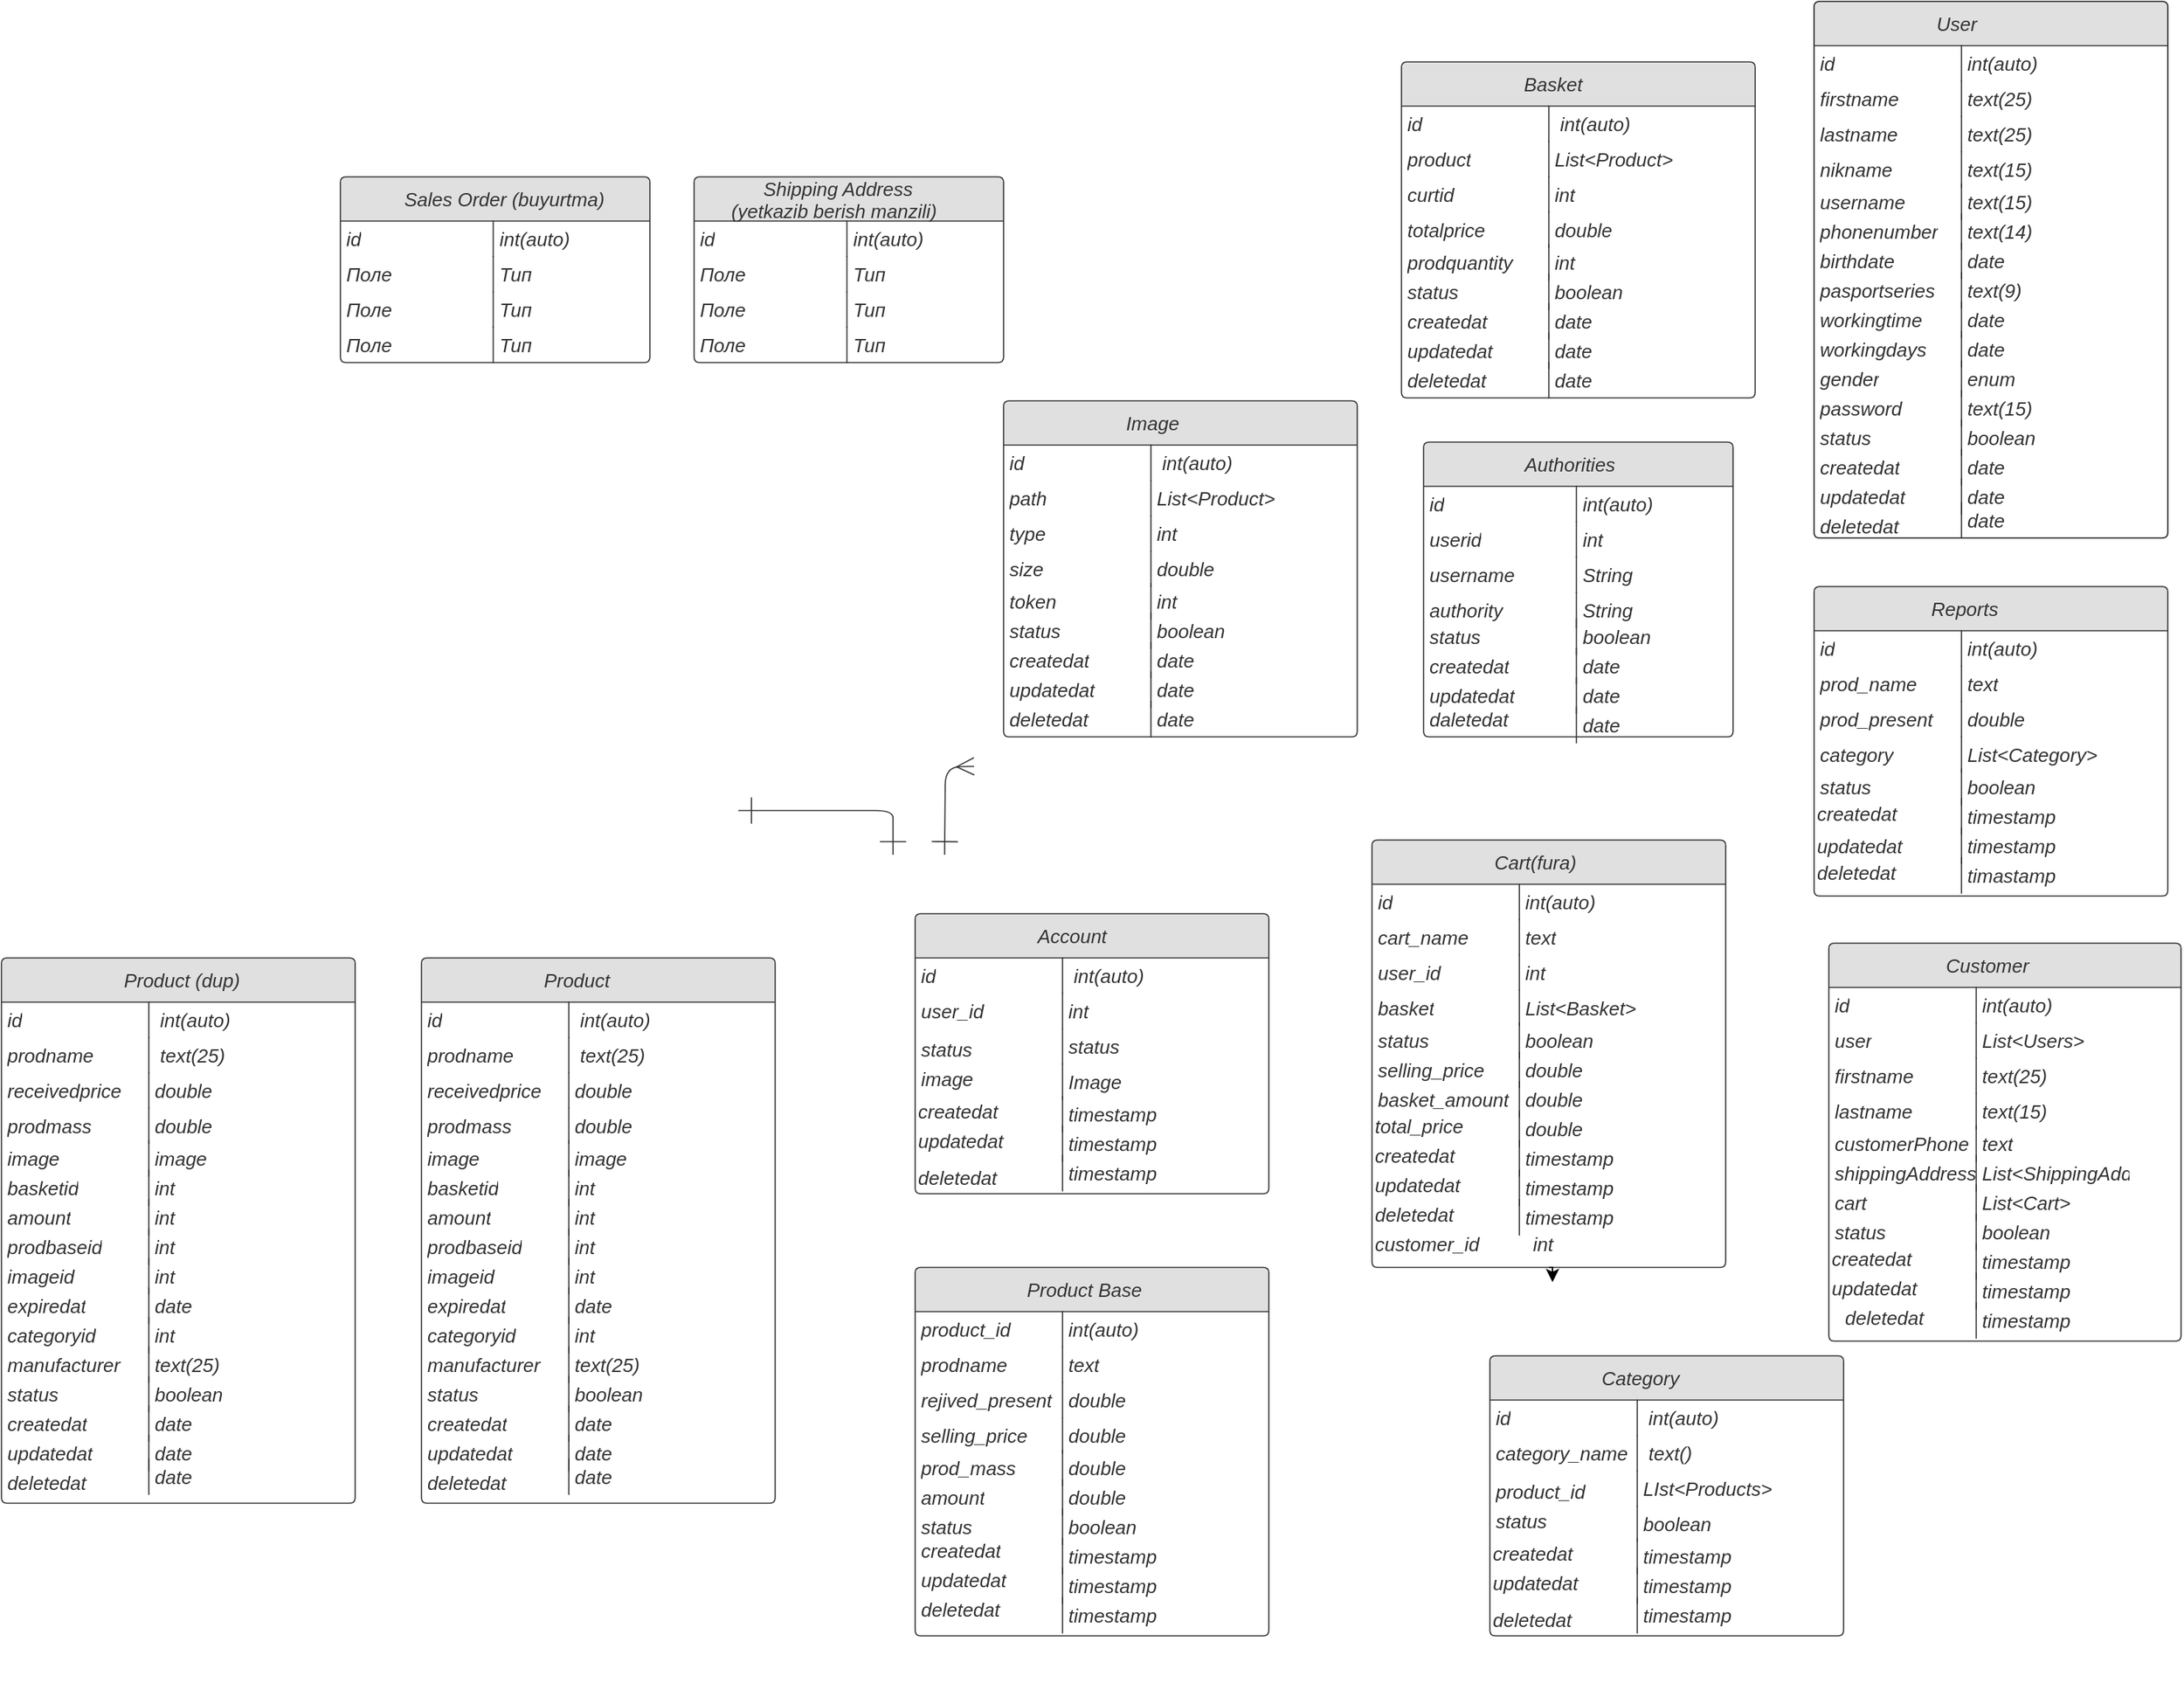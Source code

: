 <mxfile version="21.5.0" type="github">
  <diagram id="gFWhEDrw_gqvURaTcCVO" name="Страница 1">
    <mxGraphModel dx="1686" dy="655" grid="1" gridSize="10" guides="1" tooltips="1" connect="1" arrows="1" fold="1" page="0" pageScale="1" pageWidth="827" pageHeight="1169" background="none" math="0" shadow="0">
      <root>
        <mxCell id="0" />
        <mxCell id="1" parent="0" />
        <mxCell id="_ZXWBAPsV1fqIIyWsX64-17" value="&amp;nbsp; &amp;nbsp; &amp;nbsp; &amp;nbsp; &amp;nbsp; &amp;nbsp; &amp;nbsp;Shipping Address&lt;br&gt;&amp;nbsp; &amp;nbsp; &amp;nbsp; &amp;nbsp;(yetkazib berish manzili)" style="html=1;overflow=block;blockSpacing=1;swimlane;resizeParent=1;resizeParentMax=0;resizeLast=0;collapsible=0;marginBottom=0;swimlaneFillColor=#ffffff;startSize=30;whiteSpace=wrap;fontSize=13;fontColor=#333333;fontStyle=2;align=left;fillColor=#e0e0e0;spacing=0;strokeColor=#333333;strokeOpacity=100;fillOpacity=100;rounded=1;absoluteArcSize=1;arcSize=7.5;strokeWidth=0.8;" parent="1" vertex="1">
          <mxGeometry x="270" y="200" width="210" height="126" as="geometry" />
        </mxCell>
        <mxCell id="_ZXWBAPsV1fqIIyWsX64-18" value="id" style="strokeColor=none;part=1;resizeHeight=0;align=left;verticalAlign=top;spacingLeft=4;spacingRight=4;overflow=hidden;rotatable=0;points=[[0,0.5],[1,0.5]];portConstraint=eastwest;swimlaneFillColor=#ffffff;whiteSpace=wrap;fontSize=13;fontColor=#333333;fontStyle=2;fillColor=none;strokeOpacity=100;fillOpacity=100;spacing=0;rounded=1;absoluteArcSize=1;arcSize=7.5;strokeWidth=0.8;" parent="_ZXWBAPsV1fqIIyWsX64-17" vertex="1">
          <mxGeometry y="30" width="103.71" height="24" as="geometry" />
        </mxCell>
        <mxCell id="_ZXWBAPsV1fqIIyWsX64-19" value="int(auto)" style="shape=partialRectangle;top=0;right=0;bottom=0;part=1;resizeHeight=0;align=left;verticalAlign=top;spacingLeft=4;spacingRight=4;overflow=hidden;rotatable=0;points=[[0,0.5],[1,0.5]];portConstraint=eastwest;swimlaneFillColor=#ffffff;whiteSpace=wrap;fontSize=13;fontColor=#333333;fontStyle=2;fillColor=none;strokeOpacity=100;fillOpacity=100;spacing=0;strokeColor=#333333;rounded=1;absoluteArcSize=1;arcSize=7.5;strokeWidth=0.8;" parent="_ZXWBAPsV1fqIIyWsX64-17" vertex="1">
          <mxGeometry x="103.71" y="30" width="106.29" height="24" as="geometry" />
        </mxCell>
        <mxCell id="_ZXWBAPsV1fqIIyWsX64-20" value="Поле" style="strokeColor=none;part=1;resizeHeight=0;align=left;verticalAlign=top;spacingLeft=4;spacingRight=4;overflow=hidden;rotatable=0;points=[[0,0.5],[1,0.5]];portConstraint=eastwest;swimlaneFillColor=#ffffff;whiteSpace=wrap;fontSize=13;fontColor=#333333;fontStyle=2;fillColor=none;strokeOpacity=100;fillOpacity=100;spacing=0;rounded=1;absoluteArcSize=1;arcSize=7.5;strokeWidth=0.8;" parent="_ZXWBAPsV1fqIIyWsX64-17" vertex="1">
          <mxGeometry y="54" width="103.71" height="24" as="geometry" />
        </mxCell>
        <mxCell id="_ZXWBAPsV1fqIIyWsX64-21" value="Тип" style="shape=partialRectangle;top=0;right=0;bottom=0;part=1;resizeHeight=0;align=left;verticalAlign=top;spacingLeft=4;spacingRight=4;overflow=hidden;rotatable=0;points=[[0,0.5],[1,0.5]];portConstraint=eastwest;swimlaneFillColor=#ffffff;whiteSpace=wrap;fontSize=13;fontColor=#333333;fontStyle=2;fillColor=none;strokeOpacity=100;fillOpacity=100;spacing=0;strokeColor=#333333;rounded=1;absoluteArcSize=1;arcSize=7.5;strokeWidth=0.8;" parent="_ZXWBAPsV1fqIIyWsX64-17" vertex="1">
          <mxGeometry x="103.71" y="54" width="106.29" height="24" as="geometry" />
        </mxCell>
        <mxCell id="_ZXWBAPsV1fqIIyWsX64-22" value="Поле" style="strokeColor=none;part=1;resizeHeight=0;align=left;verticalAlign=top;spacingLeft=4;spacingRight=4;overflow=hidden;rotatable=0;points=[[0,0.5],[1,0.5]];portConstraint=eastwest;swimlaneFillColor=#ffffff;whiteSpace=wrap;fontSize=13;fontColor=#333333;fontStyle=2;fillColor=none;strokeOpacity=100;fillOpacity=100;spacing=0;rounded=1;absoluteArcSize=1;arcSize=7.5;strokeWidth=0.8;" parent="_ZXWBAPsV1fqIIyWsX64-17" vertex="1">
          <mxGeometry y="78" width="103.71" height="24" as="geometry" />
        </mxCell>
        <mxCell id="_ZXWBAPsV1fqIIyWsX64-23" value="Тип" style="shape=partialRectangle;top=0;right=0;bottom=0;part=1;resizeHeight=0;align=left;verticalAlign=top;spacingLeft=4;spacingRight=4;overflow=hidden;rotatable=0;points=[[0,0.5],[1,0.5]];portConstraint=eastwest;swimlaneFillColor=#ffffff;whiteSpace=wrap;fontSize=13;fontColor=#333333;fontStyle=2;fillColor=none;strokeOpacity=100;fillOpacity=100;spacing=0;strokeColor=#333333;rounded=1;absoluteArcSize=1;arcSize=7.5;strokeWidth=0.8;" parent="_ZXWBAPsV1fqIIyWsX64-17" vertex="1">
          <mxGeometry x="103.71" y="78" width="106.29" height="24" as="geometry" />
        </mxCell>
        <mxCell id="_ZXWBAPsV1fqIIyWsX64-24" value="Поле" style="strokeColor=none;part=1;resizeHeight=0;align=left;verticalAlign=top;spacingLeft=4;spacingRight=4;overflow=hidden;rotatable=0;points=[[0,0.5],[1,0.5]];portConstraint=eastwest;swimlaneFillColor=#ffffff;whiteSpace=wrap;fontSize=13;fontColor=#333333;fontStyle=2;fillColor=none;strokeOpacity=100;fillOpacity=100;spacing=0;rounded=1;absoluteArcSize=1;arcSize=7.5;strokeWidth=0.8;" parent="_ZXWBAPsV1fqIIyWsX64-17" vertex="1">
          <mxGeometry y="102" width="103.71" height="24" as="geometry" />
        </mxCell>
        <mxCell id="_ZXWBAPsV1fqIIyWsX64-25" value="Тип" style="shape=partialRectangle;top=0;right=0;bottom=0;part=1;resizeHeight=0;align=left;verticalAlign=top;spacingLeft=4;spacingRight=4;overflow=hidden;rotatable=0;points=[[0,0.5],[1,0.5]];portConstraint=eastwest;swimlaneFillColor=#ffffff;whiteSpace=wrap;fontSize=13;fontColor=#333333;fontStyle=2;fillColor=none;strokeOpacity=100;fillOpacity=100;spacing=0;strokeColor=#333333;rounded=1;absoluteArcSize=1;arcSize=7.5;strokeWidth=0.8;" parent="_ZXWBAPsV1fqIIyWsX64-17" vertex="1">
          <mxGeometry x="103.71" y="102" width="106.29" height="24" as="geometry" />
        </mxCell>
        <mxCell id="_ZXWBAPsV1fqIIyWsX64-167" style="edgeStyle=none;curved=1;rounded=0;orthogonalLoop=1;jettySize=auto;html=1;exitX=0;exitY=0.5;exitDx=0;exitDy=0;fontSize=12;startSize=8;endSize=8;" parent="1" source="_ZXWBAPsV1fqIIyWsX64-39" target="_ZXWBAPsV1fqIIyWsX64-41" edge="1">
          <mxGeometry relative="1" as="geometry">
            <Array as="points">
              <mxPoint x="1130" y="232" />
            </Array>
          </mxGeometry>
        </mxCell>
        <mxCell id="_ZXWBAPsV1fqIIyWsX64-35" value="&amp;nbsp; &amp;nbsp; &amp;nbsp; &amp;nbsp; &amp;nbsp; &amp;nbsp; &amp;nbsp; &amp;nbsp; &amp;nbsp; &amp;nbsp; &amp;nbsp; &amp;nbsp;User" style="html=1;overflow=block;blockSpacing=1;swimlane;resizeParent=1;resizeParentMax=0;resizeLast=0;collapsible=0;marginBottom=0;swimlaneFillColor=#ffffff;startSize=30;whiteSpace=wrap;fontSize=13;fontColor=#333333;fontStyle=2;align=left;fillColor=#e0e0e0;spacing=0;strokeColor=#333333;strokeOpacity=100;fillOpacity=100;rounded=1;absoluteArcSize=1;arcSize=7.5;strokeWidth=0.8;" parent="1" vertex="1">
          <mxGeometry x="1030" y="81" width="240" height="364" as="geometry" />
        </mxCell>
        <mxCell id="_ZXWBAPsV1fqIIyWsX64-36" value="id" style="strokeColor=none;part=1;resizeHeight=0;align=left;verticalAlign=top;spacingLeft=4;spacingRight=4;overflow=hidden;rotatable=0;points=[[0,0.5],[1,0.5]];portConstraint=eastwest;swimlaneFillColor=#ffffff;whiteSpace=wrap;fontSize=13;fontColor=#333333;fontStyle=2;fillColor=none;strokeOpacity=100;fillOpacity=100;spacing=0;rounded=1;absoluteArcSize=1;arcSize=7.5;strokeWidth=0.8;" parent="_ZXWBAPsV1fqIIyWsX64-35" vertex="1">
          <mxGeometry y="30" width="103.71" height="24" as="geometry" />
        </mxCell>
        <mxCell id="_ZXWBAPsV1fqIIyWsX64-37" value=" int(auto)" style="shape=partialRectangle;top=0;right=0;bottom=0;part=1;resizeHeight=0;align=left;verticalAlign=top;spacingLeft=4;spacingRight=4;overflow=hidden;rotatable=0;points=[[0,0.5],[1,0.5]];portConstraint=eastwest;swimlaneFillColor=#ffffff;whiteSpace=wrap;fontSize=13;fontColor=#333333;fontStyle=2;fillColor=none;strokeOpacity=100;fillOpacity=100;spacing=0;strokeColor=#333333;rounded=1;absoluteArcSize=1;arcSize=7.5;strokeWidth=0.8;" parent="_ZXWBAPsV1fqIIyWsX64-35" vertex="1">
          <mxGeometry x="100" y="30" width="110" height="24" as="geometry" />
        </mxCell>
        <mxCell id="_ZXWBAPsV1fqIIyWsX64-38" value="firstname" style="strokeColor=none;part=1;resizeHeight=0;align=left;verticalAlign=top;spacingLeft=4;spacingRight=4;overflow=hidden;rotatable=0;points=[[0,0.5],[1,0.5]];portConstraint=eastwest;swimlaneFillColor=#ffffff;whiteSpace=wrap;fontSize=13;fontColor=#333333;fontStyle=2;fillColor=none;strokeOpacity=100;fillOpacity=100;spacing=0;rounded=1;absoluteArcSize=1;arcSize=7.5;strokeWidth=0.8;" parent="_ZXWBAPsV1fqIIyWsX64-35" vertex="1">
          <mxGeometry y="54" width="103.71" height="24" as="geometry" />
        </mxCell>
        <mxCell id="_ZXWBAPsV1fqIIyWsX64-39" value=" text(25)" style="shape=partialRectangle;top=0;right=0;bottom=0;part=1;resizeHeight=0;align=left;verticalAlign=top;spacingLeft=4;spacingRight=4;overflow=hidden;rotatable=0;points=[[0,0.5],[1,0.5]];portConstraint=eastwest;swimlaneFillColor=#ffffff;whiteSpace=wrap;fontSize=13;fontColor=#333333;fontStyle=2;fillColor=none;strokeOpacity=100;fillOpacity=100;spacing=0;strokeColor=#333333;rounded=1;absoluteArcSize=1;arcSize=7.5;strokeWidth=0.8;" parent="_ZXWBAPsV1fqIIyWsX64-35" vertex="1">
          <mxGeometry x="100" y="54" width="110" height="24" as="geometry" />
        </mxCell>
        <mxCell id="_ZXWBAPsV1fqIIyWsX64-40" value="lastname" style="strokeColor=none;part=1;resizeHeight=0;align=left;verticalAlign=top;spacingLeft=4;spacingRight=4;overflow=hidden;rotatable=0;points=[[0,0.5],[1,0.5]];portConstraint=eastwest;swimlaneFillColor=#ffffff;whiteSpace=wrap;fontSize=13;fontColor=#333333;fontStyle=2;fillColor=none;strokeOpacity=100;fillOpacity=100;spacing=0;rounded=1;absoluteArcSize=1;arcSize=7.5;strokeWidth=0.8;" parent="_ZXWBAPsV1fqIIyWsX64-35" vertex="1">
          <mxGeometry y="78" width="103.71" height="24" as="geometry" />
        </mxCell>
        <mxCell id="_ZXWBAPsV1fqIIyWsX64-41" value=" text(25)" style="shape=partialRectangle;top=0;right=0;bottom=0;part=1;resizeHeight=0;align=left;verticalAlign=top;spacingLeft=4;spacingRight=4;overflow=hidden;rotatable=0;points=[[0,0.5],[1,0.5]];portConstraint=eastwest;swimlaneFillColor=#ffffff;whiteSpace=wrap;fontSize=13;fontColor=#333333;fontStyle=2;fillColor=none;strokeOpacity=100;fillOpacity=100;spacing=0;strokeColor=#333333;rounded=1;absoluteArcSize=1;arcSize=7.5;strokeWidth=0.8;" parent="_ZXWBAPsV1fqIIyWsX64-35" vertex="1">
          <mxGeometry x="100" y="78" width="110" height="24" as="geometry" />
        </mxCell>
        <mxCell id="_ZXWBAPsV1fqIIyWsX64-42" value="nikname" style="strokeColor=none;part=1;resizeHeight=0;align=left;verticalAlign=top;spacingLeft=4;spacingRight=4;overflow=hidden;rotatable=0;points=[[0,0.5],[1,0.5]];portConstraint=eastwest;swimlaneFillColor=#ffffff;whiteSpace=wrap;fontSize=13;fontColor=#333333;fontStyle=2;fillColor=none;strokeOpacity=100;fillOpacity=100;spacing=0;rounded=1;absoluteArcSize=1;arcSize=7.5;strokeWidth=0.8;" parent="_ZXWBAPsV1fqIIyWsX64-35" vertex="1">
          <mxGeometry y="102" width="103.71" height="24" as="geometry" />
        </mxCell>
        <mxCell id="_ZXWBAPsV1fqIIyWsX64-43" value=" text(15)" style="shape=partialRectangle;top=0;right=0;bottom=0;part=1;resizeHeight=0;align=left;verticalAlign=top;spacingLeft=4;spacingRight=4;overflow=hidden;rotatable=0;points=[[0,0.5],[1,0.5]];portConstraint=eastwest;swimlaneFillColor=#ffffff;whiteSpace=wrap;fontSize=13;fontColor=#333333;fontStyle=2;fillColor=none;strokeOpacity=100;fillOpacity=100;spacing=0;strokeColor=#333333;rounded=1;absoluteArcSize=1;arcSize=7.5;strokeWidth=0.8;" parent="_ZXWBAPsV1fqIIyWsX64-35" vertex="1">
          <mxGeometry x="100" y="102" width="110" height="24" as="geometry" />
        </mxCell>
        <mxCell id="_ZXWBAPsV1fqIIyWsX64-163" value="username" style="strokeColor=none;part=1;resizeHeight=0;align=left;verticalAlign=top;spacingLeft=4;spacingRight=4;overflow=hidden;rotatable=0;points=[[0,0.5],[1,0.5]];portConstraint=eastwest;swimlaneFillColor=#ffffff;whiteSpace=wrap;fontSize=13;fontColor=#333333;fontStyle=2;fillColor=none;strokeOpacity=100;fillOpacity=100;spacing=0;rounded=1;absoluteArcSize=1;arcSize=7.5;strokeWidth=0.8;" parent="_ZXWBAPsV1fqIIyWsX64-35" vertex="1">
          <mxGeometry y="124" width="103.71" height="24" as="geometry" />
        </mxCell>
        <mxCell id="_ZXWBAPsV1fqIIyWsX64-164" value="phonenumber" style="strokeColor=none;part=1;resizeHeight=0;align=left;verticalAlign=top;spacingLeft=4;spacingRight=4;overflow=hidden;rotatable=0;points=[[0,0.5],[1,0.5]];portConstraint=eastwest;swimlaneFillColor=#ffffff;whiteSpace=wrap;fontSize=13;fontColor=#333333;fontStyle=2;fillColor=none;strokeOpacity=100;fillOpacity=100;spacing=0;rounded=1;absoluteArcSize=1;arcSize=7.5;strokeWidth=0.8;" parent="_ZXWBAPsV1fqIIyWsX64-35" vertex="1">
          <mxGeometry y="144" width="103.71" height="24" as="geometry" />
        </mxCell>
        <mxCell id="_ZXWBAPsV1fqIIyWsX64-165" value="birthdate" style="strokeColor=none;part=1;resizeHeight=0;align=left;verticalAlign=top;spacingLeft=4;spacingRight=4;overflow=hidden;rotatable=0;points=[[0,0.5],[1,0.5]];portConstraint=eastwest;swimlaneFillColor=#ffffff;whiteSpace=wrap;fontSize=13;fontColor=#333333;fontStyle=2;fillColor=none;strokeOpacity=100;fillOpacity=100;spacing=0;rounded=1;absoluteArcSize=1;arcSize=7.5;strokeWidth=0.8;" parent="_ZXWBAPsV1fqIIyWsX64-35" vertex="1">
          <mxGeometry y="164" width="103.71" height="24" as="geometry" />
        </mxCell>
        <mxCell id="_ZXWBAPsV1fqIIyWsX64-166" value=" text(15)" style="shape=partialRectangle;top=0;right=0;bottom=0;part=1;resizeHeight=0;align=left;verticalAlign=top;spacingLeft=4;spacingRight=4;overflow=hidden;rotatable=0;points=[[0,0.5],[1,0.5]];portConstraint=eastwest;swimlaneFillColor=#ffffff;whiteSpace=wrap;fontSize=13;fontColor=#333333;fontStyle=2;fillColor=none;strokeOpacity=100;fillOpacity=100;spacing=0;strokeColor=#333333;rounded=1;absoluteArcSize=1;arcSize=7.5;strokeWidth=0.8;" parent="_ZXWBAPsV1fqIIyWsX64-35" vertex="1">
          <mxGeometry x="100.0" y="124" width="106.29" height="24" as="geometry" />
        </mxCell>
        <mxCell id="_ZXWBAPsV1fqIIyWsX64-169" value="text(14)" style="shape=partialRectangle;top=0;right=0;bottom=0;part=1;resizeHeight=0;align=left;verticalAlign=top;spacingLeft=4;spacingRight=4;overflow=hidden;rotatable=0;points=[[0,0.5],[1,0.5]];portConstraint=eastwest;swimlaneFillColor=#ffffff;whiteSpace=wrap;fontSize=13;fontColor=#333333;fontStyle=2;fillColor=none;strokeOpacity=100;fillOpacity=100;spacing=0;strokeColor=#333333;rounded=1;absoluteArcSize=1;arcSize=7.5;strokeWidth=0.8;" parent="_ZXWBAPsV1fqIIyWsX64-35" vertex="1">
          <mxGeometry x="100.0" y="144" width="106.29" height="24" as="geometry" />
        </mxCell>
        <mxCell id="_ZXWBAPsV1fqIIyWsX64-170" value="date" style="shape=partialRectangle;top=0;right=0;bottom=0;part=1;resizeHeight=0;align=left;verticalAlign=top;spacingLeft=4;spacingRight=4;overflow=hidden;rotatable=0;points=[[0,0.5],[1,0.5]];portConstraint=eastwest;swimlaneFillColor=#ffffff;whiteSpace=wrap;fontSize=13;fontColor=#333333;fontStyle=2;fillColor=none;strokeOpacity=100;fillOpacity=100;spacing=0;strokeColor=#333333;rounded=1;absoluteArcSize=1;arcSize=7.5;strokeWidth=0.8;" parent="_ZXWBAPsV1fqIIyWsX64-35" vertex="1">
          <mxGeometry x="100.0" y="164" width="106.29" height="24" as="geometry" />
        </mxCell>
        <mxCell id="_ZXWBAPsV1fqIIyWsX64-171" value="text(9)" style="shape=partialRectangle;top=0;right=0;bottom=0;part=1;resizeHeight=0;align=left;verticalAlign=top;spacingLeft=4;spacingRight=4;overflow=hidden;rotatable=0;points=[[0,0.5],[1,0.5]];portConstraint=eastwest;swimlaneFillColor=#ffffff;whiteSpace=wrap;fontSize=13;fontColor=#333333;fontStyle=2;fillColor=none;strokeOpacity=100;fillOpacity=100;spacing=0;strokeColor=#333333;rounded=1;absoluteArcSize=1;arcSize=7.5;strokeWidth=0.8;" parent="_ZXWBAPsV1fqIIyWsX64-35" vertex="1">
          <mxGeometry x="100.0" y="184" width="106.29" height="24" as="geometry" />
        </mxCell>
        <mxCell id="_ZXWBAPsV1fqIIyWsX64-172" value="date" style="shape=partialRectangle;top=0;right=0;bottom=0;part=1;resizeHeight=0;align=left;verticalAlign=top;spacingLeft=4;spacingRight=4;overflow=hidden;rotatable=0;points=[[0,0.5],[1,0.5]];portConstraint=eastwest;swimlaneFillColor=#ffffff;whiteSpace=wrap;fontSize=13;fontColor=#333333;fontStyle=2;fillColor=none;strokeOpacity=100;fillOpacity=100;spacing=0;strokeColor=#333333;rounded=1;absoluteArcSize=1;arcSize=7.5;strokeWidth=0.8;" parent="_ZXWBAPsV1fqIIyWsX64-35" vertex="1">
          <mxGeometry x="100.0" y="204" width="106.29" height="24" as="geometry" />
        </mxCell>
        <mxCell id="_ZXWBAPsV1fqIIyWsX64-173" value="date" style="shape=partialRectangle;top=0;right=0;bottom=0;part=1;resizeHeight=0;align=left;verticalAlign=top;spacingLeft=4;spacingRight=4;overflow=hidden;rotatable=0;points=[[0,0.5],[1,0.5]];portConstraint=eastwest;swimlaneFillColor=#ffffff;whiteSpace=wrap;fontSize=13;fontColor=#333333;fontStyle=2;fillColor=none;strokeOpacity=100;fillOpacity=100;spacing=0;strokeColor=#333333;rounded=1;absoluteArcSize=1;arcSize=7.5;strokeWidth=0.8;" parent="_ZXWBAPsV1fqIIyWsX64-35" vertex="1">
          <mxGeometry x="100.0" y="224" width="106.29" height="24" as="geometry" />
        </mxCell>
        <mxCell id="_ZXWBAPsV1fqIIyWsX64-174" value="enum" style="shape=partialRectangle;top=0;right=0;bottom=0;part=1;resizeHeight=0;align=left;verticalAlign=top;spacingLeft=4;spacingRight=4;overflow=hidden;rotatable=0;points=[[0,0.5],[1,0.5]];portConstraint=eastwest;swimlaneFillColor=#ffffff;whiteSpace=wrap;fontSize=13;fontColor=#333333;fontStyle=2;fillColor=none;strokeOpacity=100;fillOpacity=100;spacing=0;strokeColor=#333333;rounded=1;absoluteArcSize=1;arcSize=7.5;strokeWidth=0.8;" parent="_ZXWBAPsV1fqIIyWsX64-35" vertex="1">
          <mxGeometry x="100.0" y="244" width="106.29" height="24" as="geometry" />
        </mxCell>
        <mxCell id="_ZXWBAPsV1fqIIyWsX64-175" value="text(15)" style="shape=partialRectangle;top=0;right=0;bottom=0;part=1;resizeHeight=0;align=left;verticalAlign=top;spacingLeft=4;spacingRight=4;overflow=hidden;rotatable=0;points=[[0,0.5],[1,0.5]];portConstraint=eastwest;swimlaneFillColor=#ffffff;whiteSpace=wrap;fontSize=13;fontColor=#333333;fontStyle=2;fillColor=none;strokeOpacity=100;fillOpacity=100;spacing=0;strokeColor=#333333;rounded=1;absoluteArcSize=1;arcSize=7.5;strokeWidth=0.8;" parent="_ZXWBAPsV1fqIIyWsX64-35" vertex="1">
          <mxGeometry x="100.0" y="264" width="106.29" height="24" as="geometry" />
        </mxCell>
        <mxCell id="_ZXWBAPsV1fqIIyWsX64-176" value="boolean" style="shape=partialRectangle;top=0;right=0;bottom=0;part=1;resizeHeight=0;align=left;verticalAlign=top;spacingLeft=4;spacingRight=4;overflow=hidden;rotatable=0;points=[[0,0.5],[1,0.5]];portConstraint=eastwest;swimlaneFillColor=#ffffff;whiteSpace=wrap;fontSize=13;fontColor=#333333;fontStyle=2;fillColor=none;strokeOpacity=100;fillOpacity=100;spacing=0;strokeColor=#333333;rounded=1;absoluteArcSize=1;arcSize=7.5;strokeWidth=0.8;" parent="_ZXWBAPsV1fqIIyWsX64-35" vertex="1">
          <mxGeometry x="100.0" y="284" width="106.29" height="24" as="geometry" />
        </mxCell>
        <mxCell id="_ZXWBAPsV1fqIIyWsX64-180" value="date" style="shape=partialRectangle;top=0;right=0;bottom=0;part=1;resizeHeight=0;align=left;verticalAlign=top;spacingLeft=4;spacingRight=4;overflow=hidden;rotatable=0;points=[[0,0.5],[1,0.5]];portConstraint=eastwest;swimlaneFillColor=#ffffff;whiteSpace=wrap;fontSize=13;fontColor=#333333;fontStyle=2;fillColor=none;strokeOpacity=100;fillOpacity=100;spacing=0;strokeColor=#333333;rounded=1;absoluteArcSize=1;arcSize=7.5;strokeWidth=0.8;" parent="_ZXWBAPsV1fqIIyWsX64-35" vertex="1">
          <mxGeometry x="100.0" y="304" width="106.29" height="24" as="geometry" />
        </mxCell>
        <mxCell id="_ZXWBAPsV1fqIIyWsX64-181" value="date" style="shape=partialRectangle;top=0;right=0;bottom=0;part=1;resizeHeight=0;align=left;verticalAlign=top;spacingLeft=4;spacingRight=4;overflow=hidden;rotatable=0;points=[[0,0.5],[1,0.5]];portConstraint=eastwest;swimlaneFillColor=#ffffff;whiteSpace=wrap;fontSize=13;fontColor=#333333;fontStyle=2;fillColor=none;strokeOpacity=100;fillOpacity=100;spacing=0;strokeColor=#333333;rounded=1;absoluteArcSize=1;arcSize=7.5;strokeWidth=0.8;" parent="_ZXWBAPsV1fqIIyWsX64-35" vertex="1">
          <mxGeometry x="100.0" y="324" width="106.29" height="24" as="geometry" />
        </mxCell>
        <mxCell id="_ZXWBAPsV1fqIIyWsX64-191" value="pasportseries&#xa;" style="strokeColor=none;part=1;resizeHeight=0;align=left;verticalAlign=top;spacingLeft=4;spacingRight=4;overflow=hidden;rotatable=0;points=[[0,0.5],[1,0.5]];portConstraint=eastwest;swimlaneFillColor=#ffffff;whiteSpace=wrap;fontSize=13;fontColor=#333333;fontStyle=2;fillColor=none;strokeOpacity=100;fillOpacity=100;spacing=0;rounded=1;absoluteArcSize=1;arcSize=7.5;strokeWidth=0.8;" parent="_ZXWBAPsV1fqIIyWsX64-35" vertex="1">
          <mxGeometry y="184" width="103.71" height="24" as="geometry" />
        </mxCell>
        <mxCell id="_ZXWBAPsV1fqIIyWsX64-192" value="workingtime" style="strokeColor=none;part=1;resizeHeight=0;align=left;verticalAlign=top;spacingLeft=4;spacingRight=4;overflow=hidden;rotatable=0;points=[[0,0.5],[1,0.5]];portConstraint=eastwest;swimlaneFillColor=#ffffff;whiteSpace=wrap;fontSize=13;fontColor=#333333;fontStyle=2;fillColor=none;strokeOpacity=100;fillOpacity=100;spacing=0;rounded=1;absoluteArcSize=1;arcSize=7.5;strokeWidth=0.8;" parent="_ZXWBAPsV1fqIIyWsX64-35" vertex="1">
          <mxGeometry y="204" width="103.71" height="24" as="geometry" />
        </mxCell>
        <mxCell id="_ZXWBAPsV1fqIIyWsX64-193" value="workingdays" style="strokeColor=none;part=1;resizeHeight=0;align=left;verticalAlign=top;spacingLeft=4;spacingRight=4;overflow=hidden;rotatable=0;points=[[0,0.5],[1,0.5]];portConstraint=eastwest;swimlaneFillColor=#ffffff;whiteSpace=wrap;fontSize=13;fontColor=#333333;fontStyle=2;fillColor=none;strokeOpacity=100;fillOpacity=100;spacing=0;rounded=1;absoluteArcSize=1;arcSize=7.5;strokeWidth=0.8;" parent="_ZXWBAPsV1fqIIyWsX64-35" vertex="1">
          <mxGeometry y="224" width="103.71" height="24" as="geometry" />
        </mxCell>
        <mxCell id="_ZXWBAPsV1fqIIyWsX64-194" value="gender" style="strokeColor=none;part=1;resizeHeight=0;align=left;verticalAlign=top;spacingLeft=4;spacingRight=4;overflow=hidden;rotatable=0;points=[[0,0.5],[1,0.5]];portConstraint=eastwest;swimlaneFillColor=#ffffff;whiteSpace=wrap;fontSize=13;fontColor=#333333;fontStyle=2;fillColor=none;strokeOpacity=100;fillOpacity=100;spacing=0;rounded=1;absoluteArcSize=1;arcSize=7.5;strokeWidth=0.8;" parent="_ZXWBAPsV1fqIIyWsX64-35" vertex="1">
          <mxGeometry y="244" width="103.71" height="24" as="geometry" />
        </mxCell>
        <mxCell id="_ZXWBAPsV1fqIIyWsX64-195" value="password" style="strokeColor=none;part=1;resizeHeight=0;align=left;verticalAlign=top;spacingLeft=4;spacingRight=4;overflow=hidden;rotatable=0;points=[[0,0.5],[1,0.5]];portConstraint=eastwest;swimlaneFillColor=#ffffff;whiteSpace=wrap;fontSize=13;fontColor=#333333;fontStyle=2;fillColor=none;strokeOpacity=100;fillOpacity=100;spacing=0;rounded=1;absoluteArcSize=1;arcSize=7.5;strokeWidth=0.8;" parent="_ZXWBAPsV1fqIIyWsX64-35" vertex="1">
          <mxGeometry y="264" width="103.71" height="24" as="geometry" />
        </mxCell>
        <mxCell id="_ZXWBAPsV1fqIIyWsX64-196" value="status" style="strokeColor=none;part=1;resizeHeight=0;align=left;verticalAlign=top;spacingLeft=4;spacingRight=4;overflow=hidden;rotatable=0;points=[[0,0.5],[1,0.5]];portConstraint=eastwest;swimlaneFillColor=#ffffff;whiteSpace=wrap;fontSize=13;fontColor=#333333;fontStyle=2;fillColor=none;strokeOpacity=100;fillOpacity=100;spacing=0;rounded=1;absoluteArcSize=1;arcSize=7.5;strokeWidth=0.8;" parent="_ZXWBAPsV1fqIIyWsX64-35" vertex="1">
          <mxGeometry y="284" width="103.71" height="24" as="geometry" />
        </mxCell>
        <mxCell id="_ZXWBAPsV1fqIIyWsX64-197" value="createdat" style="strokeColor=none;part=1;resizeHeight=0;align=left;verticalAlign=top;spacingLeft=4;spacingRight=4;overflow=hidden;rotatable=0;points=[[0,0.5],[1,0.5]];portConstraint=eastwest;swimlaneFillColor=#ffffff;whiteSpace=wrap;fontSize=13;fontColor=#333333;fontStyle=2;fillColor=none;strokeOpacity=100;fillOpacity=100;spacing=0;rounded=1;absoluteArcSize=1;arcSize=7.5;strokeWidth=0.8;" parent="_ZXWBAPsV1fqIIyWsX64-35" vertex="1">
          <mxGeometry y="304" width="103.71" height="24" as="geometry" />
        </mxCell>
        <mxCell id="_ZXWBAPsV1fqIIyWsX64-198" value="updatedat" style="strokeColor=none;part=1;resizeHeight=0;align=left;verticalAlign=top;spacingLeft=4;spacingRight=4;overflow=hidden;rotatable=0;points=[[0,0.5],[1,0.5]];portConstraint=eastwest;swimlaneFillColor=#ffffff;whiteSpace=wrap;fontSize=13;fontColor=#333333;fontStyle=2;fillColor=none;strokeOpacity=100;fillOpacity=100;spacing=0;rounded=1;absoluteArcSize=1;arcSize=7.5;strokeWidth=0.8;" parent="_ZXWBAPsV1fqIIyWsX64-35" vertex="1">
          <mxGeometry y="324" width="103.71" height="24" as="geometry" />
        </mxCell>
        <mxCell id="9sqTJGyya0eXWNI7HfWM-1" value="deletedat" style="strokeColor=none;part=1;resizeHeight=0;align=left;verticalAlign=top;spacingLeft=4;spacingRight=4;overflow=hidden;rotatable=0;points=[[0,0.5],[1,0.5]];portConstraint=eastwest;swimlaneFillColor=#ffffff;whiteSpace=wrap;fontSize=13;fontColor=#333333;fontStyle=2;fillColor=none;strokeOpacity=100;fillOpacity=100;spacing=0;rounded=1;absoluteArcSize=1;arcSize=7.5;strokeWidth=0.8;" parent="_ZXWBAPsV1fqIIyWsX64-35" vertex="1">
          <mxGeometry y="344" width="103.71" height="24" as="geometry" />
        </mxCell>
        <mxCell id="9sqTJGyya0eXWNI7HfWM-2" value="date" style="shape=partialRectangle;top=0;right=0;bottom=0;part=1;resizeHeight=0;align=left;verticalAlign=top;spacingLeft=4;spacingRight=4;overflow=hidden;rotatable=0;points=[[0,0.5],[1,0.5]];portConstraint=eastwest;swimlaneFillColor=#ffffff;whiteSpace=wrap;fontSize=13;fontColor=#333333;fontStyle=2;fillColor=none;strokeOpacity=100;fillOpacity=100;spacing=0;strokeColor=#333333;rounded=1;absoluteArcSize=1;arcSize=7.5;strokeWidth=0.8;" parent="_ZXWBAPsV1fqIIyWsX64-35" vertex="1">
          <mxGeometry x="100.0" y="340" width="106.29" height="24" as="geometry" />
        </mxCell>
        <mxCell id="_ZXWBAPsV1fqIIyWsX64-71" value="&amp;nbsp; &amp;nbsp; &amp;nbsp; &amp;nbsp; &amp;nbsp; &amp;nbsp; &amp;nbsp; &amp;nbsp; &amp;nbsp; &amp;nbsp;Authorities" style="html=1;overflow=block;blockSpacing=1;swimlane;resizeParent=1;resizeParentMax=0;resizeLast=0;collapsible=0;marginBottom=0;swimlaneFillColor=#ffffff;startSize=30;whiteSpace=wrap;fontSize=13;fontColor=#333333;fontStyle=2;align=left;fillColor=#e0e0e0;spacing=0;strokeColor=#333333;strokeOpacity=100;fillOpacity=100;rounded=1;absoluteArcSize=1;arcSize=7.5;strokeWidth=0.8;" parent="1" vertex="1">
          <mxGeometry x="765" y="380" width="210" height="200" as="geometry" />
        </mxCell>
        <mxCell id="_ZXWBAPsV1fqIIyWsX64-72" value="id" style="strokeColor=none;part=1;resizeHeight=0;align=left;verticalAlign=top;spacingLeft=4;spacingRight=4;overflow=hidden;rotatable=0;points=[[0,0.5],[1,0.5]];portConstraint=eastwest;swimlaneFillColor=#ffffff;whiteSpace=wrap;fontSize=13;fontColor=#333333;fontStyle=2;fillColor=none;strokeOpacity=100;fillOpacity=100;spacing=0;rounded=1;absoluteArcSize=1;arcSize=7.5;strokeWidth=0.8;" parent="_ZXWBAPsV1fqIIyWsX64-71" vertex="1">
          <mxGeometry y="30" width="103.71" height="24" as="geometry" />
        </mxCell>
        <mxCell id="_ZXWBAPsV1fqIIyWsX64-73" value="int(auto)" style="shape=partialRectangle;top=0;right=0;bottom=0;part=1;resizeHeight=0;align=left;verticalAlign=top;spacingLeft=4;spacingRight=4;overflow=hidden;rotatable=0;points=[[0,0.5],[1,0.5]];portConstraint=eastwest;swimlaneFillColor=#ffffff;whiteSpace=wrap;fontSize=13;fontColor=#333333;fontStyle=2;fillColor=none;strokeOpacity=100;fillOpacity=100;spacing=0;strokeColor=#333333;rounded=1;absoluteArcSize=1;arcSize=7.5;strokeWidth=0.8;" parent="_ZXWBAPsV1fqIIyWsX64-71" vertex="1">
          <mxGeometry x="103.71" y="30" width="106.29" height="24" as="geometry" />
        </mxCell>
        <mxCell id="_ZXWBAPsV1fqIIyWsX64-74" value="userid" style="strokeColor=none;part=1;resizeHeight=0;align=left;verticalAlign=top;spacingLeft=4;spacingRight=4;overflow=hidden;rotatable=0;points=[[0,0.5],[1,0.5]];portConstraint=eastwest;swimlaneFillColor=#ffffff;whiteSpace=wrap;fontSize=13;fontColor=#333333;fontStyle=2;fillColor=none;strokeOpacity=100;fillOpacity=100;spacing=0;rounded=1;absoluteArcSize=1;arcSize=7.5;strokeWidth=0.8;" parent="_ZXWBAPsV1fqIIyWsX64-71" vertex="1">
          <mxGeometry y="54" width="103.71" height="24" as="geometry" />
        </mxCell>
        <mxCell id="_ZXWBAPsV1fqIIyWsX64-75" value="int" style="shape=partialRectangle;top=0;right=0;bottom=0;part=1;resizeHeight=0;align=left;verticalAlign=top;spacingLeft=4;spacingRight=4;overflow=hidden;rotatable=0;points=[[0,0.5],[1,0.5]];portConstraint=eastwest;swimlaneFillColor=#ffffff;whiteSpace=wrap;fontSize=13;fontColor=#333333;fontStyle=2;fillColor=none;strokeOpacity=100;fillOpacity=100;spacing=0;strokeColor=#333333;rounded=1;absoluteArcSize=1;arcSize=7.5;strokeWidth=0.8;" parent="_ZXWBAPsV1fqIIyWsX64-71" vertex="1">
          <mxGeometry x="103.71" y="54" width="106.29" height="24" as="geometry" />
        </mxCell>
        <mxCell id="_ZXWBAPsV1fqIIyWsX64-76" value="username" style="strokeColor=none;part=1;resizeHeight=0;align=left;verticalAlign=top;spacingLeft=4;spacingRight=4;overflow=hidden;rotatable=0;points=[[0,0.5],[1,0.5]];portConstraint=eastwest;swimlaneFillColor=#ffffff;whiteSpace=wrap;fontSize=13;fontColor=#333333;fontStyle=2;fillColor=none;strokeOpacity=100;fillOpacity=100;spacing=0;rounded=1;absoluteArcSize=1;arcSize=7.5;strokeWidth=0.8;" parent="_ZXWBAPsV1fqIIyWsX64-71" vertex="1">
          <mxGeometry y="78" width="103.71" height="24" as="geometry" />
        </mxCell>
        <mxCell id="_ZXWBAPsV1fqIIyWsX64-77" value="String" style="shape=partialRectangle;top=0;right=0;bottom=0;part=1;resizeHeight=0;align=left;verticalAlign=top;spacingLeft=4;spacingRight=4;overflow=hidden;rotatable=0;points=[[0,0.5],[1,0.5]];portConstraint=eastwest;swimlaneFillColor=#ffffff;whiteSpace=wrap;fontSize=13;fontColor=#333333;fontStyle=2;fillColor=none;strokeOpacity=100;fillOpacity=100;spacing=0;strokeColor=#333333;rounded=1;absoluteArcSize=1;arcSize=7.5;strokeWidth=0.8;" parent="_ZXWBAPsV1fqIIyWsX64-71" vertex="1">
          <mxGeometry x="103.71" y="78" width="106.29" height="24" as="geometry" />
        </mxCell>
        <mxCell id="_ZXWBAPsV1fqIIyWsX64-78" value="authority" style="strokeColor=none;part=1;resizeHeight=0;align=left;verticalAlign=top;spacingLeft=4;spacingRight=4;overflow=hidden;rotatable=0;points=[[0,0.5],[1,0.5]];portConstraint=eastwest;swimlaneFillColor=#ffffff;whiteSpace=wrap;fontSize=13;fontColor=#333333;fontStyle=2;fillColor=none;strokeOpacity=100;fillOpacity=100;spacing=0;rounded=1;absoluteArcSize=1;arcSize=7.5;strokeWidth=0.8;" parent="_ZXWBAPsV1fqIIyWsX64-71" vertex="1">
          <mxGeometry y="102" width="103.71" height="24" as="geometry" />
        </mxCell>
        <mxCell id="_ZXWBAPsV1fqIIyWsX64-79" value="String" style="shape=partialRectangle;top=0;right=0;bottom=0;part=1;resizeHeight=0;align=left;verticalAlign=top;spacingLeft=4;spacingRight=4;overflow=hidden;rotatable=0;points=[[0,0.5],[1,0.5]];portConstraint=eastwest;swimlaneFillColor=#ffffff;whiteSpace=wrap;fontSize=13;fontColor=#333333;fontStyle=2;fillColor=none;strokeOpacity=100;fillOpacity=100;spacing=0;strokeColor=#333333;rounded=1;absoluteArcSize=1;arcSize=7.5;strokeWidth=0.8;" parent="_ZXWBAPsV1fqIIyWsX64-71" vertex="1">
          <mxGeometry x="103.71" y="102" width="106.29" height="24" as="geometry" />
        </mxCell>
        <mxCell id="f7r5EtMqHxIiMZae8T68-121" value="boolean" style="shape=partialRectangle;top=0;right=0;bottom=0;part=1;resizeHeight=0;align=left;verticalAlign=top;spacingLeft=4;spacingRight=4;overflow=hidden;rotatable=0;points=[[0,0.5],[1,0.5]];portConstraint=eastwest;swimlaneFillColor=#ffffff;whiteSpace=wrap;fontSize=13;fontColor=#333333;fontStyle=2;fillColor=none;strokeOpacity=100;fillOpacity=100;spacing=0;strokeColor=#333333;rounded=1;absoluteArcSize=1;arcSize=7.5;strokeWidth=0.8;" vertex="1" parent="_ZXWBAPsV1fqIIyWsX64-71">
          <mxGeometry x="103.71" y="120" width="106.29" height="24" as="geometry" />
        </mxCell>
        <mxCell id="f7r5EtMqHxIiMZae8T68-122" value="date" style="shape=partialRectangle;top=0;right=0;bottom=0;part=1;resizeHeight=0;align=left;verticalAlign=top;spacingLeft=4;spacingRight=4;overflow=hidden;rotatable=0;points=[[0,0.5],[1,0.5]];portConstraint=eastwest;swimlaneFillColor=#ffffff;whiteSpace=wrap;fontSize=13;fontColor=#333333;fontStyle=2;fillColor=none;strokeOpacity=100;fillOpacity=100;spacing=0;strokeColor=#333333;rounded=1;absoluteArcSize=1;arcSize=7.5;strokeWidth=0.8;" vertex="1" parent="_ZXWBAPsV1fqIIyWsX64-71">
          <mxGeometry x="103.71" y="140" width="106.29" height="24" as="geometry" />
        </mxCell>
        <mxCell id="f7r5EtMqHxIiMZae8T68-123" value="date" style="shape=partialRectangle;top=0;right=0;bottom=0;part=1;resizeHeight=0;align=left;verticalAlign=top;spacingLeft=4;spacingRight=4;overflow=hidden;rotatable=0;points=[[0,0.5],[1,0.5]];portConstraint=eastwest;swimlaneFillColor=#ffffff;whiteSpace=wrap;fontSize=13;fontColor=#333333;fontStyle=2;fillColor=none;strokeOpacity=100;fillOpacity=100;spacing=0;strokeColor=#333333;rounded=1;absoluteArcSize=1;arcSize=7.5;strokeWidth=0.8;" vertex="1" parent="_ZXWBAPsV1fqIIyWsX64-71">
          <mxGeometry x="103.71" y="160" width="106.29" height="24" as="geometry" />
        </mxCell>
        <mxCell id="f7r5EtMqHxIiMZae8T68-124" value="date " style="shape=partialRectangle;top=0;right=0;bottom=0;part=1;resizeHeight=0;align=left;verticalAlign=top;spacingLeft=4;spacingRight=4;overflow=hidden;rotatable=0;points=[[0,0.5],[1,0.5]];portConstraint=eastwest;swimlaneFillColor=#ffffff;whiteSpace=wrap;fontSize=13;fontColor=#333333;fontStyle=2;fillColor=none;strokeOpacity=100;fillOpacity=100;spacing=0;strokeColor=#333333;rounded=1;absoluteArcSize=1;arcSize=7.5;strokeWidth=0.8;" vertex="1" parent="_ZXWBAPsV1fqIIyWsX64-71">
          <mxGeometry x="103.71" y="180" width="106.29" height="24" as="geometry" />
        </mxCell>
        <mxCell id="f7r5EtMqHxIiMZae8T68-125" value="status" style="strokeColor=none;part=1;resizeHeight=0;align=left;verticalAlign=top;spacingLeft=4;spacingRight=4;overflow=hidden;rotatable=0;points=[[0,0.5],[1,0.5]];portConstraint=eastwest;swimlaneFillColor=#ffffff;whiteSpace=wrap;fontSize=13;fontColor=#333333;fontStyle=2;fillColor=none;strokeOpacity=100;fillOpacity=100;spacing=0;rounded=1;absoluteArcSize=1;arcSize=7.5;strokeWidth=0.8;" vertex="1" parent="_ZXWBAPsV1fqIIyWsX64-71">
          <mxGeometry y="120" width="103.71" height="24" as="geometry" />
        </mxCell>
        <mxCell id="f7r5EtMqHxIiMZae8T68-126" value="createdat" style="strokeColor=none;part=1;resizeHeight=0;align=left;verticalAlign=top;spacingLeft=4;spacingRight=4;overflow=hidden;rotatable=0;points=[[0,0.5],[1,0.5]];portConstraint=eastwest;swimlaneFillColor=#ffffff;whiteSpace=wrap;fontSize=13;fontColor=#333333;fontStyle=2;fillColor=none;strokeOpacity=100;fillOpacity=100;spacing=0;rounded=1;absoluteArcSize=1;arcSize=7.5;strokeWidth=0.8;" vertex="1" parent="_ZXWBAPsV1fqIIyWsX64-71">
          <mxGeometry y="140" width="103.71" height="24" as="geometry" />
        </mxCell>
        <mxCell id="f7r5EtMqHxIiMZae8T68-127" value="updatedat" style="strokeColor=none;part=1;resizeHeight=0;align=left;verticalAlign=top;spacingLeft=4;spacingRight=4;overflow=hidden;rotatable=0;points=[[0,0.5],[1,0.5]];portConstraint=eastwest;swimlaneFillColor=#ffffff;whiteSpace=wrap;fontSize=13;fontColor=#333333;fontStyle=2;fillColor=none;strokeOpacity=100;fillOpacity=100;spacing=0;rounded=1;absoluteArcSize=1;arcSize=7.5;strokeWidth=0.8;" vertex="1" parent="_ZXWBAPsV1fqIIyWsX64-71">
          <mxGeometry y="160" width="103.71" height="24" as="geometry" />
        </mxCell>
        <mxCell id="f7r5EtMqHxIiMZae8T68-128" value="daletedat" style="strokeColor=none;part=1;resizeHeight=0;align=left;verticalAlign=top;spacingLeft=4;spacingRight=4;overflow=hidden;rotatable=0;points=[[0,0.5],[1,0.5]];portConstraint=eastwest;swimlaneFillColor=#ffffff;whiteSpace=wrap;fontSize=13;fontColor=#333333;fontStyle=2;fillColor=none;strokeOpacity=100;fillOpacity=100;spacing=0;rounded=1;absoluteArcSize=1;arcSize=7.5;strokeWidth=0.8;" vertex="1" parent="_ZXWBAPsV1fqIIyWsX64-71">
          <mxGeometry y="176" width="103.71" height="24" as="geometry" />
        </mxCell>
        <mxCell id="_ZXWBAPsV1fqIIyWsX64-80" value="&amp;nbsp; &amp;nbsp; &amp;nbsp; &amp;nbsp; &amp;nbsp; &amp;nbsp;&amp;nbsp;Sales Order (buyurtma)" style="html=1;overflow=block;blockSpacing=1;swimlane;resizeParent=1;resizeParentMax=0;resizeLast=0;collapsible=0;marginBottom=0;swimlaneFillColor=#ffffff;startSize=30;whiteSpace=wrap;fontSize=13;fontColor=#333333;fontStyle=2;align=left;fillColor=#e0e0e0;spacing=0;strokeColor=#333333;strokeOpacity=100;fillOpacity=100;rounded=1;absoluteArcSize=1;arcSize=7.5;strokeWidth=0.8;" parent="1" vertex="1">
          <mxGeometry x="30" y="200" width="210" height="126" as="geometry" />
        </mxCell>
        <mxCell id="_ZXWBAPsV1fqIIyWsX64-81" value="id" style="strokeColor=none;part=1;resizeHeight=0;align=left;verticalAlign=top;spacingLeft=4;spacingRight=4;overflow=hidden;rotatable=0;points=[[0,0.5],[1,0.5]];portConstraint=eastwest;swimlaneFillColor=#ffffff;whiteSpace=wrap;fontSize=13;fontColor=#333333;fontStyle=2;fillColor=none;strokeOpacity=100;fillOpacity=100;spacing=0;rounded=1;absoluteArcSize=1;arcSize=7.5;strokeWidth=0.8;" parent="_ZXWBAPsV1fqIIyWsX64-80" vertex="1">
          <mxGeometry y="30" width="103.71" height="24" as="geometry" />
        </mxCell>
        <mxCell id="_ZXWBAPsV1fqIIyWsX64-82" value="int(auto)" style="shape=partialRectangle;top=0;right=0;bottom=0;part=1;resizeHeight=0;align=left;verticalAlign=top;spacingLeft=4;spacingRight=4;overflow=hidden;rotatable=0;points=[[0,0.5],[1,0.5]];portConstraint=eastwest;swimlaneFillColor=#ffffff;whiteSpace=wrap;fontSize=13;fontColor=#333333;fontStyle=2;fillColor=none;strokeOpacity=100;fillOpacity=100;spacing=0;strokeColor=#333333;rounded=1;absoluteArcSize=1;arcSize=7.5;strokeWidth=0.8;" parent="_ZXWBAPsV1fqIIyWsX64-80" vertex="1">
          <mxGeometry x="103.71" y="30" width="106.29" height="24" as="geometry" />
        </mxCell>
        <mxCell id="_ZXWBAPsV1fqIIyWsX64-83" value="Поле" style="strokeColor=none;part=1;resizeHeight=0;align=left;verticalAlign=top;spacingLeft=4;spacingRight=4;overflow=hidden;rotatable=0;points=[[0,0.5],[1,0.5]];portConstraint=eastwest;swimlaneFillColor=#ffffff;whiteSpace=wrap;fontSize=13;fontColor=#333333;fontStyle=2;fillColor=none;strokeOpacity=100;fillOpacity=100;spacing=0;rounded=1;absoluteArcSize=1;arcSize=7.5;strokeWidth=0.8;" parent="_ZXWBAPsV1fqIIyWsX64-80" vertex="1">
          <mxGeometry y="54" width="103.71" height="24" as="geometry" />
        </mxCell>
        <mxCell id="_ZXWBAPsV1fqIIyWsX64-84" value="Тип" style="shape=partialRectangle;top=0;right=0;bottom=0;part=1;resizeHeight=0;align=left;verticalAlign=top;spacingLeft=4;spacingRight=4;overflow=hidden;rotatable=0;points=[[0,0.5],[1,0.5]];portConstraint=eastwest;swimlaneFillColor=#ffffff;whiteSpace=wrap;fontSize=13;fontColor=#333333;fontStyle=2;fillColor=none;strokeOpacity=100;fillOpacity=100;spacing=0;strokeColor=#333333;rounded=1;absoluteArcSize=1;arcSize=7.5;strokeWidth=0.8;" parent="_ZXWBAPsV1fqIIyWsX64-80" vertex="1">
          <mxGeometry x="103.71" y="54" width="106.29" height="24" as="geometry" />
        </mxCell>
        <mxCell id="_ZXWBAPsV1fqIIyWsX64-85" value="Поле" style="strokeColor=none;part=1;resizeHeight=0;align=left;verticalAlign=top;spacingLeft=4;spacingRight=4;overflow=hidden;rotatable=0;points=[[0,0.5],[1,0.5]];portConstraint=eastwest;swimlaneFillColor=#ffffff;whiteSpace=wrap;fontSize=13;fontColor=#333333;fontStyle=2;fillColor=none;strokeOpacity=100;fillOpacity=100;spacing=0;rounded=1;absoluteArcSize=1;arcSize=7.5;strokeWidth=0.8;" parent="_ZXWBAPsV1fqIIyWsX64-80" vertex="1">
          <mxGeometry y="78" width="103.71" height="24" as="geometry" />
        </mxCell>
        <mxCell id="_ZXWBAPsV1fqIIyWsX64-86" value="Тип" style="shape=partialRectangle;top=0;right=0;bottom=0;part=1;resizeHeight=0;align=left;verticalAlign=top;spacingLeft=4;spacingRight=4;overflow=hidden;rotatable=0;points=[[0,0.5],[1,0.5]];portConstraint=eastwest;swimlaneFillColor=#ffffff;whiteSpace=wrap;fontSize=13;fontColor=#333333;fontStyle=2;fillColor=none;strokeOpacity=100;fillOpacity=100;spacing=0;strokeColor=#333333;rounded=1;absoluteArcSize=1;arcSize=7.5;strokeWidth=0.8;" parent="_ZXWBAPsV1fqIIyWsX64-80" vertex="1">
          <mxGeometry x="103.71" y="78" width="106.29" height="24" as="geometry" />
        </mxCell>
        <mxCell id="_ZXWBAPsV1fqIIyWsX64-87" value="Поле" style="strokeColor=none;part=1;resizeHeight=0;align=left;verticalAlign=top;spacingLeft=4;spacingRight=4;overflow=hidden;rotatable=0;points=[[0,0.5],[1,0.5]];portConstraint=eastwest;swimlaneFillColor=#ffffff;whiteSpace=wrap;fontSize=13;fontColor=#333333;fontStyle=2;fillColor=none;strokeOpacity=100;fillOpacity=100;spacing=0;rounded=1;absoluteArcSize=1;arcSize=7.5;strokeWidth=0.8;" parent="_ZXWBAPsV1fqIIyWsX64-80" vertex="1">
          <mxGeometry y="102" width="103.71" height="24" as="geometry" />
        </mxCell>
        <mxCell id="_ZXWBAPsV1fqIIyWsX64-88" value="Тип" style="shape=partialRectangle;top=0;right=0;bottom=0;part=1;resizeHeight=0;align=left;verticalAlign=top;spacingLeft=4;spacingRight=4;overflow=hidden;rotatable=0;points=[[0,0.5],[1,0.5]];portConstraint=eastwest;swimlaneFillColor=#ffffff;whiteSpace=wrap;fontSize=13;fontColor=#333333;fontStyle=2;fillColor=none;strokeOpacity=100;fillOpacity=100;spacing=0;strokeColor=#333333;rounded=1;absoluteArcSize=1;arcSize=7.5;strokeWidth=0.8;" parent="_ZXWBAPsV1fqIIyWsX64-80" vertex="1">
          <mxGeometry x="103.71" y="102" width="106.29" height="24" as="geometry" />
        </mxCell>
        <mxCell id="_ZXWBAPsV1fqIIyWsX64-100" value="" style="html=1;jettySize=18;whiteSpace=wrap;fontSize=13;strokeColor=#333333;strokeOpacity=100;strokeWidth=0.8;rounded=1;arcSize=24;edgeStyle=orthogonalEdgeStyle;startArrow=ERone;startSize=16;endArrow=ERone;endSize=16;lucidId=6cu-mqx5qSuE;" parent="1" edge="1">
          <mxGeometry width="100" height="100" relative="1" as="geometry">
            <Array as="points">
              <mxPoint x="405" y="640" />
              <mxPoint x="405" y="640" />
            </Array>
            <mxPoint x="300" y="630" as="sourcePoint" />
            <mxPoint x="405" y="660" as="targetPoint" />
          </mxGeometry>
        </mxCell>
        <mxCell id="_ZXWBAPsV1fqIIyWsX64-101" value="" style="html=1;jettySize=18;whiteSpace=wrap;fontSize=13;strokeColor=#333333;strokeOpacity=100;strokeWidth=0.8;rounded=1;arcSize=24;edgeStyle=orthogonalEdgeStyle;startArrow=ERmany;startSize=10;endArrow=ERone;endSize=16;lucidId=6cu-D6OIbai3;" parent="1" edge="1">
          <mxGeometry width="100" height="100" relative="1" as="geometry">
            <Array as="points" />
            <mxPoint x="460" y="600" as="sourcePoint" />
            <mxPoint x="440" y="660" as="targetPoint" />
          </mxGeometry>
        </mxCell>
        <mxCell id="_ZXWBAPsV1fqIIyWsX64-162" style="edgeStyle=none;curved=1;rounded=0;orthogonalLoop=1;jettySize=auto;html=1;exitX=0;exitY=0.5;exitDx=0;exitDy=0;fontSize=12;startSize=8;endSize=8;" parent="1" edge="1">
          <mxGeometry relative="1" as="geometry">
            <mxPoint x="1110" y="341" as="targetPoint" />
            <mxPoint x="1110" y="341" as="sourcePoint" />
          </mxGeometry>
        </mxCell>
        <mxCell id="fNZIHzzy012jQtWYJE8u-36" value="&amp;nbsp; &amp;nbsp; &amp;nbsp; &amp;nbsp; &amp;nbsp; &amp;nbsp; &amp;nbsp; &amp;nbsp; &amp;nbsp; &amp;nbsp; &amp;nbsp;Category" style="html=1;overflow=block;blockSpacing=1;swimlane;resizeParent=1;resizeParentMax=0;resizeLast=0;collapsible=0;marginBottom=0;swimlaneFillColor=#ffffff;startSize=30;whiteSpace=wrap;fontSize=13;fontColor=#333333;fontStyle=2;align=left;fillColor=#e0e0e0;spacing=0;strokeColor=#333333;strokeOpacity=100;fillOpacity=100;rounded=1;absoluteArcSize=1;arcSize=7.5;strokeWidth=0.8;" vertex="1" parent="1">
          <mxGeometry x="810" y="1000" width="240" height="190" as="geometry" />
        </mxCell>
        <mxCell id="fNZIHzzy012jQtWYJE8u-37" value="id" style="strokeColor=none;part=1;resizeHeight=0;align=left;verticalAlign=top;spacingLeft=4;spacingRight=4;overflow=hidden;rotatable=0;points=[[0,0.5],[1,0.5]];portConstraint=eastwest;swimlaneFillColor=#ffffff;whiteSpace=wrap;fontSize=13;fontColor=#333333;fontStyle=2;fillColor=none;strokeOpacity=100;fillOpacity=100;spacing=0;rounded=1;absoluteArcSize=1;arcSize=7.5;strokeWidth=0.8;" vertex="1" parent="fNZIHzzy012jQtWYJE8u-36">
          <mxGeometry y="30" width="103.71" height="24" as="geometry" />
        </mxCell>
        <mxCell id="fNZIHzzy012jQtWYJE8u-38" value=" int(auto)" style="shape=partialRectangle;top=0;right=0;bottom=0;part=1;resizeHeight=0;align=left;verticalAlign=top;spacingLeft=4;spacingRight=4;overflow=hidden;rotatable=0;points=[[0,0.5],[1,0.5]];portConstraint=eastwest;swimlaneFillColor=#ffffff;whiteSpace=wrap;fontSize=13;fontColor=#333333;fontStyle=2;fillColor=none;strokeOpacity=100;fillOpacity=100;spacing=0;strokeColor=#333333;rounded=1;absoluteArcSize=1;arcSize=7.5;strokeWidth=0.8;" vertex="1" parent="fNZIHzzy012jQtWYJE8u-36">
          <mxGeometry x="100" y="30" width="110" height="24" as="geometry" />
        </mxCell>
        <mxCell id="fNZIHzzy012jQtWYJE8u-39" value="category_name" style="strokeColor=none;part=1;resizeHeight=0;align=left;verticalAlign=top;spacingLeft=4;spacingRight=4;overflow=hidden;rotatable=0;points=[[0,0.5],[1,0.5]];portConstraint=eastwest;swimlaneFillColor=#ffffff;whiteSpace=wrap;fontSize=13;fontColor=#333333;fontStyle=2;fillColor=none;strokeOpacity=100;fillOpacity=100;spacing=0;rounded=1;absoluteArcSize=1;arcSize=7.5;strokeWidth=0.8;" vertex="1" parent="fNZIHzzy012jQtWYJE8u-36">
          <mxGeometry y="54" width="103.71" height="24" as="geometry" />
        </mxCell>
        <mxCell id="fNZIHzzy012jQtWYJE8u-40" value=" text()" style="shape=partialRectangle;top=0;right=0;bottom=0;part=1;resizeHeight=0;align=left;verticalAlign=top;spacingLeft=4;spacingRight=4;overflow=hidden;rotatable=0;points=[[0,0.5],[1,0.5]];portConstraint=eastwest;swimlaneFillColor=#ffffff;whiteSpace=wrap;fontSize=13;fontColor=#333333;fontStyle=2;fillColor=none;strokeOpacity=100;fillOpacity=100;spacing=0;strokeColor=#333333;rounded=1;absoluteArcSize=1;arcSize=7.5;strokeWidth=0.8;" vertex="1" parent="fNZIHzzy012jQtWYJE8u-36">
          <mxGeometry x="100" y="54" width="110" height="24" as="geometry" />
        </mxCell>
        <mxCell id="fNZIHzzy012jQtWYJE8u-42" value="LIst&lt;Products&gt;" style="shape=partialRectangle;top=0;right=0;bottom=0;part=1;resizeHeight=0;align=left;verticalAlign=top;spacingLeft=4;spacingRight=4;overflow=hidden;rotatable=0;points=[[0,0.5],[1,0.5]];portConstraint=eastwest;swimlaneFillColor=#ffffff;whiteSpace=wrap;fontSize=13;fontColor=#333333;fontStyle=2;fillColor=none;strokeOpacity=100;fillOpacity=100;spacing=0;strokeColor=#333333;rounded=1;absoluteArcSize=1;arcSize=7.5;strokeWidth=0.8;" vertex="1" parent="fNZIHzzy012jQtWYJE8u-36">
          <mxGeometry x="100" y="78" width="110" height="24" as="geometry" />
        </mxCell>
        <mxCell id="fNZIHzzy012jQtWYJE8u-44" value="boolean" style="shape=partialRectangle;top=0;right=0;bottom=0;part=1;resizeHeight=0;align=left;verticalAlign=top;spacingLeft=4;spacingRight=4;overflow=hidden;rotatable=0;points=[[0,0.5],[1,0.5]];portConstraint=eastwest;swimlaneFillColor=#ffffff;whiteSpace=wrap;fontSize=13;fontColor=#333333;fontStyle=2;fillColor=none;strokeOpacity=100;fillOpacity=100;spacing=0;strokeColor=#333333;rounded=1;absoluteArcSize=1;arcSize=7.5;strokeWidth=0.8;" vertex="1" parent="fNZIHzzy012jQtWYJE8u-36">
          <mxGeometry x="100" y="102" width="110" height="24" as="geometry" />
        </mxCell>
        <mxCell id="fNZIHzzy012jQtWYJE8u-48" value="timestamp" style="shape=partialRectangle;top=0;right=0;bottom=0;part=1;resizeHeight=0;align=left;verticalAlign=top;spacingLeft=4;spacingRight=4;overflow=hidden;rotatable=0;points=[[0,0.5],[1,0.5]];portConstraint=eastwest;swimlaneFillColor=#ffffff;whiteSpace=wrap;fontSize=13;fontColor=#333333;fontStyle=2;fillColor=none;strokeOpacity=100;fillOpacity=100;spacing=0;strokeColor=#333333;rounded=1;absoluteArcSize=1;arcSize=7.5;strokeWidth=0.8;" vertex="1" parent="fNZIHzzy012jQtWYJE8u-36">
          <mxGeometry x="100.0" y="124" width="106.29" height="24" as="geometry" />
        </mxCell>
        <mxCell id="fNZIHzzy012jQtWYJE8u-49" value="timestamp&#xa;" style="shape=partialRectangle;top=0;right=0;bottom=0;part=1;resizeHeight=0;align=left;verticalAlign=top;spacingLeft=4;spacingRight=4;overflow=hidden;rotatable=0;points=[[0,0.5],[1,0.5]];portConstraint=eastwest;swimlaneFillColor=#ffffff;whiteSpace=wrap;fontSize=13;fontColor=#333333;fontStyle=2;fillColor=none;strokeOpacity=100;fillOpacity=100;spacing=0;strokeColor=#333333;rounded=1;absoluteArcSize=1;arcSize=7.5;strokeWidth=0.8;" vertex="1" parent="fNZIHzzy012jQtWYJE8u-36">
          <mxGeometry x="100.0" y="144" width="106.29" height="24" as="geometry" />
        </mxCell>
        <mxCell id="fNZIHzzy012jQtWYJE8u-50" value="timestamp" style="shape=partialRectangle;top=0;right=0;bottom=0;part=1;resizeHeight=0;align=left;verticalAlign=top;spacingLeft=4;spacingRight=4;overflow=hidden;rotatable=0;points=[[0,0.5],[1,0.5]];portConstraint=eastwest;swimlaneFillColor=#ffffff;whiteSpace=wrap;fontSize=13;fontColor=#333333;fontStyle=2;fillColor=none;strokeOpacity=100;fillOpacity=100;spacing=0;strokeColor=#333333;rounded=1;absoluteArcSize=1;arcSize=7.5;strokeWidth=0.8;" vertex="1" parent="fNZIHzzy012jQtWYJE8u-36">
          <mxGeometry x="100.0" y="164" width="106.29" height="24" as="geometry" />
        </mxCell>
        <mxCell id="fNZIHzzy012jQtWYJE8u-69" value="product_id" style="strokeColor=none;part=1;resizeHeight=0;align=left;verticalAlign=top;spacingLeft=4;spacingRight=4;overflow=hidden;rotatable=0;points=[[0,0.5],[1,0.5]];portConstraint=eastwest;swimlaneFillColor=#ffffff;whiteSpace=wrap;fontSize=13;fontColor=#333333;fontStyle=2;fillColor=none;strokeOpacity=100;fillOpacity=100;spacing=0;rounded=1;absoluteArcSize=1;arcSize=7.5;strokeWidth=0.8;" vertex="1" parent="fNZIHzzy012jQtWYJE8u-36">
          <mxGeometry y="80" width="103.71" height="24" as="geometry" />
        </mxCell>
        <mxCell id="fNZIHzzy012jQtWYJE8u-75" value="status" style="strokeColor=none;part=1;resizeHeight=0;align=left;verticalAlign=top;spacingLeft=4;spacingRight=4;overflow=hidden;rotatable=0;points=[[0,0.5],[1,0.5]];portConstraint=eastwest;swimlaneFillColor=#ffffff;whiteSpace=wrap;fontSize=13;fontColor=#333333;fontStyle=2;fillColor=none;strokeOpacity=100;fillOpacity=100;spacing=0;rounded=1;absoluteArcSize=1;arcSize=7.5;strokeWidth=0.8;" vertex="1" parent="fNZIHzzy012jQtWYJE8u-36">
          <mxGeometry y="100" width="103.71" height="24" as="geometry" />
        </mxCell>
        <mxCell id="fNZIHzzy012jQtWYJE8u-77" value="&lt;span style=&quot;color: rgb(51, 51, 51); font-family: Helvetica; font-size: 13px; font-style: italic; font-variant-ligatures: normal; font-variant-caps: normal; font-weight: 400; letter-spacing: normal; orphans: 2; text-align: left; text-indent: 0px; text-transform: none; widows: 2; word-spacing: 0px; -webkit-text-stroke-width: 0px; background-color: rgb(255, 255, 255); text-decoration-thickness: initial; text-decoration-style: initial; text-decoration-color: initial; float: none; display: inline !important;&quot;&gt;createdat&lt;/span&gt;" style="text;whiteSpace=wrap;html=1;" vertex="1" parent="fNZIHzzy012jQtWYJE8u-36">
          <mxGeometry y="120" width="90" height="40" as="geometry" />
        </mxCell>
        <mxCell id="fNZIHzzy012jQtWYJE8u-78" value="&lt;font color=&quot;#333333&quot;&gt;&lt;span style=&quot;font-size: 13px;&quot;&gt;&lt;i&gt;updatedat&lt;/i&gt;&lt;/span&gt;&lt;/font&gt;" style="text;whiteSpace=wrap;html=1;" vertex="1" parent="fNZIHzzy012jQtWYJE8u-36">
          <mxGeometry y="140" width="10" height="90" as="geometry" />
        </mxCell>
        <mxCell id="fNZIHzzy012jQtWYJE8u-79" value="&lt;font color=&quot;#333333&quot;&gt;&lt;span style=&quot;font-size: 13px;&quot;&gt;&lt;i&gt;deletedat&lt;/i&gt;&lt;/span&gt;&lt;/font&gt;" style="text;whiteSpace=wrap;html=1;" vertex="1" parent="fNZIHzzy012jQtWYJE8u-36">
          <mxGeometry y="165" width="90" height="40" as="geometry" />
        </mxCell>
        <mxCell id="fNZIHzzy012jQtWYJE8u-80" value="&amp;nbsp; &amp;nbsp; &amp;nbsp; &amp;nbsp; &amp;nbsp; &amp;nbsp; &amp;nbsp; &amp;nbsp; &amp;nbsp; &amp;nbsp; &amp;nbsp; &amp;nbsp;Account" style="html=1;overflow=block;blockSpacing=1;swimlane;resizeParent=1;resizeParentMax=0;resizeLast=0;collapsible=0;marginBottom=0;swimlaneFillColor=#ffffff;startSize=30;whiteSpace=wrap;fontSize=13;fontColor=#333333;fontStyle=2;align=left;fillColor=#e0e0e0;spacing=0;strokeColor=#333333;strokeOpacity=100;fillOpacity=100;rounded=1;absoluteArcSize=1;arcSize=7.5;strokeWidth=0.8;" vertex="1" parent="1">
          <mxGeometry x="420" y="700" width="240" height="190" as="geometry" />
        </mxCell>
        <mxCell id="fNZIHzzy012jQtWYJE8u-81" value="id" style="strokeColor=none;part=1;resizeHeight=0;align=left;verticalAlign=top;spacingLeft=4;spacingRight=4;overflow=hidden;rotatable=0;points=[[0,0.5],[1,0.5]];portConstraint=eastwest;swimlaneFillColor=#ffffff;whiteSpace=wrap;fontSize=13;fontColor=#333333;fontStyle=2;fillColor=none;strokeOpacity=100;fillOpacity=100;spacing=0;rounded=1;absoluteArcSize=1;arcSize=7.5;strokeWidth=0.8;" vertex="1" parent="fNZIHzzy012jQtWYJE8u-80">
          <mxGeometry y="30" width="103.71" height="24" as="geometry" />
        </mxCell>
        <mxCell id="fNZIHzzy012jQtWYJE8u-82" value=" int(auto)" style="shape=partialRectangle;top=0;right=0;bottom=0;part=1;resizeHeight=0;align=left;verticalAlign=top;spacingLeft=4;spacingRight=4;overflow=hidden;rotatable=0;points=[[0,0.5],[1,0.5]];portConstraint=eastwest;swimlaneFillColor=#ffffff;whiteSpace=wrap;fontSize=13;fontColor=#333333;fontStyle=2;fillColor=none;strokeOpacity=100;fillOpacity=100;spacing=0;strokeColor=#333333;rounded=1;absoluteArcSize=1;arcSize=7.5;strokeWidth=0.8;" vertex="1" parent="fNZIHzzy012jQtWYJE8u-80">
          <mxGeometry x="100" y="30" width="110" height="24" as="geometry" />
        </mxCell>
        <mxCell id="fNZIHzzy012jQtWYJE8u-83" value="user_id" style="strokeColor=none;part=1;resizeHeight=0;align=left;verticalAlign=top;spacingLeft=4;spacingRight=4;overflow=hidden;rotatable=0;points=[[0,0.5],[1,0.5]];portConstraint=eastwest;swimlaneFillColor=#ffffff;whiteSpace=wrap;fontSize=13;fontColor=#333333;fontStyle=2;fillColor=none;strokeOpacity=100;fillOpacity=100;spacing=0;rounded=1;absoluteArcSize=1;arcSize=7.5;strokeWidth=0.8;" vertex="1" parent="fNZIHzzy012jQtWYJE8u-80">
          <mxGeometry y="54" width="103.71" height="24" as="geometry" />
        </mxCell>
        <mxCell id="fNZIHzzy012jQtWYJE8u-84" value="int" style="shape=partialRectangle;top=0;right=0;bottom=0;part=1;resizeHeight=0;align=left;verticalAlign=top;spacingLeft=4;spacingRight=4;overflow=hidden;rotatable=0;points=[[0,0.5],[1,0.5]];portConstraint=eastwest;swimlaneFillColor=#ffffff;whiteSpace=wrap;fontSize=13;fontColor=#333333;fontStyle=2;fillColor=none;strokeOpacity=100;fillOpacity=100;spacing=0;strokeColor=#333333;rounded=1;absoluteArcSize=1;arcSize=7.5;strokeWidth=0.8;" vertex="1" parent="fNZIHzzy012jQtWYJE8u-80">
          <mxGeometry x="100" y="54" width="110" height="24" as="geometry" />
        </mxCell>
        <mxCell id="fNZIHzzy012jQtWYJE8u-85" value="status" style="shape=partialRectangle;top=0;right=0;bottom=0;part=1;resizeHeight=0;align=left;verticalAlign=top;spacingLeft=4;spacingRight=4;overflow=hidden;rotatable=0;points=[[0,0.5],[1,0.5]];portConstraint=eastwest;swimlaneFillColor=#ffffff;whiteSpace=wrap;fontSize=13;fontColor=#333333;fontStyle=2;fillColor=none;strokeOpacity=100;fillOpacity=100;spacing=0;strokeColor=#333333;rounded=1;absoluteArcSize=1;arcSize=7.5;strokeWidth=0.8;" vertex="1" parent="fNZIHzzy012jQtWYJE8u-80">
          <mxGeometry x="100" y="78" width="110" height="24" as="geometry" />
        </mxCell>
        <mxCell id="fNZIHzzy012jQtWYJE8u-86" value="Image" style="shape=partialRectangle;top=0;right=0;bottom=0;part=1;resizeHeight=0;align=left;verticalAlign=top;spacingLeft=4;spacingRight=4;overflow=hidden;rotatable=0;points=[[0,0.5],[1,0.5]];portConstraint=eastwest;swimlaneFillColor=#ffffff;whiteSpace=wrap;fontSize=13;fontColor=#333333;fontStyle=2;fillColor=none;strokeOpacity=100;fillOpacity=100;spacing=0;strokeColor=#333333;rounded=1;absoluteArcSize=1;arcSize=7.5;strokeWidth=0.8;" vertex="1" parent="fNZIHzzy012jQtWYJE8u-80">
          <mxGeometry x="100" y="102" width="110" height="24" as="geometry" />
        </mxCell>
        <mxCell id="fNZIHzzy012jQtWYJE8u-87" value="timestamp" style="shape=partialRectangle;top=0;right=0;bottom=0;part=1;resizeHeight=0;align=left;verticalAlign=top;spacingLeft=4;spacingRight=4;overflow=hidden;rotatable=0;points=[[0,0.5],[1,0.5]];portConstraint=eastwest;swimlaneFillColor=#ffffff;whiteSpace=wrap;fontSize=13;fontColor=#333333;fontStyle=2;fillColor=none;strokeOpacity=100;fillOpacity=100;spacing=0;strokeColor=#333333;rounded=1;absoluteArcSize=1;arcSize=7.5;strokeWidth=0.8;" vertex="1" parent="fNZIHzzy012jQtWYJE8u-80">
          <mxGeometry x="100.0" y="124" width="106.29" height="24" as="geometry" />
        </mxCell>
        <mxCell id="fNZIHzzy012jQtWYJE8u-88" value="timestamp&#xa;" style="shape=partialRectangle;top=0;right=0;bottom=0;part=1;resizeHeight=0;align=left;verticalAlign=top;spacingLeft=4;spacingRight=4;overflow=hidden;rotatable=0;points=[[0,0.5],[1,0.5]];portConstraint=eastwest;swimlaneFillColor=#ffffff;whiteSpace=wrap;fontSize=13;fontColor=#333333;fontStyle=2;fillColor=none;strokeOpacity=100;fillOpacity=100;spacing=0;strokeColor=#333333;rounded=1;absoluteArcSize=1;arcSize=7.5;strokeWidth=0.8;" vertex="1" parent="fNZIHzzy012jQtWYJE8u-80">
          <mxGeometry x="100.0" y="144" width="106.29" height="24" as="geometry" />
        </mxCell>
        <mxCell id="fNZIHzzy012jQtWYJE8u-89" value="timestamp" style="shape=partialRectangle;top=0;right=0;bottom=0;part=1;resizeHeight=0;align=left;verticalAlign=top;spacingLeft=4;spacingRight=4;overflow=hidden;rotatable=0;points=[[0,0.5],[1,0.5]];portConstraint=eastwest;swimlaneFillColor=#ffffff;whiteSpace=wrap;fontSize=13;fontColor=#333333;fontStyle=2;fillColor=none;strokeOpacity=100;fillOpacity=100;spacing=0;strokeColor=#333333;rounded=1;absoluteArcSize=1;arcSize=7.5;strokeWidth=0.8;" vertex="1" parent="fNZIHzzy012jQtWYJE8u-80">
          <mxGeometry x="100.0" y="164" width="106.29" height="24" as="geometry" />
        </mxCell>
        <mxCell id="fNZIHzzy012jQtWYJE8u-90" value="status" style="strokeColor=none;part=1;resizeHeight=0;align=left;verticalAlign=top;spacingLeft=4;spacingRight=4;overflow=hidden;rotatable=0;points=[[0,0.5],[1,0.5]];portConstraint=eastwest;swimlaneFillColor=#ffffff;whiteSpace=wrap;fontSize=13;fontColor=#333333;fontStyle=2;fillColor=none;strokeOpacity=100;fillOpacity=100;spacing=0;rounded=1;absoluteArcSize=1;arcSize=7.5;strokeWidth=0.8;" vertex="1" parent="fNZIHzzy012jQtWYJE8u-80">
          <mxGeometry y="80" width="103.71" height="24" as="geometry" />
        </mxCell>
        <mxCell id="fNZIHzzy012jQtWYJE8u-91" value="image" style="strokeColor=none;part=1;resizeHeight=0;align=left;verticalAlign=top;spacingLeft=4;spacingRight=4;overflow=hidden;rotatable=0;points=[[0,0.5],[1,0.5]];portConstraint=eastwest;swimlaneFillColor=#ffffff;whiteSpace=wrap;fontSize=13;fontColor=#333333;fontStyle=2;fillColor=none;strokeOpacity=100;fillOpacity=100;spacing=0;rounded=1;absoluteArcSize=1;arcSize=7.5;strokeWidth=0.8;" vertex="1" parent="fNZIHzzy012jQtWYJE8u-80">
          <mxGeometry y="100" width="103.71" height="24" as="geometry" />
        </mxCell>
        <mxCell id="fNZIHzzy012jQtWYJE8u-92" value="&lt;span style=&quot;color: rgb(51, 51, 51); font-family: Helvetica; font-size: 13px; font-style: italic; font-variant-ligatures: normal; font-variant-caps: normal; font-weight: 400; letter-spacing: normal; orphans: 2; text-align: left; text-indent: 0px; text-transform: none; widows: 2; word-spacing: 0px; -webkit-text-stroke-width: 0px; background-color: rgb(255, 255, 255); text-decoration-thickness: initial; text-decoration-style: initial; text-decoration-color: initial; float: none; display: inline !important;&quot;&gt;createdat&lt;/span&gt;" style="text;whiteSpace=wrap;html=1;" vertex="1" parent="fNZIHzzy012jQtWYJE8u-80">
          <mxGeometry y="120" width="90" height="40" as="geometry" />
        </mxCell>
        <mxCell id="fNZIHzzy012jQtWYJE8u-93" value="&lt;font color=&quot;#333333&quot;&gt;&lt;span style=&quot;font-size: 13px;&quot;&gt;&lt;i&gt;updatedat&lt;/i&gt;&lt;/span&gt;&lt;/font&gt;" style="text;whiteSpace=wrap;html=1;" vertex="1" parent="fNZIHzzy012jQtWYJE8u-80">
          <mxGeometry y="140" width="10" height="90" as="geometry" />
        </mxCell>
        <mxCell id="fNZIHzzy012jQtWYJE8u-94" value="&lt;font color=&quot;#333333&quot;&gt;&lt;span style=&quot;font-size: 13px;&quot;&gt;&lt;i&gt;deletedat&lt;/i&gt;&lt;/span&gt;&lt;/font&gt;" style="text;whiteSpace=wrap;html=1;" vertex="1" parent="fNZIHzzy012jQtWYJE8u-80">
          <mxGeometry y="165" width="90" height="40" as="geometry" />
        </mxCell>
        <mxCell id="f7r5EtMqHxIiMZae8T68-1" value="&amp;nbsp; &amp;nbsp; &amp;nbsp; &amp;nbsp; &amp;nbsp; &amp;nbsp; &amp;nbsp; &amp;nbsp; &amp;nbsp; &amp;nbsp; &amp;nbsp; &amp;nbsp;Product" style="html=1;overflow=block;blockSpacing=1;swimlane;resizeParent=1;resizeParentMax=0;resizeLast=0;collapsible=0;marginBottom=0;swimlaneFillColor=#ffffff;startSize=30;whiteSpace=wrap;fontSize=13;fontColor=#333333;fontStyle=2;align=left;fillColor=#e0e0e0;spacing=0;strokeColor=#333333;strokeOpacity=100;fillOpacity=100;rounded=1;absoluteArcSize=1;arcSize=7.5;strokeWidth=0.8;" vertex="1" parent="1">
          <mxGeometry x="85" y="730" width="240" height="370" as="geometry" />
        </mxCell>
        <mxCell id="f7r5EtMqHxIiMZae8T68-2" value="id" style="strokeColor=none;part=1;resizeHeight=0;align=left;verticalAlign=top;spacingLeft=4;spacingRight=4;overflow=hidden;rotatable=0;points=[[0,0.5],[1,0.5]];portConstraint=eastwest;swimlaneFillColor=#ffffff;whiteSpace=wrap;fontSize=13;fontColor=#333333;fontStyle=2;fillColor=none;strokeOpacity=100;fillOpacity=100;spacing=0;rounded=1;absoluteArcSize=1;arcSize=7.5;strokeWidth=0.8;" vertex="1" parent="f7r5EtMqHxIiMZae8T68-1">
          <mxGeometry y="30" width="103.71" height="24" as="geometry" />
        </mxCell>
        <mxCell id="f7r5EtMqHxIiMZae8T68-3" value=" int(auto)" style="shape=partialRectangle;top=0;right=0;bottom=0;part=1;resizeHeight=0;align=left;verticalAlign=top;spacingLeft=4;spacingRight=4;overflow=hidden;rotatable=0;points=[[0,0.5],[1,0.5]];portConstraint=eastwest;swimlaneFillColor=#ffffff;whiteSpace=wrap;fontSize=13;fontColor=#333333;fontStyle=2;fillColor=none;strokeOpacity=100;fillOpacity=100;spacing=0;strokeColor=#333333;rounded=1;absoluteArcSize=1;arcSize=7.5;strokeWidth=0.8;" vertex="1" parent="f7r5EtMqHxIiMZae8T68-1">
          <mxGeometry x="100" y="30" width="110" height="24" as="geometry" />
        </mxCell>
        <mxCell id="f7r5EtMqHxIiMZae8T68-4" value="prodname" style="strokeColor=none;part=1;resizeHeight=0;align=left;verticalAlign=top;spacingLeft=4;spacingRight=4;overflow=hidden;rotatable=0;points=[[0,0.5],[1,0.5]];portConstraint=eastwest;swimlaneFillColor=#ffffff;whiteSpace=wrap;fontSize=13;fontColor=#333333;fontStyle=2;fillColor=none;strokeOpacity=100;fillOpacity=100;spacing=0;rounded=1;absoluteArcSize=1;arcSize=7.5;strokeWidth=0.8;" vertex="1" parent="f7r5EtMqHxIiMZae8T68-1">
          <mxGeometry y="54" width="103.71" height="24" as="geometry" />
        </mxCell>
        <mxCell id="f7r5EtMqHxIiMZae8T68-5" value=" text(25)" style="shape=partialRectangle;top=0;right=0;bottom=0;part=1;resizeHeight=0;align=left;verticalAlign=top;spacingLeft=4;spacingRight=4;overflow=hidden;rotatable=0;points=[[0,0.5],[1,0.5]];portConstraint=eastwest;swimlaneFillColor=#ffffff;whiteSpace=wrap;fontSize=13;fontColor=#333333;fontStyle=2;fillColor=none;strokeOpacity=100;fillOpacity=100;spacing=0;strokeColor=#333333;rounded=1;absoluteArcSize=1;arcSize=7.5;strokeWidth=0.8;" vertex="1" parent="f7r5EtMqHxIiMZae8T68-1">
          <mxGeometry x="100" y="54" width="110" height="24" as="geometry" />
        </mxCell>
        <mxCell id="f7r5EtMqHxIiMZae8T68-6" value="receivedprice" style="strokeColor=none;part=1;resizeHeight=0;align=left;verticalAlign=top;spacingLeft=4;spacingRight=4;overflow=hidden;rotatable=0;points=[[0,0.5],[1,0.5]];portConstraint=eastwest;swimlaneFillColor=#ffffff;whiteSpace=wrap;fontSize=13;fontColor=#333333;fontStyle=2;fillColor=none;strokeOpacity=100;fillOpacity=100;spacing=0;rounded=1;absoluteArcSize=1;arcSize=7.5;strokeWidth=0.8;" vertex="1" parent="f7r5EtMqHxIiMZae8T68-1">
          <mxGeometry y="78" width="103.71" height="24" as="geometry" />
        </mxCell>
        <mxCell id="f7r5EtMqHxIiMZae8T68-7" value="double" style="shape=partialRectangle;top=0;right=0;bottom=0;part=1;resizeHeight=0;align=left;verticalAlign=top;spacingLeft=4;spacingRight=4;overflow=hidden;rotatable=0;points=[[0,0.5],[1,0.5]];portConstraint=eastwest;swimlaneFillColor=#ffffff;whiteSpace=wrap;fontSize=13;fontColor=#333333;fontStyle=2;fillColor=none;strokeOpacity=100;fillOpacity=100;spacing=0;strokeColor=#333333;rounded=1;absoluteArcSize=1;arcSize=7.5;strokeWidth=0.8;" vertex="1" parent="f7r5EtMqHxIiMZae8T68-1">
          <mxGeometry x="100" y="78" width="110" height="24" as="geometry" />
        </mxCell>
        <mxCell id="f7r5EtMqHxIiMZae8T68-8" value="prodmass" style="strokeColor=none;part=1;resizeHeight=0;align=left;verticalAlign=top;spacingLeft=4;spacingRight=4;overflow=hidden;rotatable=0;points=[[0,0.5],[1,0.5]];portConstraint=eastwest;swimlaneFillColor=#ffffff;whiteSpace=wrap;fontSize=13;fontColor=#333333;fontStyle=2;fillColor=none;strokeOpacity=100;fillOpacity=100;spacing=0;rounded=1;absoluteArcSize=1;arcSize=7.5;strokeWidth=0.8;" vertex="1" parent="f7r5EtMqHxIiMZae8T68-1">
          <mxGeometry y="102" width="103.71" height="24" as="geometry" />
        </mxCell>
        <mxCell id="f7r5EtMqHxIiMZae8T68-9" value="double" style="shape=partialRectangle;top=0;right=0;bottom=0;part=1;resizeHeight=0;align=left;verticalAlign=top;spacingLeft=4;spacingRight=4;overflow=hidden;rotatable=0;points=[[0,0.5],[1,0.5]];portConstraint=eastwest;swimlaneFillColor=#ffffff;whiteSpace=wrap;fontSize=13;fontColor=#333333;fontStyle=2;fillColor=none;strokeOpacity=100;fillOpacity=100;spacing=0;strokeColor=#333333;rounded=1;absoluteArcSize=1;arcSize=7.5;strokeWidth=0.8;" vertex="1" parent="f7r5EtMqHxIiMZae8T68-1">
          <mxGeometry x="100" y="102" width="110" height="24" as="geometry" />
        </mxCell>
        <mxCell id="f7r5EtMqHxIiMZae8T68-10" value="image" style="strokeColor=none;part=1;resizeHeight=0;align=left;verticalAlign=top;spacingLeft=4;spacingRight=4;overflow=hidden;rotatable=0;points=[[0,0.5],[1,0.5]];portConstraint=eastwest;swimlaneFillColor=#ffffff;whiteSpace=wrap;fontSize=13;fontColor=#333333;fontStyle=2;fillColor=none;strokeOpacity=100;fillOpacity=100;spacing=0;rounded=1;absoluteArcSize=1;arcSize=7.5;strokeWidth=0.8;" vertex="1" parent="f7r5EtMqHxIiMZae8T68-1">
          <mxGeometry y="124" width="103.71" height="24" as="geometry" />
        </mxCell>
        <mxCell id="f7r5EtMqHxIiMZae8T68-11" value="basketid" style="strokeColor=none;part=1;resizeHeight=0;align=left;verticalAlign=top;spacingLeft=4;spacingRight=4;overflow=hidden;rotatable=0;points=[[0,0.5],[1,0.5]];portConstraint=eastwest;swimlaneFillColor=#ffffff;whiteSpace=wrap;fontSize=13;fontColor=#333333;fontStyle=2;fillColor=none;strokeOpacity=100;fillOpacity=100;spacing=0;rounded=1;absoluteArcSize=1;arcSize=7.5;strokeWidth=0.8;" vertex="1" parent="f7r5EtMqHxIiMZae8T68-1">
          <mxGeometry y="144" width="103.71" height="24" as="geometry" />
        </mxCell>
        <mxCell id="f7r5EtMqHxIiMZae8T68-12" value="amount" style="strokeColor=none;part=1;resizeHeight=0;align=left;verticalAlign=top;spacingLeft=4;spacingRight=4;overflow=hidden;rotatable=0;points=[[0,0.5],[1,0.5]];portConstraint=eastwest;swimlaneFillColor=#ffffff;whiteSpace=wrap;fontSize=13;fontColor=#333333;fontStyle=2;fillColor=none;strokeOpacity=100;fillOpacity=100;spacing=0;rounded=1;absoluteArcSize=1;arcSize=7.5;strokeWidth=0.8;" vertex="1" parent="f7r5EtMqHxIiMZae8T68-1">
          <mxGeometry y="164" width="103.71" height="24" as="geometry" />
        </mxCell>
        <mxCell id="f7r5EtMqHxIiMZae8T68-13" value="image" style="shape=partialRectangle;top=0;right=0;bottom=0;part=1;resizeHeight=0;align=left;verticalAlign=top;spacingLeft=4;spacingRight=4;overflow=hidden;rotatable=0;points=[[0,0.5],[1,0.5]];portConstraint=eastwest;swimlaneFillColor=#ffffff;whiteSpace=wrap;fontSize=13;fontColor=#333333;fontStyle=2;fillColor=none;strokeOpacity=100;fillOpacity=100;spacing=0;strokeColor=#333333;rounded=1;absoluteArcSize=1;arcSize=7.5;strokeWidth=0.8;" vertex="1" parent="f7r5EtMqHxIiMZae8T68-1">
          <mxGeometry x="100.0" y="124" width="106.29" height="24" as="geometry" />
        </mxCell>
        <mxCell id="f7r5EtMqHxIiMZae8T68-14" value="int" style="shape=partialRectangle;top=0;right=0;bottom=0;part=1;resizeHeight=0;align=left;verticalAlign=top;spacingLeft=4;spacingRight=4;overflow=hidden;rotatable=0;points=[[0,0.5],[1,0.5]];portConstraint=eastwest;swimlaneFillColor=#ffffff;whiteSpace=wrap;fontSize=13;fontColor=#333333;fontStyle=2;fillColor=none;strokeOpacity=100;fillOpacity=100;spacing=0;strokeColor=#333333;rounded=1;absoluteArcSize=1;arcSize=7.5;strokeWidth=0.8;" vertex="1" parent="f7r5EtMqHxIiMZae8T68-1">
          <mxGeometry x="100.0" y="144" width="106.29" height="24" as="geometry" />
        </mxCell>
        <mxCell id="f7r5EtMqHxIiMZae8T68-15" value="int" style="shape=partialRectangle;top=0;right=0;bottom=0;part=1;resizeHeight=0;align=left;verticalAlign=top;spacingLeft=4;spacingRight=4;overflow=hidden;rotatable=0;points=[[0,0.5],[1,0.5]];portConstraint=eastwest;swimlaneFillColor=#ffffff;whiteSpace=wrap;fontSize=13;fontColor=#333333;fontStyle=2;fillColor=none;strokeOpacity=100;fillOpacity=100;spacing=0;strokeColor=#333333;rounded=1;absoluteArcSize=1;arcSize=7.5;strokeWidth=0.8;" vertex="1" parent="f7r5EtMqHxIiMZae8T68-1">
          <mxGeometry x="100.0" y="164" width="106.29" height="24" as="geometry" />
        </mxCell>
        <mxCell id="f7r5EtMqHxIiMZae8T68-16" value="int" style="shape=partialRectangle;top=0;right=0;bottom=0;part=1;resizeHeight=0;align=left;verticalAlign=top;spacingLeft=4;spacingRight=4;overflow=hidden;rotatable=0;points=[[0,0.5],[1,0.5]];portConstraint=eastwest;swimlaneFillColor=#ffffff;whiteSpace=wrap;fontSize=13;fontColor=#333333;fontStyle=2;fillColor=none;strokeOpacity=100;fillOpacity=100;spacing=0;strokeColor=#333333;rounded=1;absoluteArcSize=1;arcSize=7.5;strokeWidth=0.8;" vertex="1" parent="f7r5EtMqHxIiMZae8T68-1">
          <mxGeometry x="100.0" y="184" width="106.29" height="24" as="geometry" />
        </mxCell>
        <mxCell id="f7r5EtMqHxIiMZae8T68-17" value="int" style="shape=partialRectangle;top=0;right=0;bottom=0;part=1;resizeHeight=0;align=left;verticalAlign=top;spacingLeft=4;spacingRight=4;overflow=hidden;rotatable=0;points=[[0,0.5],[1,0.5]];portConstraint=eastwest;swimlaneFillColor=#ffffff;whiteSpace=wrap;fontSize=13;fontColor=#333333;fontStyle=2;fillColor=none;strokeOpacity=100;fillOpacity=100;spacing=0;strokeColor=#333333;rounded=1;absoluteArcSize=1;arcSize=7.5;strokeWidth=0.8;" vertex="1" parent="f7r5EtMqHxIiMZae8T68-1">
          <mxGeometry x="100.0" y="204" width="106.29" height="24" as="geometry" />
        </mxCell>
        <mxCell id="f7r5EtMqHxIiMZae8T68-18" value="date" style="shape=partialRectangle;top=0;right=0;bottom=0;part=1;resizeHeight=0;align=left;verticalAlign=top;spacingLeft=4;spacingRight=4;overflow=hidden;rotatable=0;points=[[0,0.5],[1,0.5]];portConstraint=eastwest;swimlaneFillColor=#ffffff;whiteSpace=wrap;fontSize=13;fontColor=#333333;fontStyle=2;fillColor=none;strokeOpacity=100;fillOpacity=100;spacing=0;strokeColor=#333333;rounded=1;absoluteArcSize=1;arcSize=7.5;strokeWidth=0.8;" vertex="1" parent="f7r5EtMqHxIiMZae8T68-1">
          <mxGeometry x="100.0" y="224" width="106.29" height="24" as="geometry" />
        </mxCell>
        <mxCell id="f7r5EtMqHxIiMZae8T68-19" value="int" style="shape=partialRectangle;top=0;right=0;bottom=0;part=1;resizeHeight=0;align=left;verticalAlign=top;spacingLeft=4;spacingRight=4;overflow=hidden;rotatable=0;points=[[0,0.5],[1,0.5]];portConstraint=eastwest;swimlaneFillColor=#ffffff;whiteSpace=wrap;fontSize=13;fontColor=#333333;fontStyle=2;fillColor=none;strokeOpacity=100;fillOpacity=100;spacing=0;strokeColor=#333333;rounded=1;absoluteArcSize=1;arcSize=7.5;strokeWidth=0.8;" vertex="1" parent="f7r5EtMqHxIiMZae8T68-1">
          <mxGeometry x="100.0" y="244" width="106.29" height="24" as="geometry" />
        </mxCell>
        <mxCell id="f7r5EtMqHxIiMZae8T68-20" value="text(25)" style="shape=partialRectangle;top=0;right=0;bottom=0;part=1;resizeHeight=0;align=left;verticalAlign=top;spacingLeft=4;spacingRight=4;overflow=hidden;rotatable=0;points=[[0,0.5],[1,0.5]];portConstraint=eastwest;swimlaneFillColor=#ffffff;whiteSpace=wrap;fontSize=13;fontColor=#333333;fontStyle=2;fillColor=none;strokeOpacity=100;fillOpacity=100;spacing=0;strokeColor=#333333;rounded=1;absoluteArcSize=1;arcSize=7.5;strokeWidth=0.8;" vertex="1" parent="f7r5EtMqHxIiMZae8T68-1">
          <mxGeometry x="100.0" y="264" width="106.29" height="24" as="geometry" />
        </mxCell>
        <mxCell id="f7r5EtMqHxIiMZae8T68-21" value="boolean" style="shape=partialRectangle;top=0;right=0;bottom=0;part=1;resizeHeight=0;align=left;verticalAlign=top;spacingLeft=4;spacingRight=4;overflow=hidden;rotatable=0;points=[[0,0.5],[1,0.5]];portConstraint=eastwest;swimlaneFillColor=#ffffff;whiteSpace=wrap;fontSize=13;fontColor=#333333;fontStyle=2;fillColor=none;strokeOpacity=100;fillOpacity=100;spacing=0;strokeColor=#333333;rounded=1;absoluteArcSize=1;arcSize=7.5;strokeWidth=0.8;" vertex="1" parent="f7r5EtMqHxIiMZae8T68-1">
          <mxGeometry x="100.0" y="284" width="106.29" height="24" as="geometry" />
        </mxCell>
        <mxCell id="f7r5EtMqHxIiMZae8T68-22" value="date" style="shape=partialRectangle;top=0;right=0;bottom=0;part=1;resizeHeight=0;align=left;verticalAlign=top;spacingLeft=4;spacingRight=4;overflow=hidden;rotatable=0;points=[[0,0.5],[1,0.5]];portConstraint=eastwest;swimlaneFillColor=#ffffff;whiteSpace=wrap;fontSize=13;fontColor=#333333;fontStyle=2;fillColor=none;strokeOpacity=100;fillOpacity=100;spacing=0;strokeColor=#333333;rounded=1;absoluteArcSize=1;arcSize=7.5;strokeWidth=0.8;" vertex="1" parent="f7r5EtMqHxIiMZae8T68-1">
          <mxGeometry x="100.0" y="304" width="106.29" height="24" as="geometry" />
        </mxCell>
        <mxCell id="f7r5EtMqHxIiMZae8T68-23" value="date" style="shape=partialRectangle;top=0;right=0;bottom=0;part=1;resizeHeight=0;align=left;verticalAlign=top;spacingLeft=4;spacingRight=4;overflow=hidden;rotatable=0;points=[[0,0.5],[1,0.5]];portConstraint=eastwest;swimlaneFillColor=#ffffff;whiteSpace=wrap;fontSize=13;fontColor=#333333;fontStyle=2;fillColor=none;strokeOpacity=100;fillOpacity=100;spacing=0;strokeColor=#333333;rounded=1;absoluteArcSize=1;arcSize=7.5;strokeWidth=0.8;" vertex="1" parent="f7r5EtMqHxIiMZae8T68-1">
          <mxGeometry x="100.0" y="324" width="106.29" height="24" as="geometry" />
        </mxCell>
        <mxCell id="f7r5EtMqHxIiMZae8T68-24" value="prodbaseid" style="strokeColor=none;part=1;resizeHeight=0;align=left;verticalAlign=top;spacingLeft=4;spacingRight=4;overflow=hidden;rotatable=0;points=[[0,0.5],[1,0.5]];portConstraint=eastwest;swimlaneFillColor=#ffffff;whiteSpace=wrap;fontSize=13;fontColor=#333333;fontStyle=2;fillColor=none;strokeOpacity=100;fillOpacity=100;spacing=0;rounded=1;absoluteArcSize=1;arcSize=7.5;strokeWidth=0.8;" vertex="1" parent="f7r5EtMqHxIiMZae8T68-1">
          <mxGeometry y="184" width="103.71" height="24" as="geometry" />
        </mxCell>
        <mxCell id="f7r5EtMqHxIiMZae8T68-25" value="imageid" style="strokeColor=none;part=1;resizeHeight=0;align=left;verticalAlign=top;spacingLeft=4;spacingRight=4;overflow=hidden;rotatable=0;points=[[0,0.5],[1,0.5]];portConstraint=eastwest;swimlaneFillColor=#ffffff;whiteSpace=wrap;fontSize=13;fontColor=#333333;fontStyle=2;fillColor=none;strokeOpacity=100;fillOpacity=100;spacing=0;rounded=1;absoluteArcSize=1;arcSize=7.5;strokeWidth=0.8;" vertex="1" parent="f7r5EtMqHxIiMZae8T68-1">
          <mxGeometry y="204" width="103.71" height="24" as="geometry" />
        </mxCell>
        <mxCell id="f7r5EtMqHxIiMZae8T68-26" value="expiredat" style="strokeColor=none;part=1;resizeHeight=0;align=left;verticalAlign=top;spacingLeft=4;spacingRight=4;overflow=hidden;rotatable=0;points=[[0,0.5],[1,0.5]];portConstraint=eastwest;swimlaneFillColor=#ffffff;whiteSpace=wrap;fontSize=13;fontColor=#333333;fontStyle=2;fillColor=none;strokeOpacity=100;fillOpacity=100;spacing=0;rounded=1;absoluteArcSize=1;arcSize=7.5;strokeWidth=0.8;" vertex="1" parent="f7r5EtMqHxIiMZae8T68-1">
          <mxGeometry y="224" width="103.71" height="24" as="geometry" />
        </mxCell>
        <mxCell id="f7r5EtMqHxIiMZae8T68-27" value="categoryid" style="strokeColor=none;part=1;resizeHeight=0;align=left;verticalAlign=top;spacingLeft=4;spacingRight=4;overflow=hidden;rotatable=0;points=[[0,0.5],[1,0.5]];portConstraint=eastwest;swimlaneFillColor=#ffffff;whiteSpace=wrap;fontSize=13;fontColor=#333333;fontStyle=2;fillColor=none;strokeOpacity=100;fillOpacity=100;spacing=0;rounded=1;absoluteArcSize=1;arcSize=7.5;strokeWidth=0.8;" vertex="1" parent="f7r5EtMqHxIiMZae8T68-1">
          <mxGeometry y="244" width="103.71" height="24" as="geometry" />
        </mxCell>
        <mxCell id="f7r5EtMqHxIiMZae8T68-28" value="manufacturer" style="strokeColor=none;part=1;resizeHeight=0;align=left;verticalAlign=top;spacingLeft=4;spacingRight=4;overflow=hidden;rotatable=0;points=[[0,0.5],[1,0.5]];portConstraint=eastwest;swimlaneFillColor=#ffffff;whiteSpace=wrap;fontSize=13;fontColor=#333333;fontStyle=2;fillColor=none;strokeOpacity=100;fillOpacity=100;spacing=0;rounded=1;absoluteArcSize=1;arcSize=7.5;strokeWidth=0.8;" vertex="1" parent="f7r5EtMqHxIiMZae8T68-1">
          <mxGeometry y="264" width="103.71" height="24" as="geometry" />
        </mxCell>
        <mxCell id="f7r5EtMqHxIiMZae8T68-29" value="status" style="strokeColor=none;part=1;resizeHeight=0;align=left;verticalAlign=top;spacingLeft=4;spacingRight=4;overflow=hidden;rotatable=0;points=[[0,0.5],[1,0.5]];portConstraint=eastwest;swimlaneFillColor=#ffffff;whiteSpace=wrap;fontSize=13;fontColor=#333333;fontStyle=2;fillColor=none;strokeOpacity=100;fillOpacity=100;spacing=0;rounded=1;absoluteArcSize=1;arcSize=7.5;strokeWidth=0.8;" vertex="1" parent="f7r5EtMqHxIiMZae8T68-1">
          <mxGeometry y="284" width="103.71" height="24" as="geometry" />
        </mxCell>
        <mxCell id="f7r5EtMqHxIiMZae8T68-30" value="createdat" style="strokeColor=none;part=1;resizeHeight=0;align=left;verticalAlign=top;spacingLeft=4;spacingRight=4;overflow=hidden;rotatable=0;points=[[0,0.5],[1,0.5]];portConstraint=eastwest;swimlaneFillColor=#ffffff;whiteSpace=wrap;fontSize=13;fontColor=#333333;fontStyle=2;fillColor=none;strokeOpacity=100;fillOpacity=100;spacing=0;rounded=1;absoluteArcSize=1;arcSize=7.5;strokeWidth=0.8;" vertex="1" parent="f7r5EtMqHxIiMZae8T68-1">
          <mxGeometry y="304" width="103.71" height="24" as="geometry" />
        </mxCell>
        <mxCell id="f7r5EtMqHxIiMZae8T68-31" value="updatedat" style="strokeColor=none;part=1;resizeHeight=0;align=left;verticalAlign=top;spacingLeft=4;spacingRight=4;overflow=hidden;rotatable=0;points=[[0,0.5],[1,0.5]];portConstraint=eastwest;swimlaneFillColor=#ffffff;whiteSpace=wrap;fontSize=13;fontColor=#333333;fontStyle=2;fillColor=none;strokeOpacity=100;fillOpacity=100;spacing=0;rounded=1;absoluteArcSize=1;arcSize=7.5;strokeWidth=0.8;" vertex="1" parent="f7r5EtMqHxIiMZae8T68-1">
          <mxGeometry y="324" width="103.71" height="24" as="geometry" />
        </mxCell>
        <mxCell id="f7r5EtMqHxIiMZae8T68-32" value="deletedat" style="strokeColor=none;part=1;resizeHeight=0;align=left;verticalAlign=top;spacingLeft=4;spacingRight=4;overflow=hidden;rotatable=0;points=[[0,0.5],[1,0.5]];portConstraint=eastwest;swimlaneFillColor=#ffffff;whiteSpace=wrap;fontSize=13;fontColor=#333333;fontStyle=2;fillColor=none;strokeOpacity=100;fillOpacity=100;spacing=0;rounded=1;absoluteArcSize=1;arcSize=7.5;strokeWidth=0.8;" vertex="1" parent="f7r5EtMqHxIiMZae8T68-1">
          <mxGeometry y="344" width="103.71" height="24" as="geometry" />
        </mxCell>
        <mxCell id="f7r5EtMqHxIiMZae8T68-33" value="date" style="shape=partialRectangle;top=0;right=0;bottom=0;part=1;resizeHeight=0;align=left;verticalAlign=top;spacingLeft=4;spacingRight=4;overflow=hidden;rotatable=0;points=[[0,0.5],[1,0.5]];portConstraint=eastwest;swimlaneFillColor=#ffffff;whiteSpace=wrap;fontSize=13;fontColor=#333333;fontStyle=2;fillColor=none;strokeOpacity=100;fillOpacity=100;spacing=0;strokeColor=#333333;rounded=1;absoluteArcSize=1;arcSize=7.5;strokeWidth=0.8;" vertex="1" parent="f7r5EtMqHxIiMZae8T68-1">
          <mxGeometry x="100.0" y="340" width="106.29" height="24" as="geometry" />
        </mxCell>
        <mxCell id="fNZIHzzy012jQtWYJE8u-111" value="&amp;nbsp; &amp;nbsp; &amp;nbsp; &amp;nbsp; &amp;nbsp; &amp;nbsp; &amp;nbsp; &amp;nbsp; &amp;nbsp; &amp;nbsp; &amp;nbsp; &amp;nbsp;User" style="html=1;overflow=block;blockSpacing=1;swimlane;resizeParent=1;resizeParentMax=0;resizeLast=0;collapsible=0;marginBottom=0;swimlaneFillColor=#ffffff;startSize=30;whiteSpace=wrap;fontSize=13;fontColor=#333333;fontStyle=2;align=left;fillColor=#e0e0e0;spacing=0;strokeColor=#333333;strokeOpacity=100;fillOpacity=100;rounded=1;absoluteArcSize=1;arcSize=7.5;strokeWidth=0.8;" vertex="1" parent="1">
          <mxGeometry x="1030" y="81" width="240" height="364" as="geometry" />
        </mxCell>
        <mxCell id="fNZIHzzy012jQtWYJE8u-112" value="id" style="strokeColor=none;part=1;resizeHeight=0;align=left;verticalAlign=top;spacingLeft=4;spacingRight=4;overflow=hidden;rotatable=0;points=[[0,0.5],[1,0.5]];portConstraint=eastwest;swimlaneFillColor=#ffffff;whiteSpace=wrap;fontSize=13;fontColor=#333333;fontStyle=2;fillColor=none;strokeOpacity=100;fillOpacity=100;spacing=0;rounded=1;absoluteArcSize=1;arcSize=7.5;strokeWidth=0.8;" vertex="1" parent="fNZIHzzy012jQtWYJE8u-111">
          <mxGeometry y="30" width="103.71" height="24" as="geometry" />
        </mxCell>
        <mxCell id="fNZIHzzy012jQtWYJE8u-113" value=" int(auto)" style="shape=partialRectangle;top=0;right=0;bottom=0;part=1;resizeHeight=0;align=left;verticalAlign=top;spacingLeft=4;spacingRight=4;overflow=hidden;rotatable=0;points=[[0,0.5],[1,0.5]];portConstraint=eastwest;swimlaneFillColor=#ffffff;whiteSpace=wrap;fontSize=13;fontColor=#333333;fontStyle=2;fillColor=none;strokeOpacity=100;fillOpacity=100;spacing=0;strokeColor=#333333;rounded=1;absoluteArcSize=1;arcSize=7.5;strokeWidth=0.8;" vertex="1" parent="fNZIHzzy012jQtWYJE8u-111">
          <mxGeometry x="100" y="30" width="110" height="24" as="geometry" />
        </mxCell>
        <mxCell id="fNZIHzzy012jQtWYJE8u-114" value="firstname" style="strokeColor=none;part=1;resizeHeight=0;align=left;verticalAlign=top;spacingLeft=4;spacingRight=4;overflow=hidden;rotatable=0;points=[[0,0.5],[1,0.5]];portConstraint=eastwest;swimlaneFillColor=#ffffff;whiteSpace=wrap;fontSize=13;fontColor=#333333;fontStyle=2;fillColor=none;strokeOpacity=100;fillOpacity=100;spacing=0;rounded=1;absoluteArcSize=1;arcSize=7.5;strokeWidth=0.8;" vertex="1" parent="fNZIHzzy012jQtWYJE8u-111">
          <mxGeometry y="54" width="103.71" height="24" as="geometry" />
        </mxCell>
        <mxCell id="fNZIHzzy012jQtWYJE8u-115" value=" text(25)" style="shape=partialRectangle;top=0;right=0;bottom=0;part=1;resizeHeight=0;align=left;verticalAlign=top;spacingLeft=4;spacingRight=4;overflow=hidden;rotatable=0;points=[[0,0.5],[1,0.5]];portConstraint=eastwest;swimlaneFillColor=#ffffff;whiteSpace=wrap;fontSize=13;fontColor=#333333;fontStyle=2;fillColor=none;strokeOpacity=100;fillOpacity=100;spacing=0;strokeColor=#333333;rounded=1;absoluteArcSize=1;arcSize=7.5;strokeWidth=0.8;" vertex="1" parent="fNZIHzzy012jQtWYJE8u-111">
          <mxGeometry x="100" y="54" width="110" height="24" as="geometry" />
        </mxCell>
        <mxCell id="fNZIHzzy012jQtWYJE8u-116" value="lastname" style="strokeColor=none;part=1;resizeHeight=0;align=left;verticalAlign=top;spacingLeft=4;spacingRight=4;overflow=hidden;rotatable=0;points=[[0,0.5],[1,0.5]];portConstraint=eastwest;swimlaneFillColor=#ffffff;whiteSpace=wrap;fontSize=13;fontColor=#333333;fontStyle=2;fillColor=none;strokeOpacity=100;fillOpacity=100;spacing=0;rounded=1;absoluteArcSize=1;arcSize=7.5;strokeWidth=0.8;" vertex="1" parent="fNZIHzzy012jQtWYJE8u-111">
          <mxGeometry y="78" width="103.71" height="24" as="geometry" />
        </mxCell>
        <mxCell id="fNZIHzzy012jQtWYJE8u-117" value=" text(25)" style="shape=partialRectangle;top=0;right=0;bottom=0;part=1;resizeHeight=0;align=left;verticalAlign=top;spacingLeft=4;spacingRight=4;overflow=hidden;rotatable=0;points=[[0,0.5],[1,0.5]];portConstraint=eastwest;swimlaneFillColor=#ffffff;whiteSpace=wrap;fontSize=13;fontColor=#333333;fontStyle=2;fillColor=none;strokeOpacity=100;fillOpacity=100;spacing=0;strokeColor=#333333;rounded=1;absoluteArcSize=1;arcSize=7.5;strokeWidth=0.8;" vertex="1" parent="fNZIHzzy012jQtWYJE8u-111">
          <mxGeometry x="100" y="78" width="110" height="24" as="geometry" />
        </mxCell>
        <mxCell id="fNZIHzzy012jQtWYJE8u-118" value="nikname" style="strokeColor=none;part=1;resizeHeight=0;align=left;verticalAlign=top;spacingLeft=4;spacingRight=4;overflow=hidden;rotatable=0;points=[[0,0.5],[1,0.5]];portConstraint=eastwest;swimlaneFillColor=#ffffff;whiteSpace=wrap;fontSize=13;fontColor=#333333;fontStyle=2;fillColor=none;strokeOpacity=100;fillOpacity=100;spacing=0;rounded=1;absoluteArcSize=1;arcSize=7.5;strokeWidth=0.8;" vertex="1" parent="fNZIHzzy012jQtWYJE8u-111">
          <mxGeometry y="102" width="103.71" height="24" as="geometry" />
        </mxCell>
        <mxCell id="fNZIHzzy012jQtWYJE8u-119" value=" text(15)" style="shape=partialRectangle;top=0;right=0;bottom=0;part=1;resizeHeight=0;align=left;verticalAlign=top;spacingLeft=4;spacingRight=4;overflow=hidden;rotatable=0;points=[[0,0.5],[1,0.5]];portConstraint=eastwest;swimlaneFillColor=#ffffff;whiteSpace=wrap;fontSize=13;fontColor=#333333;fontStyle=2;fillColor=none;strokeOpacity=100;fillOpacity=100;spacing=0;strokeColor=#333333;rounded=1;absoluteArcSize=1;arcSize=7.5;strokeWidth=0.8;" vertex="1" parent="fNZIHzzy012jQtWYJE8u-111">
          <mxGeometry x="100" y="102" width="110" height="24" as="geometry" />
        </mxCell>
        <mxCell id="fNZIHzzy012jQtWYJE8u-120" value="username" style="strokeColor=none;part=1;resizeHeight=0;align=left;verticalAlign=top;spacingLeft=4;spacingRight=4;overflow=hidden;rotatable=0;points=[[0,0.5],[1,0.5]];portConstraint=eastwest;swimlaneFillColor=#ffffff;whiteSpace=wrap;fontSize=13;fontColor=#333333;fontStyle=2;fillColor=none;strokeOpacity=100;fillOpacity=100;spacing=0;rounded=1;absoluteArcSize=1;arcSize=7.5;strokeWidth=0.8;" vertex="1" parent="fNZIHzzy012jQtWYJE8u-111">
          <mxGeometry y="124" width="103.71" height="24" as="geometry" />
        </mxCell>
        <mxCell id="fNZIHzzy012jQtWYJE8u-121" value="phonenumber" style="strokeColor=none;part=1;resizeHeight=0;align=left;verticalAlign=top;spacingLeft=4;spacingRight=4;overflow=hidden;rotatable=0;points=[[0,0.5],[1,0.5]];portConstraint=eastwest;swimlaneFillColor=#ffffff;whiteSpace=wrap;fontSize=13;fontColor=#333333;fontStyle=2;fillColor=none;strokeOpacity=100;fillOpacity=100;spacing=0;rounded=1;absoluteArcSize=1;arcSize=7.5;strokeWidth=0.8;" vertex="1" parent="fNZIHzzy012jQtWYJE8u-111">
          <mxGeometry y="144" width="103.71" height="24" as="geometry" />
        </mxCell>
        <mxCell id="fNZIHzzy012jQtWYJE8u-122" value="birthdate" style="strokeColor=none;part=1;resizeHeight=0;align=left;verticalAlign=top;spacingLeft=4;spacingRight=4;overflow=hidden;rotatable=0;points=[[0,0.5],[1,0.5]];portConstraint=eastwest;swimlaneFillColor=#ffffff;whiteSpace=wrap;fontSize=13;fontColor=#333333;fontStyle=2;fillColor=none;strokeOpacity=100;fillOpacity=100;spacing=0;rounded=1;absoluteArcSize=1;arcSize=7.5;strokeWidth=0.8;" vertex="1" parent="fNZIHzzy012jQtWYJE8u-111">
          <mxGeometry y="164" width="103.71" height="24" as="geometry" />
        </mxCell>
        <mxCell id="fNZIHzzy012jQtWYJE8u-123" value=" text(15)" style="shape=partialRectangle;top=0;right=0;bottom=0;part=1;resizeHeight=0;align=left;verticalAlign=top;spacingLeft=4;spacingRight=4;overflow=hidden;rotatable=0;points=[[0,0.5],[1,0.5]];portConstraint=eastwest;swimlaneFillColor=#ffffff;whiteSpace=wrap;fontSize=13;fontColor=#333333;fontStyle=2;fillColor=none;strokeOpacity=100;fillOpacity=100;spacing=0;strokeColor=#333333;rounded=1;absoluteArcSize=1;arcSize=7.5;strokeWidth=0.8;" vertex="1" parent="fNZIHzzy012jQtWYJE8u-111">
          <mxGeometry x="100.0" y="124" width="106.29" height="24" as="geometry" />
        </mxCell>
        <mxCell id="fNZIHzzy012jQtWYJE8u-124" value="text(14)" style="shape=partialRectangle;top=0;right=0;bottom=0;part=1;resizeHeight=0;align=left;verticalAlign=top;spacingLeft=4;spacingRight=4;overflow=hidden;rotatable=0;points=[[0,0.5],[1,0.5]];portConstraint=eastwest;swimlaneFillColor=#ffffff;whiteSpace=wrap;fontSize=13;fontColor=#333333;fontStyle=2;fillColor=none;strokeOpacity=100;fillOpacity=100;spacing=0;strokeColor=#333333;rounded=1;absoluteArcSize=1;arcSize=7.5;strokeWidth=0.8;" vertex="1" parent="fNZIHzzy012jQtWYJE8u-111">
          <mxGeometry x="100.0" y="144" width="106.29" height="24" as="geometry" />
        </mxCell>
        <mxCell id="fNZIHzzy012jQtWYJE8u-125" value="date" style="shape=partialRectangle;top=0;right=0;bottom=0;part=1;resizeHeight=0;align=left;verticalAlign=top;spacingLeft=4;spacingRight=4;overflow=hidden;rotatable=0;points=[[0,0.5],[1,0.5]];portConstraint=eastwest;swimlaneFillColor=#ffffff;whiteSpace=wrap;fontSize=13;fontColor=#333333;fontStyle=2;fillColor=none;strokeOpacity=100;fillOpacity=100;spacing=0;strokeColor=#333333;rounded=1;absoluteArcSize=1;arcSize=7.5;strokeWidth=0.8;" vertex="1" parent="fNZIHzzy012jQtWYJE8u-111">
          <mxGeometry x="100.0" y="164" width="106.29" height="24" as="geometry" />
        </mxCell>
        <mxCell id="fNZIHzzy012jQtWYJE8u-126" value="text(9)" style="shape=partialRectangle;top=0;right=0;bottom=0;part=1;resizeHeight=0;align=left;verticalAlign=top;spacingLeft=4;spacingRight=4;overflow=hidden;rotatable=0;points=[[0,0.5],[1,0.5]];portConstraint=eastwest;swimlaneFillColor=#ffffff;whiteSpace=wrap;fontSize=13;fontColor=#333333;fontStyle=2;fillColor=none;strokeOpacity=100;fillOpacity=100;spacing=0;strokeColor=#333333;rounded=1;absoluteArcSize=1;arcSize=7.5;strokeWidth=0.8;" vertex="1" parent="fNZIHzzy012jQtWYJE8u-111">
          <mxGeometry x="100.0" y="184" width="106.29" height="24" as="geometry" />
        </mxCell>
        <mxCell id="fNZIHzzy012jQtWYJE8u-127" value="date" style="shape=partialRectangle;top=0;right=0;bottom=0;part=1;resizeHeight=0;align=left;verticalAlign=top;spacingLeft=4;spacingRight=4;overflow=hidden;rotatable=0;points=[[0,0.5],[1,0.5]];portConstraint=eastwest;swimlaneFillColor=#ffffff;whiteSpace=wrap;fontSize=13;fontColor=#333333;fontStyle=2;fillColor=none;strokeOpacity=100;fillOpacity=100;spacing=0;strokeColor=#333333;rounded=1;absoluteArcSize=1;arcSize=7.5;strokeWidth=0.8;" vertex="1" parent="fNZIHzzy012jQtWYJE8u-111">
          <mxGeometry x="100.0" y="204" width="106.29" height="24" as="geometry" />
        </mxCell>
        <mxCell id="fNZIHzzy012jQtWYJE8u-128" value="date" style="shape=partialRectangle;top=0;right=0;bottom=0;part=1;resizeHeight=0;align=left;verticalAlign=top;spacingLeft=4;spacingRight=4;overflow=hidden;rotatable=0;points=[[0,0.5],[1,0.5]];portConstraint=eastwest;swimlaneFillColor=#ffffff;whiteSpace=wrap;fontSize=13;fontColor=#333333;fontStyle=2;fillColor=none;strokeOpacity=100;fillOpacity=100;spacing=0;strokeColor=#333333;rounded=1;absoluteArcSize=1;arcSize=7.5;strokeWidth=0.8;" vertex="1" parent="fNZIHzzy012jQtWYJE8u-111">
          <mxGeometry x="100.0" y="224" width="106.29" height="24" as="geometry" />
        </mxCell>
        <mxCell id="fNZIHzzy012jQtWYJE8u-129" value="enum" style="shape=partialRectangle;top=0;right=0;bottom=0;part=1;resizeHeight=0;align=left;verticalAlign=top;spacingLeft=4;spacingRight=4;overflow=hidden;rotatable=0;points=[[0,0.5],[1,0.5]];portConstraint=eastwest;swimlaneFillColor=#ffffff;whiteSpace=wrap;fontSize=13;fontColor=#333333;fontStyle=2;fillColor=none;strokeOpacity=100;fillOpacity=100;spacing=0;strokeColor=#333333;rounded=1;absoluteArcSize=1;arcSize=7.5;strokeWidth=0.8;" vertex="1" parent="fNZIHzzy012jQtWYJE8u-111">
          <mxGeometry x="100.0" y="244" width="106.29" height="24" as="geometry" />
        </mxCell>
        <mxCell id="fNZIHzzy012jQtWYJE8u-130" value="text(15)" style="shape=partialRectangle;top=0;right=0;bottom=0;part=1;resizeHeight=0;align=left;verticalAlign=top;spacingLeft=4;spacingRight=4;overflow=hidden;rotatable=0;points=[[0,0.5],[1,0.5]];portConstraint=eastwest;swimlaneFillColor=#ffffff;whiteSpace=wrap;fontSize=13;fontColor=#333333;fontStyle=2;fillColor=none;strokeOpacity=100;fillOpacity=100;spacing=0;strokeColor=#333333;rounded=1;absoluteArcSize=1;arcSize=7.5;strokeWidth=0.8;" vertex="1" parent="fNZIHzzy012jQtWYJE8u-111">
          <mxGeometry x="100.0" y="264" width="106.29" height="24" as="geometry" />
        </mxCell>
        <mxCell id="fNZIHzzy012jQtWYJE8u-131" value="boolean" style="shape=partialRectangle;top=0;right=0;bottom=0;part=1;resizeHeight=0;align=left;verticalAlign=top;spacingLeft=4;spacingRight=4;overflow=hidden;rotatable=0;points=[[0,0.5],[1,0.5]];portConstraint=eastwest;swimlaneFillColor=#ffffff;whiteSpace=wrap;fontSize=13;fontColor=#333333;fontStyle=2;fillColor=none;strokeOpacity=100;fillOpacity=100;spacing=0;strokeColor=#333333;rounded=1;absoluteArcSize=1;arcSize=7.5;strokeWidth=0.8;" vertex="1" parent="fNZIHzzy012jQtWYJE8u-111">
          <mxGeometry x="100.0" y="284" width="106.29" height="24" as="geometry" />
        </mxCell>
        <mxCell id="fNZIHzzy012jQtWYJE8u-132" value="date" style="shape=partialRectangle;top=0;right=0;bottom=0;part=1;resizeHeight=0;align=left;verticalAlign=top;spacingLeft=4;spacingRight=4;overflow=hidden;rotatable=0;points=[[0,0.5],[1,0.5]];portConstraint=eastwest;swimlaneFillColor=#ffffff;whiteSpace=wrap;fontSize=13;fontColor=#333333;fontStyle=2;fillColor=none;strokeOpacity=100;fillOpacity=100;spacing=0;strokeColor=#333333;rounded=1;absoluteArcSize=1;arcSize=7.5;strokeWidth=0.8;" vertex="1" parent="fNZIHzzy012jQtWYJE8u-111">
          <mxGeometry x="100.0" y="304" width="106.29" height="24" as="geometry" />
        </mxCell>
        <mxCell id="fNZIHzzy012jQtWYJE8u-133" value="date" style="shape=partialRectangle;top=0;right=0;bottom=0;part=1;resizeHeight=0;align=left;verticalAlign=top;spacingLeft=4;spacingRight=4;overflow=hidden;rotatable=0;points=[[0,0.5],[1,0.5]];portConstraint=eastwest;swimlaneFillColor=#ffffff;whiteSpace=wrap;fontSize=13;fontColor=#333333;fontStyle=2;fillColor=none;strokeOpacity=100;fillOpacity=100;spacing=0;strokeColor=#333333;rounded=1;absoluteArcSize=1;arcSize=7.5;strokeWidth=0.8;" vertex="1" parent="fNZIHzzy012jQtWYJE8u-111">
          <mxGeometry x="100.0" y="324" width="106.29" height="24" as="geometry" />
        </mxCell>
        <mxCell id="fNZIHzzy012jQtWYJE8u-134" value="pasportseries&#xa;" style="strokeColor=none;part=1;resizeHeight=0;align=left;verticalAlign=top;spacingLeft=4;spacingRight=4;overflow=hidden;rotatable=0;points=[[0,0.5],[1,0.5]];portConstraint=eastwest;swimlaneFillColor=#ffffff;whiteSpace=wrap;fontSize=13;fontColor=#333333;fontStyle=2;fillColor=none;strokeOpacity=100;fillOpacity=100;spacing=0;rounded=1;absoluteArcSize=1;arcSize=7.5;strokeWidth=0.8;" vertex="1" parent="fNZIHzzy012jQtWYJE8u-111">
          <mxGeometry y="184" width="103.71" height="24" as="geometry" />
        </mxCell>
        <mxCell id="fNZIHzzy012jQtWYJE8u-135" value="workingtime" style="strokeColor=none;part=1;resizeHeight=0;align=left;verticalAlign=top;spacingLeft=4;spacingRight=4;overflow=hidden;rotatable=0;points=[[0,0.5],[1,0.5]];portConstraint=eastwest;swimlaneFillColor=#ffffff;whiteSpace=wrap;fontSize=13;fontColor=#333333;fontStyle=2;fillColor=none;strokeOpacity=100;fillOpacity=100;spacing=0;rounded=1;absoluteArcSize=1;arcSize=7.5;strokeWidth=0.8;" vertex="1" parent="fNZIHzzy012jQtWYJE8u-111">
          <mxGeometry y="204" width="103.71" height="24" as="geometry" />
        </mxCell>
        <mxCell id="fNZIHzzy012jQtWYJE8u-136" value="workingdays" style="strokeColor=none;part=1;resizeHeight=0;align=left;verticalAlign=top;spacingLeft=4;spacingRight=4;overflow=hidden;rotatable=0;points=[[0,0.5],[1,0.5]];portConstraint=eastwest;swimlaneFillColor=#ffffff;whiteSpace=wrap;fontSize=13;fontColor=#333333;fontStyle=2;fillColor=none;strokeOpacity=100;fillOpacity=100;spacing=0;rounded=1;absoluteArcSize=1;arcSize=7.5;strokeWidth=0.8;" vertex="1" parent="fNZIHzzy012jQtWYJE8u-111">
          <mxGeometry y="224" width="103.71" height="24" as="geometry" />
        </mxCell>
        <mxCell id="fNZIHzzy012jQtWYJE8u-137" value="gender" style="strokeColor=none;part=1;resizeHeight=0;align=left;verticalAlign=top;spacingLeft=4;spacingRight=4;overflow=hidden;rotatable=0;points=[[0,0.5],[1,0.5]];portConstraint=eastwest;swimlaneFillColor=#ffffff;whiteSpace=wrap;fontSize=13;fontColor=#333333;fontStyle=2;fillColor=none;strokeOpacity=100;fillOpacity=100;spacing=0;rounded=1;absoluteArcSize=1;arcSize=7.5;strokeWidth=0.8;" vertex="1" parent="fNZIHzzy012jQtWYJE8u-111">
          <mxGeometry y="244" width="103.71" height="24" as="geometry" />
        </mxCell>
        <mxCell id="fNZIHzzy012jQtWYJE8u-138" value="password" style="strokeColor=none;part=1;resizeHeight=0;align=left;verticalAlign=top;spacingLeft=4;spacingRight=4;overflow=hidden;rotatable=0;points=[[0,0.5],[1,0.5]];portConstraint=eastwest;swimlaneFillColor=#ffffff;whiteSpace=wrap;fontSize=13;fontColor=#333333;fontStyle=2;fillColor=none;strokeOpacity=100;fillOpacity=100;spacing=0;rounded=1;absoluteArcSize=1;arcSize=7.5;strokeWidth=0.8;" vertex="1" parent="fNZIHzzy012jQtWYJE8u-111">
          <mxGeometry y="264" width="103.71" height="24" as="geometry" />
        </mxCell>
        <mxCell id="fNZIHzzy012jQtWYJE8u-139" value="status" style="strokeColor=none;part=1;resizeHeight=0;align=left;verticalAlign=top;spacingLeft=4;spacingRight=4;overflow=hidden;rotatable=0;points=[[0,0.5],[1,0.5]];portConstraint=eastwest;swimlaneFillColor=#ffffff;whiteSpace=wrap;fontSize=13;fontColor=#333333;fontStyle=2;fillColor=none;strokeOpacity=100;fillOpacity=100;spacing=0;rounded=1;absoluteArcSize=1;arcSize=7.5;strokeWidth=0.8;" vertex="1" parent="fNZIHzzy012jQtWYJE8u-111">
          <mxGeometry y="284" width="103.71" height="24" as="geometry" />
        </mxCell>
        <mxCell id="fNZIHzzy012jQtWYJE8u-140" value="createdat" style="strokeColor=none;part=1;resizeHeight=0;align=left;verticalAlign=top;spacingLeft=4;spacingRight=4;overflow=hidden;rotatable=0;points=[[0,0.5],[1,0.5]];portConstraint=eastwest;swimlaneFillColor=#ffffff;whiteSpace=wrap;fontSize=13;fontColor=#333333;fontStyle=2;fillColor=none;strokeOpacity=100;fillOpacity=100;spacing=0;rounded=1;absoluteArcSize=1;arcSize=7.5;strokeWidth=0.8;" vertex="1" parent="fNZIHzzy012jQtWYJE8u-111">
          <mxGeometry y="304" width="103.71" height="24" as="geometry" />
        </mxCell>
        <mxCell id="fNZIHzzy012jQtWYJE8u-141" value="updatedat" style="strokeColor=none;part=1;resizeHeight=0;align=left;verticalAlign=top;spacingLeft=4;spacingRight=4;overflow=hidden;rotatable=0;points=[[0,0.5],[1,0.5]];portConstraint=eastwest;swimlaneFillColor=#ffffff;whiteSpace=wrap;fontSize=13;fontColor=#333333;fontStyle=2;fillColor=none;strokeOpacity=100;fillOpacity=100;spacing=0;rounded=1;absoluteArcSize=1;arcSize=7.5;strokeWidth=0.8;" vertex="1" parent="fNZIHzzy012jQtWYJE8u-111">
          <mxGeometry y="324" width="103.71" height="24" as="geometry" />
        </mxCell>
        <mxCell id="fNZIHzzy012jQtWYJE8u-142" value="deletedat" style="strokeColor=none;part=1;resizeHeight=0;align=left;verticalAlign=top;spacingLeft=4;spacingRight=4;overflow=hidden;rotatable=0;points=[[0,0.5],[1,0.5]];portConstraint=eastwest;swimlaneFillColor=#ffffff;whiteSpace=wrap;fontSize=13;fontColor=#333333;fontStyle=2;fillColor=none;strokeOpacity=100;fillOpacity=100;spacing=0;rounded=1;absoluteArcSize=1;arcSize=7.5;strokeWidth=0.8;" vertex="1" parent="fNZIHzzy012jQtWYJE8u-111">
          <mxGeometry y="344" width="103.71" height="24" as="geometry" />
        </mxCell>
        <mxCell id="fNZIHzzy012jQtWYJE8u-143" value="date" style="shape=partialRectangle;top=0;right=0;bottom=0;part=1;resizeHeight=0;align=left;verticalAlign=top;spacingLeft=4;spacingRight=4;overflow=hidden;rotatable=0;points=[[0,0.5],[1,0.5]];portConstraint=eastwest;swimlaneFillColor=#ffffff;whiteSpace=wrap;fontSize=13;fontColor=#333333;fontStyle=2;fillColor=none;strokeOpacity=100;fillOpacity=100;spacing=0;strokeColor=#333333;rounded=1;absoluteArcSize=1;arcSize=7.5;strokeWidth=0.8;" vertex="1" parent="fNZIHzzy012jQtWYJE8u-111">
          <mxGeometry x="100.0" y="340" width="106.29" height="24" as="geometry" />
        </mxCell>
        <mxCell id="f7r5EtMqHxIiMZae8T68-34" value="&amp;nbsp; &amp;nbsp; &amp;nbsp; &amp;nbsp; &amp;nbsp; &amp;nbsp; &amp;nbsp; &amp;nbsp; &amp;nbsp; &amp;nbsp; &amp;nbsp; &amp;nbsp;Product (dup)" style="html=1;overflow=block;blockSpacing=1;swimlane;resizeParent=1;resizeParentMax=0;resizeLast=0;collapsible=0;marginBottom=0;swimlaneFillColor=#ffffff;startSize=30;whiteSpace=wrap;fontSize=13;fontColor=#333333;fontStyle=2;align=left;fillColor=#e0e0e0;spacing=0;strokeColor=#333333;strokeOpacity=100;fillOpacity=100;rounded=1;absoluteArcSize=1;arcSize=7.5;strokeWidth=0.8;" vertex="1" parent="1">
          <mxGeometry x="-200" y="730" width="240" height="370" as="geometry" />
        </mxCell>
        <mxCell id="f7r5EtMqHxIiMZae8T68-35" value="id" style="strokeColor=none;part=1;resizeHeight=0;align=left;verticalAlign=top;spacingLeft=4;spacingRight=4;overflow=hidden;rotatable=0;points=[[0,0.5],[1,0.5]];portConstraint=eastwest;swimlaneFillColor=#ffffff;whiteSpace=wrap;fontSize=13;fontColor=#333333;fontStyle=2;fillColor=none;strokeOpacity=100;fillOpacity=100;spacing=0;rounded=1;absoluteArcSize=1;arcSize=7.5;strokeWidth=0.8;" vertex="1" parent="f7r5EtMqHxIiMZae8T68-34">
          <mxGeometry y="30" width="103.71" height="24" as="geometry" />
        </mxCell>
        <mxCell id="f7r5EtMqHxIiMZae8T68-36" value=" int(auto)" style="shape=partialRectangle;top=0;right=0;bottom=0;part=1;resizeHeight=0;align=left;verticalAlign=top;spacingLeft=4;spacingRight=4;overflow=hidden;rotatable=0;points=[[0,0.5],[1,0.5]];portConstraint=eastwest;swimlaneFillColor=#ffffff;whiteSpace=wrap;fontSize=13;fontColor=#333333;fontStyle=2;fillColor=none;strokeOpacity=100;fillOpacity=100;spacing=0;strokeColor=#333333;rounded=1;absoluteArcSize=1;arcSize=7.5;strokeWidth=0.8;" vertex="1" parent="f7r5EtMqHxIiMZae8T68-34">
          <mxGeometry x="100" y="30" width="110" height="24" as="geometry" />
        </mxCell>
        <mxCell id="f7r5EtMqHxIiMZae8T68-37" value="prodname" style="strokeColor=none;part=1;resizeHeight=0;align=left;verticalAlign=top;spacingLeft=4;spacingRight=4;overflow=hidden;rotatable=0;points=[[0,0.5],[1,0.5]];portConstraint=eastwest;swimlaneFillColor=#ffffff;whiteSpace=wrap;fontSize=13;fontColor=#333333;fontStyle=2;fillColor=none;strokeOpacity=100;fillOpacity=100;spacing=0;rounded=1;absoluteArcSize=1;arcSize=7.5;strokeWidth=0.8;" vertex="1" parent="f7r5EtMqHxIiMZae8T68-34">
          <mxGeometry y="54" width="103.71" height="24" as="geometry" />
        </mxCell>
        <mxCell id="f7r5EtMqHxIiMZae8T68-38" value=" text(25)" style="shape=partialRectangle;top=0;right=0;bottom=0;part=1;resizeHeight=0;align=left;verticalAlign=top;spacingLeft=4;spacingRight=4;overflow=hidden;rotatable=0;points=[[0,0.5],[1,0.5]];portConstraint=eastwest;swimlaneFillColor=#ffffff;whiteSpace=wrap;fontSize=13;fontColor=#333333;fontStyle=2;fillColor=none;strokeOpacity=100;fillOpacity=100;spacing=0;strokeColor=#333333;rounded=1;absoluteArcSize=1;arcSize=7.5;strokeWidth=0.8;" vertex="1" parent="f7r5EtMqHxIiMZae8T68-34">
          <mxGeometry x="100" y="54" width="110" height="24" as="geometry" />
        </mxCell>
        <mxCell id="f7r5EtMqHxIiMZae8T68-39" value="receivedprice" style="strokeColor=none;part=1;resizeHeight=0;align=left;verticalAlign=top;spacingLeft=4;spacingRight=4;overflow=hidden;rotatable=0;points=[[0,0.5],[1,0.5]];portConstraint=eastwest;swimlaneFillColor=#ffffff;whiteSpace=wrap;fontSize=13;fontColor=#333333;fontStyle=2;fillColor=none;strokeOpacity=100;fillOpacity=100;spacing=0;rounded=1;absoluteArcSize=1;arcSize=7.5;strokeWidth=0.8;" vertex="1" parent="f7r5EtMqHxIiMZae8T68-34">
          <mxGeometry y="78" width="103.71" height="24" as="geometry" />
        </mxCell>
        <mxCell id="f7r5EtMqHxIiMZae8T68-40" value="double" style="shape=partialRectangle;top=0;right=0;bottom=0;part=1;resizeHeight=0;align=left;verticalAlign=top;spacingLeft=4;spacingRight=4;overflow=hidden;rotatable=0;points=[[0,0.5],[1,0.5]];portConstraint=eastwest;swimlaneFillColor=#ffffff;whiteSpace=wrap;fontSize=13;fontColor=#333333;fontStyle=2;fillColor=none;strokeOpacity=100;fillOpacity=100;spacing=0;strokeColor=#333333;rounded=1;absoluteArcSize=1;arcSize=7.5;strokeWidth=0.8;" vertex="1" parent="f7r5EtMqHxIiMZae8T68-34">
          <mxGeometry x="100" y="78" width="110" height="24" as="geometry" />
        </mxCell>
        <mxCell id="f7r5EtMqHxIiMZae8T68-41" value="prodmass" style="strokeColor=none;part=1;resizeHeight=0;align=left;verticalAlign=top;spacingLeft=4;spacingRight=4;overflow=hidden;rotatable=0;points=[[0,0.5],[1,0.5]];portConstraint=eastwest;swimlaneFillColor=#ffffff;whiteSpace=wrap;fontSize=13;fontColor=#333333;fontStyle=2;fillColor=none;strokeOpacity=100;fillOpacity=100;spacing=0;rounded=1;absoluteArcSize=1;arcSize=7.5;strokeWidth=0.8;" vertex="1" parent="f7r5EtMqHxIiMZae8T68-34">
          <mxGeometry y="102" width="103.71" height="24" as="geometry" />
        </mxCell>
        <mxCell id="f7r5EtMqHxIiMZae8T68-42" value="double" style="shape=partialRectangle;top=0;right=0;bottom=0;part=1;resizeHeight=0;align=left;verticalAlign=top;spacingLeft=4;spacingRight=4;overflow=hidden;rotatable=0;points=[[0,0.5],[1,0.5]];portConstraint=eastwest;swimlaneFillColor=#ffffff;whiteSpace=wrap;fontSize=13;fontColor=#333333;fontStyle=2;fillColor=none;strokeOpacity=100;fillOpacity=100;spacing=0;strokeColor=#333333;rounded=1;absoluteArcSize=1;arcSize=7.5;strokeWidth=0.8;" vertex="1" parent="f7r5EtMqHxIiMZae8T68-34">
          <mxGeometry x="100" y="102" width="110" height="24" as="geometry" />
        </mxCell>
        <mxCell id="f7r5EtMqHxIiMZae8T68-43" value="image" style="strokeColor=none;part=1;resizeHeight=0;align=left;verticalAlign=top;spacingLeft=4;spacingRight=4;overflow=hidden;rotatable=0;points=[[0,0.5],[1,0.5]];portConstraint=eastwest;swimlaneFillColor=#ffffff;whiteSpace=wrap;fontSize=13;fontColor=#333333;fontStyle=2;fillColor=none;strokeOpacity=100;fillOpacity=100;spacing=0;rounded=1;absoluteArcSize=1;arcSize=7.5;strokeWidth=0.8;" vertex="1" parent="f7r5EtMqHxIiMZae8T68-34">
          <mxGeometry y="124" width="103.71" height="24" as="geometry" />
        </mxCell>
        <mxCell id="f7r5EtMqHxIiMZae8T68-44" value="basketid" style="strokeColor=none;part=1;resizeHeight=0;align=left;verticalAlign=top;spacingLeft=4;spacingRight=4;overflow=hidden;rotatable=0;points=[[0,0.5],[1,0.5]];portConstraint=eastwest;swimlaneFillColor=#ffffff;whiteSpace=wrap;fontSize=13;fontColor=#333333;fontStyle=2;fillColor=none;strokeOpacity=100;fillOpacity=100;spacing=0;rounded=1;absoluteArcSize=1;arcSize=7.5;strokeWidth=0.8;" vertex="1" parent="f7r5EtMqHxIiMZae8T68-34">
          <mxGeometry y="144" width="103.71" height="24" as="geometry" />
        </mxCell>
        <mxCell id="f7r5EtMqHxIiMZae8T68-45" value="amount" style="strokeColor=none;part=1;resizeHeight=0;align=left;verticalAlign=top;spacingLeft=4;spacingRight=4;overflow=hidden;rotatable=0;points=[[0,0.5],[1,0.5]];portConstraint=eastwest;swimlaneFillColor=#ffffff;whiteSpace=wrap;fontSize=13;fontColor=#333333;fontStyle=2;fillColor=none;strokeOpacity=100;fillOpacity=100;spacing=0;rounded=1;absoluteArcSize=1;arcSize=7.5;strokeWidth=0.8;" vertex="1" parent="f7r5EtMqHxIiMZae8T68-34">
          <mxGeometry y="164" width="103.71" height="24" as="geometry" />
        </mxCell>
        <mxCell id="f7r5EtMqHxIiMZae8T68-46" value="image" style="shape=partialRectangle;top=0;right=0;bottom=0;part=1;resizeHeight=0;align=left;verticalAlign=top;spacingLeft=4;spacingRight=4;overflow=hidden;rotatable=0;points=[[0,0.5],[1,0.5]];portConstraint=eastwest;swimlaneFillColor=#ffffff;whiteSpace=wrap;fontSize=13;fontColor=#333333;fontStyle=2;fillColor=none;strokeOpacity=100;fillOpacity=100;spacing=0;strokeColor=#333333;rounded=1;absoluteArcSize=1;arcSize=7.5;strokeWidth=0.8;" vertex="1" parent="f7r5EtMqHxIiMZae8T68-34">
          <mxGeometry x="100.0" y="124" width="106.29" height="24" as="geometry" />
        </mxCell>
        <mxCell id="f7r5EtMqHxIiMZae8T68-47" value="int" style="shape=partialRectangle;top=0;right=0;bottom=0;part=1;resizeHeight=0;align=left;verticalAlign=top;spacingLeft=4;spacingRight=4;overflow=hidden;rotatable=0;points=[[0,0.5],[1,0.5]];portConstraint=eastwest;swimlaneFillColor=#ffffff;whiteSpace=wrap;fontSize=13;fontColor=#333333;fontStyle=2;fillColor=none;strokeOpacity=100;fillOpacity=100;spacing=0;strokeColor=#333333;rounded=1;absoluteArcSize=1;arcSize=7.5;strokeWidth=0.8;" vertex="1" parent="f7r5EtMqHxIiMZae8T68-34">
          <mxGeometry x="100.0" y="144" width="106.29" height="24" as="geometry" />
        </mxCell>
        <mxCell id="f7r5EtMqHxIiMZae8T68-48" value="int" style="shape=partialRectangle;top=0;right=0;bottom=0;part=1;resizeHeight=0;align=left;verticalAlign=top;spacingLeft=4;spacingRight=4;overflow=hidden;rotatable=0;points=[[0,0.5],[1,0.5]];portConstraint=eastwest;swimlaneFillColor=#ffffff;whiteSpace=wrap;fontSize=13;fontColor=#333333;fontStyle=2;fillColor=none;strokeOpacity=100;fillOpacity=100;spacing=0;strokeColor=#333333;rounded=1;absoluteArcSize=1;arcSize=7.5;strokeWidth=0.8;" vertex="1" parent="f7r5EtMqHxIiMZae8T68-34">
          <mxGeometry x="100.0" y="164" width="106.29" height="24" as="geometry" />
        </mxCell>
        <mxCell id="f7r5EtMqHxIiMZae8T68-49" value="int" style="shape=partialRectangle;top=0;right=0;bottom=0;part=1;resizeHeight=0;align=left;verticalAlign=top;spacingLeft=4;spacingRight=4;overflow=hidden;rotatable=0;points=[[0,0.5],[1,0.5]];portConstraint=eastwest;swimlaneFillColor=#ffffff;whiteSpace=wrap;fontSize=13;fontColor=#333333;fontStyle=2;fillColor=none;strokeOpacity=100;fillOpacity=100;spacing=0;strokeColor=#333333;rounded=1;absoluteArcSize=1;arcSize=7.5;strokeWidth=0.8;" vertex="1" parent="f7r5EtMqHxIiMZae8T68-34">
          <mxGeometry x="100.0" y="184" width="106.29" height="24" as="geometry" />
        </mxCell>
        <mxCell id="f7r5EtMqHxIiMZae8T68-50" value="int" style="shape=partialRectangle;top=0;right=0;bottom=0;part=1;resizeHeight=0;align=left;verticalAlign=top;spacingLeft=4;spacingRight=4;overflow=hidden;rotatable=0;points=[[0,0.5],[1,0.5]];portConstraint=eastwest;swimlaneFillColor=#ffffff;whiteSpace=wrap;fontSize=13;fontColor=#333333;fontStyle=2;fillColor=none;strokeOpacity=100;fillOpacity=100;spacing=0;strokeColor=#333333;rounded=1;absoluteArcSize=1;arcSize=7.5;strokeWidth=0.8;" vertex="1" parent="f7r5EtMqHxIiMZae8T68-34">
          <mxGeometry x="100.0" y="204" width="106.29" height="24" as="geometry" />
        </mxCell>
        <mxCell id="f7r5EtMqHxIiMZae8T68-51" value="date" style="shape=partialRectangle;top=0;right=0;bottom=0;part=1;resizeHeight=0;align=left;verticalAlign=top;spacingLeft=4;spacingRight=4;overflow=hidden;rotatable=0;points=[[0,0.5],[1,0.5]];portConstraint=eastwest;swimlaneFillColor=#ffffff;whiteSpace=wrap;fontSize=13;fontColor=#333333;fontStyle=2;fillColor=none;strokeOpacity=100;fillOpacity=100;spacing=0;strokeColor=#333333;rounded=1;absoluteArcSize=1;arcSize=7.5;strokeWidth=0.8;" vertex="1" parent="f7r5EtMqHxIiMZae8T68-34">
          <mxGeometry x="100.0" y="224" width="106.29" height="24" as="geometry" />
        </mxCell>
        <mxCell id="f7r5EtMqHxIiMZae8T68-52" value="int" style="shape=partialRectangle;top=0;right=0;bottom=0;part=1;resizeHeight=0;align=left;verticalAlign=top;spacingLeft=4;spacingRight=4;overflow=hidden;rotatable=0;points=[[0,0.5],[1,0.5]];portConstraint=eastwest;swimlaneFillColor=#ffffff;whiteSpace=wrap;fontSize=13;fontColor=#333333;fontStyle=2;fillColor=none;strokeOpacity=100;fillOpacity=100;spacing=0;strokeColor=#333333;rounded=1;absoluteArcSize=1;arcSize=7.5;strokeWidth=0.8;" vertex="1" parent="f7r5EtMqHxIiMZae8T68-34">
          <mxGeometry x="100.0" y="244" width="106.29" height="24" as="geometry" />
        </mxCell>
        <mxCell id="f7r5EtMqHxIiMZae8T68-53" value="text(25)" style="shape=partialRectangle;top=0;right=0;bottom=0;part=1;resizeHeight=0;align=left;verticalAlign=top;spacingLeft=4;spacingRight=4;overflow=hidden;rotatable=0;points=[[0,0.5],[1,0.5]];portConstraint=eastwest;swimlaneFillColor=#ffffff;whiteSpace=wrap;fontSize=13;fontColor=#333333;fontStyle=2;fillColor=none;strokeOpacity=100;fillOpacity=100;spacing=0;strokeColor=#333333;rounded=1;absoluteArcSize=1;arcSize=7.5;strokeWidth=0.8;" vertex="1" parent="f7r5EtMqHxIiMZae8T68-34">
          <mxGeometry x="100.0" y="264" width="106.29" height="24" as="geometry" />
        </mxCell>
        <mxCell id="f7r5EtMqHxIiMZae8T68-54" value="boolean" style="shape=partialRectangle;top=0;right=0;bottom=0;part=1;resizeHeight=0;align=left;verticalAlign=top;spacingLeft=4;spacingRight=4;overflow=hidden;rotatable=0;points=[[0,0.5],[1,0.5]];portConstraint=eastwest;swimlaneFillColor=#ffffff;whiteSpace=wrap;fontSize=13;fontColor=#333333;fontStyle=2;fillColor=none;strokeOpacity=100;fillOpacity=100;spacing=0;strokeColor=#333333;rounded=1;absoluteArcSize=1;arcSize=7.5;strokeWidth=0.8;" vertex="1" parent="f7r5EtMqHxIiMZae8T68-34">
          <mxGeometry x="100.0" y="284" width="106.29" height="24" as="geometry" />
        </mxCell>
        <mxCell id="f7r5EtMqHxIiMZae8T68-55" value="date" style="shape=partialRectangle;top=0;right=0;bottom=0;part=1;resizeHeight=0;align=left;verticalAlign=top;spacingLeft=4;spacingRight=4;overflow=hidden;rotatable=0;points=[[0,0.5],[1,0.5]];portConstraint=eastwest;swimlaneFillColor=#ffffff;whiteSpace=wrap;fontSize=13;fontColor=#333333;fontStyle=2;fillColor=none;strokeOpacity=100;fillOpacity=100;spacing=0;strokeColor=#333333;rounded=1;absoluteArcSize=1;arcSize=7.5;strokeWidth=0.8;" vertex="1" parent="f7r5EtMqHxIiMZae8T68-34">
          <mxGeometry x="100.0" y="304" width="106.29" height="24" as="geometry" />
        </mxCell>
        <mxCell id="f7r5EtMqHxIiMZae8T68-56" value="date" style="shape=partialRectangle;top=0;right=0;bottom=0;part=1;resizeHeight=0;align=left;verticalAlign=top;spacingLeft=4;spacingRight=4;overflow=hidden;rotatable=0;points=[[0,0.5],[1,0.5]];portConstraint=eastwest;swimlaneFillColor=#ffffff;whiteSpace=wrap;fontSize=13;fontColor=#333333;fontStyle=2;fillColor=none;strokeOpacity=100;fillOpacity=100;spacing=0;strokeColor=#333333;rounded=1;absoluteArcSize=1;arcSize=7.5;strokeWidth=0.8;" vertex="1" parent="f7r5EtMqHxIiMZae8T68-34">
          <mxGeometry x="100.0" y="324" width="106.29" height="24" as="geometry" />
        </mxCell>
        <mxCell id="f7r5EtMqHxIiMZae8T68-57" value="prodbaseid" style="strokeColor=none;part=1;resizeHeight=0;align=left;verticalAlign=top;spacingLeft=4;spacingRight=4;overflow=hidden;rotatable=0;points=[[0,0.5],[1,0.5]];portConstraint=eastwest;swimlaneFillColor=#ffffff;whiteSpace=wrap;fontSize=13;fontColor=#333333;fontStyle=2;fillColor=none;strokeOpacity=100;fillOpacity=100;spacing=0;rounded=1;absoluteArcSize=1;arcSize=7.5;strokeWidth=0.8;" vertex="1" parent="f7r5EtMqHxIiMZae8T68-34">
          <mxGeometry y="184" width="103.71" height="24" as="geometry" />
        </mxCell>
        <mxCell id="f7r5EtMqHxIiMZae8T68-58" value="imageid" style="strokeColor=none;part=1;resizeHeight=0;align=left;verticalAlign=top;spacingLeft=4;spacingRight=4;overflow=hidden;rotatable=0;points=[[0,0.5],[1,0.5]];portConstraint=eastwest;swimlaneFillColor=#ffffff;whiteSpace=wrap;fontSize=13;fontColor=#333333;fontStyle=2;fillColor=none;strokeOpacity=100;fillOpacity=100;spacing=0;rounded=1;absoluteArcSize=1;arcSize=7.5;strokeWidth=0.8;" vertex="1" parent="f7r5EtMqHxIiMZae8T68-34">
          <mxGeometry y="204" width="103.71" height="24" as="geometry" />
        </mxCell>
        <mxCell id="f7r5EtMqHxIiMZae8T68-59" value="expiredat" style="strokeColor=none;part=1;resizeHeight=0;align=left;verticalAlign=top;spacingLeft=4;spacingRight=4;overflow=hidden;rotatable=0;points=[[0,0.5],[1,0.5]];portConstraint=eastwest;swimlaneFillColor=#ffffff;whiteSpace=wrap;fontSize=13;fontColor=#333333;fontStyle=2;fillColor=none;strokeOpacity=100;fillOpacity=100;spacing=0;rounded=1;absoluteArcSize=1;arcSize=7.5;strokeWidth=0.8;" vertex="1" parent="f7r5EtMqHxIiMZae8T68-34">
          <mxGeometry y="224" width="103.71" height="24" as="geometry" />
        </mxCell>
        <mxCell id="f7r5EtMqHxIiMZae8T68-60" value="categoryid" style="strokeColor=none;part=1;resizeHeight=0;align=left;verticalAlign=top;spacingLeft=4;spacingRight=4;overflow=hidden;rotatable=0;points=[[0,0.5],[1,0.5]];portConstraint=eastwest;swimlaneFillColor=#ffffff;whiteSpace=wrap;fontSize=13;fontColor=#333333;fontStyle=2;fillColor=none;strokeOpacity=100;fillOpacity=100;spacing=0;rounded=1;absoluteArcSize=1;arcSize=7.5;strokeWidth=0.8;" vertex="1" parent="f7r5EtMqHxIiMZae8T68-34">
          <mxGeometry y="244" width="103.71" height="24" as="geometry" />
        </mxCell>
        <mxCell id="f7r5EtMqHxIiMZae8T68-61" value="manufacturer" style="strokeColor=none;part=1;resizeHeight=0;align=left;verticalAlign=top;spacingLeft=4;spacingRight=4;overflow=hidden;rotatable=0;points=[[0,0.5],[1,0.5]];portConstraint=eastwest;swimlaneFillColor=#ffffff;whiteSpace=wrap;fontSize=13;fontColor=#333333;fontStyle=2;fillColor=none;strokeOpacity=100;fillOpacity=100;spacing=0;rounded=1;absoluteArcSize=1;arcSize=7.5;strokeWidth=0.8;" vertex="1" parent="f7r5EtMqHxIiMZae8T68-34">
          <mxGeometry y="264" width="103.71" height="24" as="geometry" />
        </mxCell>
        <mxCell id="f7r5EtMqHxIiMZae8T68-62" value="status" style="strokeColor=none;part=1;resizeHeight=0;align=left;verticalAlign=top;spacingLeft=4;spacingRight=4;overflow=hidden;rotatable=0;points=[[0,0.5],[1,0.5]];portConstraint=eastwest;swimlaneFillColor=#ffffff;whiteSpace=wrap;fontSize=13;fontColor=#333333;fontStyle=2;fillColor=none;strokeOpacity=100;fillOpacity=100;spacing=0;rounded=1;absoluteArcSize=1;arcSize=7.5;strokeWidth=0.8;" vertex="1" parent="f7r5EtMqHxIiMZae8T68-34">
          <mxGeometry y="284" width="103.71" height="24" as="geometry" />
        </mxCell>
        <mxCell id="f7r5EtMqHxIiMZae8T68-63" value="createdat" style="strokeColor=none;part=1;resizeHeight=0;align=left;verticalAlign=top;spacingLeft=4;spacingRight=4;overflow=hidden;rotatable=0;points=[[0,0.5],[1,0.5]];portConstraint=eastwest;swimlaneFillColor=#ffffff;whiteSpace=wrap;fontSize=13;fontColor=#333333;fontStyle=2;fillColor=none;strokeOpacity=100;fillOpacity=100;spacing=0;rounded=1;absoluteArcSize=1;arcSize=7.5;strokeWidth=0.8;" vertex="1" parent="f7r5EtMqHxIiMZae8T68-34">
          <mxGeometry y="304" width="103.71" height="24" as="geometry" />
        </mxCell>
        <mxCell id="f7r5EtMqHxIiMZae8T68-64" value="updatedat" style="strokeColor=none;part=1;resizeHeight=0;align=left;verticalAlign=top;spacingLeft=4;spacingRight=4;overflow=hidden;rotatable=0;points=[[0,0.5],[1,0.5]];portConstraint=eastwest;swimlaneFillColor=#ffffff;whiteSpace=wrap;fontSize=13;fontColor=#333333;fontStyle=2;fillColor=none;strokeOpacity=100;fillOpacity=100;spacing=0;rounded=1;absoluteArcSize=1;arcSize=7.5;strokeWidth=0.8;" vertex="1" parent="f7r5EtMqHxIiMZae8T68-34">
          <mxGeometry y="324" width="103.71" height="24" as="geometry" />
        </mxCell>
        <mxCell id="f7r5EtMqHxIiMZae8T68-65" value="deletedat" style="strokeColor=none;part=1;resizeHeight=0;align=left;verticalAlign=top;spacingLeft=4;spacingRight=4;overflow=hidden;rotatable=0;points=[[0,0.5],[1,0.5]];portConstraint=eastwest;swimlaneFillColor=#ffffff;whiteSpace=wrap;fontSize=13;fontColor=#333333;fontStyle=2;fillColor=none;strokeOpacity=100;fillOpacity=100;spacing=0;rounded=1;absoluteArcSize=1;arcSize=7.5;strokeWidth=0.8;" vertex="1" parent="f7r5EtMqHxIiMZae8T68-34">
          <mxGeometry y="344" width="103.71" height="24" as="geometry" />
        </mxCell>
        <mxCell id="f7r5EtMqHxIiMZae8T68-66" value="date" style="shape=partialRectangle;top=0;right=0;bottom=0;part=1;resizeHeight=0;align=left;verticalAlign=top;spacingLeft=4;spacingRight=4;overflow=hidden;rotatable=0;points=[[0,0.5],[1,0.5]];portConstraint=eastwest;swimlaneFillColor=#ffffff;whiteSpace=wrap;fontSize=13;fontColor=#333333;fontStyle=2;fillColor=none;strokeOpacity=100;fillOpacity=100;spacing=0;strokeColor=#333333;rounded=1;absoluteArcSize=1;arcSize=7.5;strokeWidth=0.8;" vertex="1" parent="f7r5EtMqHxIiMZae8T68-34">
          <mxGeometry x="100.0" y="340" width="106.29" height="24" as="geometry" />
        </mxCell>
        <mxCell id="fNZIHzzy012jQtWYJE8u-144" value="&amp;nbsp; &amp;nbsp; &amp;nbsp; &amp;nbsp; &amp;nbsp; &amp;nbsp; &amp;nbsp; &amp;nbsp; &amp;nbsp; &amp;nbsp; &amp;nbsp; Reports" style="html=1;overflow=block;blockSpacing=1;swimlane;resizeParent=1;resizeParentMax=0;resizeLast=0;collapsible=0;marginBottom=0;swimlaneFillColor=#ffffff;startSize=30;whiteSpace=wrap;fontSize=13;fontColor=#333333;fontStyle=2;align=left;fillColor=#e0e0e0;spacing=0;strokeColor=#333333;strokeOpacity=100;fillOpacity=100;rounded=1;absoluteArcSize=1;arcSize=7.5;strokeWidth=0.8;" vertex="1" parent="1">
          <mxGeometry x="1030" y="478" width="240" height="210" as="geometry" />
        </mxCell>
        <mxCell id="fNZIHzzy012jQtWYJE8u-145" value="id" style="strokeColor=none;part=1;resizeHeight=0;align=left;verticalAlign=top;spacingLeft=4;spacingRight=4;overflow=hidden;rotatable=0;points=[[0,0.5],[1,0.5]];portConstraint=eastwest;swimlaneFillColor=#ffffff;whiteSpace=wrap;fontSize=13;fontColor=#333333;fontStyle=2;fillColor=none;strokeOpacity=100;fillOpacity=100;spacing=0;rounded=1;absoluteArcSize=1;arcSize=7.5;strokeWidth=0.8;" vertex="1" parent="fNZIHzzy012jQtWYJE8u-144">
          <mxGeometry y="30" width="103.71" height="24" as="geometry" />
        </mxCell>
        <mxCell id="fNZIHzzy012jQtWYJE8u-146" value=" int(auto)" style="shape=partialRectangle;top=0;right=0;bottom=0;part=1;resizeHeight=0;align=left;verticalAlign=top;spacingLeft=4;spacingRight=4;overflow=hidden;rotatable=0;points=[[0,0.5],[1,0.5]];portConstraint=eastwest;swimlaneFillColor=#ffffff;whiteSpace=wrap;fontSize=13;fontColor=#333333;fontStyle=2;fillColor=none;strokeOpacity=100;fillOpacity=100;spacing=0;strokeColor=#333333;rounded=1;absoluteArcSize=1;arcSize=7.5;strokeWidth=0.8;" vertex="1" parent="fNZIHzzy012jQtWYJE8u-144">
          <mxGeometry x="100" y="30" width="110" height="24" as="geometry" />
        </mxCell>
        <mxCell id="fNZIHzzy012jQtWYJE8u-147" value="prod_name" style="strokeColor=none;part=1;resizeHeight=0;align=left;verticalAlign=top;spacingLeft=4;spacingRight=4;overflow=hidden;rotatable=0;points=[[0,0.5],[1,0.5]];portConstraint=eastwest;swimlaneFillColor=#ffffff;whiteSpace=wrap;fontSize=13;fontColor=#333333;fontStyle=2;fillColor=none;strokeOpacity=100;fillOpacity=100;spacing=0;rounded=1;absoluteArcSize=1;arcSize=7.5;strokeWidth=0.8;" vertex="1" parent="fNZIHzzy012jQtWYJE8u-144">
          <mxGeometry y="54" width="103.71" height="24" as="geometry" />
        </mxCell>
        <mxCell id="fNZIHzzy012jQtWYJE8u-148" value=" text" style="shape=partialRectangle;top=0;right=0;bottom=0;part=1;resizeHeight=0;align=left;verticalAlign=top;spacingLeft=4;spacingRight=4;overflow=hidden;rotatable=0;points=[[0,0.5],[1,0.5]];portConstraint=eastwest;swimlaneFillColor=#ffffff;whiteSpace=wrap;fontSize=13;fontColor=#333333;fontStyle=2;fillColor=none;strokeOpacity=100;fillOpacity=100;spacing=0;strokeColor=#333333;rounded=1;absoluteArcSize=1;arcSize=7.5;strokeWidth=0.8;" vertex="1" parent="fNZIHzzy012jQtWYJE8u-144">
          <mxGeometry x="100" y="54" width="110" height="24" as="geometry" />
        </mxCell>
        <mxCell id="fNZIHzzy012jQtWYJE8u-149" value="prod_present" style="strokeColor=none;part=1;resizeHeight=0;align=left;verticalAlign=top;spacingLeft=4;spacingRight=4;overflow=hidden;rotatable=0;points=[[0,0.5],[1,0.5]];portConstraint=eastwest;swimlaneFillColor=#ffffff;whiteSpace=wrap;fontSize=13;fontColor=#333333;fontStyle=2;fillColor=none;strokeOpacity=100;fillOpacity=100;spacing=0;rounded=1;absoluteArcSize=1;arcSize=7.5;strokeWidth=0.8;" vertex="1" parent="fNZIHzzy012jQtWYJE8u-144">
          <mxGeometry y="78" width="103.71" height="24" as="geometry" />
        </mxCell>
        <mxCell id="fNZIHzzy012jQtWYJE8u-150" value="double" style="shape=partialRectangle;top=0;right=0;bottom=0;part=1;resizeHeight=0;align=left;verticalAlign=top;spacingLeft=4;spacingRight=4;overflow=hidden;rotatable=0;points=[[0,0.5],[1,0.5]];portConstraint=eastwest;swimlaneFillColor=#ffffff;whiteSpace=wrap;fontSize=13;fontColor=#333333;fontStyle=2;fillColor=none;strokeOpacity=100;fillOpacity=100;spacing=0;strokeColor=#333333;rounded=1;absoluteArcSize=1;arcSize=7.5;strokeWidth=0.8;" vertex="1" parent="fNZIHzzy012jQtWYJE8u-144">
          <mxGeometry x="100" y="78" width="110" height="24" as="geometry" />
        </mxCell>
        <mxCell id="fNZIHzzy012jQtWYJE8u-151" value="category" style="strokeColor=none;part=1;resizeHeight=0;align=left;verticalAlign=top;spacingLeft=4;spacingRight=4;overflow=hidden;rotatable=0;points=[[0,0.5],[1,0.5]];portConstraint=eastwest;swimlaneFillColor=#ffffff;whiteSpace=wrap;fontSize=13;fontColor=#333333;fontStyle=2;fillColor=none;strokeOpacity=100;fillOpacity=100;spacing=0;rounded=1;absoluteArcSize=1;arcSize=7.5;strokeWidth=0.8;" vertex="1" parent="fNZIHzzy012jQtWYJE8u-144">
          <mxGeometry y="102" width="103.71" height="24" as="geometry" />
        </mxCell>
        <mxCell id="fNZIHzzy012jQtWYJE8u-152" value="List&lt;Category&gt;" style="shape=partialRectangle;top=0;right=0;bottom=0;part=1;resizeHeight=0;align=left;verticalAlign=top;spacingLeft=4;spacingRight=4;overflow=hidden;rotatable=0;points=[[0,0.5],[1,0.5]];portConstraint=eastwest;swimlaneFillColor=#ffffff;whiteSpace=wrap;fontSize=13;fontColor=#333333;fontStyle=2;fillColor=none;strokeOpacity=100;fillOpacity=100;spacing=0;strokeColor=#333333;rounded=1;absoluteArcSize=1;arcSize=7.5;strokeWidth=0.8;" vertex="1" parent="fNZIHzzy012jQtWYJE8u-144">
          <mxGeometry x="100" y="102" width="110" height="24" as="geometry" />
        </mxCell>
        <mxCell id="fNZIHzzy012jQtWYJE8u-153" value="status" style="strokeColor=none;part=1;resizeHeight=0;align=left;verticalAlign=top;spacingLeft=4;spacingRight=4;overflow=hidden;rotatable=0;points=[[0,0.5],[1,0.5]];portConstraint=eastwest;swimlaneFillColor=#ffffff;whiteSpace=wrap;fontSize=13;fontColor=#333333;fontStyle=2;fillColor=none;strokeOpacity=100;fillOpacity=100;spacing=0;rounded=1;absoluteArcSize=1;arcSize=7.5;strokeWidth=0.8;" vertex="1" parent="fNZIHzzy012jQtWYJE8u-144">
          <mxGeometry y="124" width="103.71" height="24" as="geometry" />
        </mxCell>
        <mxCell id="fNZIHzzy012jQtWYJE8u-156" value="boolean" style="shape=partialRectangle;top=0;right=0;bottom=0;part=1;resizeHeight=0;align=left;verticalAlign=top;spacingLeft=4;spacingRight=4;overflow=hidden;rotatable=0;points=[[0,0.5],[1,0.5]];portConstraint=eastwest;swimlaneFillColor=#ffffff;whiteSpace=wrap;fontSize=13;fontColor=#333333;fontStyle=2;fillColor=none;strokeOpacity=100;fillOpacity=100;spacing=0;strokeColor=#333333;rounded=1;absoluteArcSize=1;arcSize=7.5;strokeWidth=0.8;" vertex="1" parent="fNZIHzzy012jQtWYJE8u-144">
          <mxGeometry x="100.0" y="124" width="106.29" height="24" as="geometry" />
        </mxCell>
        <mxCell id="fNZIHzzy012jQtWYJE8u-157" value="timestamp" style="shape=partialRectangle;top=0;right=0;bottom=0;part=1;resizeHeight=0;align=left;verticalAlign=top;spacingLeft=4;spacingRight=4;overflow=hidden;rotatable=0;points=[[0,0.5],[1,0.5]];portConstraint=eastwest;swimlaneFillColor=#ffffff;whiteSpace=wrap;fontSize=13;fontColor=#333333;fontStyle=2;fillColor=none;strokeOpacity=100;fillOpacity=100;spacing=0;strokeColor=#333333;rounded=1;absoluteArcSize=1;arcSize=7.5;strokeWidth=0.8;" vertex="1" parent="fNZIHzzy012jQtWYJE8u-144">
          <mxGeometry x="100.0" y="144" width="106.29" height="24" as="geometry" />
        </mxCell>
        <mxCell id="fNZIHzzy012jQtWYJE8u-158" value="timestamp" style="shape=partialRectangle;top=0;right=0;bottom=0;part=1;resizeHeight=0;align=left;verticalAlign=top;spacingLeft=4;spacingRight=4;overflow=hidden;rotatable=0;points=[[0,0.5],[1,0.5]];portConstraint=eastwest;swimlaneFillColor=#ffffff;whiteSpace=wrap;fontSize=13;fontColor=#333333;fontStyle=2;fillColor=none;strokeOpacity=100;fillOpacity=100;spacing=0;strokeColor=#333333;rounded=1;absoluteArcSize=1;arcSize=7.5;strokeWidth=0.8;" vertex="1" parent="fNZIHzzy012jQtWYJE8u-144">
          <mxGeometry x="100.0" y="164" width="106.29" height="24" as="geometry" />
        </mxCell>
        <mxCell id="fNZIHzzy012jQtWYJE8u-159" value="timastamp" style="shape=partialRectangle;top=0;right=0;bottom=0;part=1;resizeHeight=0;align=left;verticalAlign=top;spacingLeft=4;spacingRight=4;overflow=hidden;rotatable=0;points=[[0,0.5],[1,0.5]];portConstraint=eastwest;swimlaneFillColor=#ffffff;whiteSpace=wrap;fontSize=13;fontColor=#333333;fontStyle=2;fillColor=none;strokeOpacity=100;fillOpacity=100;spacing=0;strokeColor=#333333;rounded=1;absoluteArcSize=1;arcSize=7.5;strokeWidth=0.8;" vertex="1" parent="fNZIHzzy012jQtWYJE8u-144">
          <mxGeometry x="100.0" y="184" width="106.29" height="24" as="geometry" />
        </mxCell>
        <mxCell id="fNZIHzzy012jQtWYJE8u-177" value="&lt;font color=&quot;#333333&quot;&gt;&lt;span style=&quot;font-size: 13px;&quot;&gt;&lt;i&gt;createdat&lt;/i&gt;&lt;/span&gt;&lt;/font&gt;" style="text;whiteSpace=wrap;html=1;" vertex="1" parent="fNZIHzzy012jQtWYJE8u-144">
          <mxGeometry y="140" width="70" height="40" as="geometry" />
        </mxCell>
        <mxCell id="fNZIHzzy012jQtWYJE8u-178" value="&lt;font color=&quot;#333333&quot;&gt;&lt;span style=&quot;font-size: 13px;&quot;&gt;&lt;i&gt;updatedat&lt;/i&gt;&lt;/span&gt;&lt;/font&gt;" style="text;whiteSpace=wrap;html=1;" vertex="1" parent="fNZIHzzy012jQtWYJE8u-144">
          <mxGeometry y="162" width="80" height="40" as="geometry" />
        </mxCell>
        <mxCell id="fNZIHzzy012jQtWYJE8u-179" value="&lt;font color=&quot;#333333&quot;&gt;&lt;span style=&quot;font-size: 13px;&quot;&gt;&lt;i&gt;deletedat&lt;/i&gt;&lt;/span&gt;&lt;/font&gt;" style="text;whiteSpace=wrap;html=1;" vertex="1" parent="fNZIHzzy012jQtWYJE8u-144">
          <mxGeometry y="180" width="80" height="40" as="geometry" />
        </mxCell>
        <mxCell id="f7r5EtMqHxIiMZae8T68-67" value="&amp;nbsp; &amp;nbsp; &amp;nbsp; &amp;nbsp; &amp;nbsp; &amp;nbsp; &amp;nbsp; &amp;nbsp; &amp;nbsp; &amp;nbsp; &amp;nbsp; &amp;nbsp;Basket" style="html=1;overflow=block;blockSpacing=1;swimlane;resizeParent=1;resizeParentMax=0;resizeLast=0;collapsible=0;marginBottom=0;swimlaneFillColor=#ffffff;startSize=30;whiteSpace=wrap;fontSize=13;fontColor=#333333;fontStyle=2;align=left;fillColor=#e0e0e0;spacing=0;strokeColor=#333333;strokeOpacity=100;fillOpacity=100;rounded=1;absoluteArcSize=1;arcSize=7.5;strokeWidth=0.8;" vertex="1" parent="1">
          <mxGeometry x="750" y="122" width="240" height="228" as="geometry" />
        </mxCell>
        <mxCell id="f7r5EtMqHxIiMZae8T68-68" value="id " style="strokeColor=none;part=1;resizeHeight=0;align=left;verticalAlign=top;spacingLeft=4;spacingRight=4;overflow=hidden;rotatable=0;points=[[0,0.5],[1,0.5]];portConstraint=eastwest;swimlaneFillColor=#ffffff;whiteSpace=wrap;fontSize=13;fontColor=#333333;fontStyle=2;fillColor=none;strokeOpacity=100;fillOpacity=100;spacing=0;rounded=1;absoluteArcSize=1;arcSize=7.5;strokeWidth=0.8;" vertex="1" parent="f7r5EtMqHxIiMZae8T68-67">
          <mxGeometry y="30" width="103.71" height="24" as="geometry" />
        </mxCell>
        <mxCell id="f7r5EtMqHxIiMZae8T68-69" value=" int(auto)" style="shape=partialRectangle;top=0;right=0;bottom=0;part=1;resizeHeight=0;align=left;verticalAlign=top;spacingLeft=4;spacingRight=4;overflow=hidden;rotatable=0;points=[[0,0.5],[1,0.5]];portConstraint=eastwest;swimlaneFillColor=#ffffff;whiteSpace=wrap;fontSize=13;fontColor=#333333;fontStyle=2;fillColor=none;strokeOpacity=100;fillOpacity=100;spacing=0;strokeColor=#333333;rounded=1;absoluteArcSize=1;arcSize=7.5;strokeWidth=0.8;" vertex="1" parent="f7r5EtMqHxIiMZae8T68-67">
          <mxGeometry x="100" y="30" width="110" height="24" as="geometry" />
        </mxCell>
        <mxCell id="f7r5EtMqHxIiMZae8T68-70" value="product" style="strokeColor=none;part=1;resizeHeight=0;align=left;verticalAlign=top;spacingLeft=4;spacingRight=4;overflow=hidden;rotatable=0;points=[[0,0.5],[1,0.5]];portConstraint=eastwest;swimlaneFillColor=#ffffff;whiteSpace=wrap;fontSize=13;fontColor=#333333;fontStyle=2;fillColor=none;strokeOpacity=100;fillOpacity=100;spacing=0;rounded=1;absoluteArcSize=1;arcSize=7.5;strokeWidth=0.8;" vertex="1" parent="f7r5EtMqHxIiMZae8T68-67">
          <mxGeometry y="54" width="103.71" height="24" as="geometry" />
        </mxCell>
        <mxCell id="f7r5EtMqHxIiMZae8T68-71" value="List&lt;Product&gt;" style="shape=partialRectangle;top=0;right=0;bottom=0;part=1;resizeHeight=0;align=left;verticalAlign=top;spacingLeft=4;spacingRight=4;overflow=hidden;rotatable=0;points=[[0,0.5],[1,0.5]];portConstraint=eastwest;swimlaneFillColor=#ffffff;whiteSpace=wrap;fontSize=13;fontColor=#333333;fontStyle=2;fillColor=none;strokeOpacity=100;fillOpacity=100;spacing=0;strokeColor=#333333;rounded=1;absoluteArcSize=1;arcSize=7.5;strokeWidth=0.8;" vertex="1" parent="f7r5EtMqHxIiMZae8T68-67">
          <mxGeometry x="100" y="54" width="110" height="24" as="geometry" />
        </mxCell>
        <mxCell id="f7r5EtMqHxIiMZae8T68-72" value="curtid " style="strokeColor=none;part=1;resizeHeight=0;align=left;verticalAlign=top;spacingLeft=4;spacingRight=4;overflow=hidden;rotatable=0;points=[[0,0.5],[1,0.5]];portConstraint=eastwest;swimlaneFillColor=#ffffff;whiteSpace=wrap;fontSize=13;fontColor=#333333;fontStyle=2;fillColor=none;strokeOpacity=100;fillOpacity=100;spacing=0;rounded=1;absoluteArcSize=1;arcSize=7.5;strokeWidth=0.8;" vertex="1" parent="f7r5EtMqHxIiMZae8T68-67">
          <mxGeometry y="78" width="103.71" height="24" as="geometry" />
        </mxCell>
        <mxCell id="f7r5EtMqHxIiMZae8T68-73" value="int" style="shape=partialRectangle;top=0;right=0;bottom=0;part=1;resizeHeight=0;align=left;verticalAlign=top;spacingLeft=4;spacingRight=4;overflow=hidden;rotatable=0;points=[[0,0.5],[1,0.5]];portConstraint=eastwest;swimlaneFillColor=#ffffff;whiteSpace=wrap;fontSize=13;fontColor=#333333;fontStyle=2;fillColor=none;strokeOpacity=100;fillOpacity=100;spacing=0;strokeColor=#333333;rounded=1;absoluteArcSize=1;arcSize=7.5;strokeWidth=0.8;" vertex="1" parent="f7r5EtMqHxIiMZae8T68-67">
          <mxGeometry x="100" y="78" width="110" height="24" as="geometry" />
        </mxCell>
        <mxCell id="f7r5EtMqHxIiMZae8T68-74" value="totalprice" style="strokeColor=none;part=1;resizeHeight=0;align=left;verticalAlign=top;spacingLeft=4;spacingRight=4;overflow=hidden;rotatable=0;points=[[0,0.5],[1,0.5]];portConstraint=eastwest;swimlaneFillColor=#ffffff;whiteSpace=wrap;fontSize=13;fontColor=#333333;fontStyle=2;fillColor=none;strokeOpacity=100;fillOpacity=100;spacing=0;rounded=1;absoluteArcSize=1;arcSize=7.5;strokeWidth=0.8;" vertex="1" parent="f7r5EtMqHxIiMZae8T68-67">
          <mxGeometry y="102" width="103.71" height="24" as="geometry" />
        </mxCell>
        <mxCell id="f7r5EtMqHxIiMZae8T68-75" value="double" style="shape=partialRectangle;top=0;right=0;bottom=0;part=1;resizeHeight=0;align=left;verticalAlign=top;spacingLeft=4;spacingRight=4;overflow=hidden;rotatable=0;points=[[0,0.5],[1,0.5]];portConstraint=eastwest;swimlaneFillColor=#ffffff;whiteSpace=wrap;fontSize=13;fontColor=#333333;fontStyle=2;fillColor=none;strokeOpacity=100;fillOpacity=100;spacing=0;strokeColor=#333333;rounded=1;absoluteArcSize=1;arcSize=7.5;strokeWidth=0.8;" vertex="1" parent="f7r5EtMqHxIiMZae8T68-67">
          <mxGeometry x="100" y="102" width="110" height="24" as="geometry" />
        </mxCell>
        <mxCell id="f7r5EtMqHxIiMZae8T68-76" value="prodquantity " style="strokeColor=none;part=1;resizeHeight=0;align=left;verticalAlign=top;spacingLeft=4;spacingRight=4;overflow=hidden;rotatable=0;points=[[0,0.5],[1,0.5]];portConstraint=eastwest;swimlaneFillColor=#ffffff;whiteSpace=wrap;fontSize=13;fontColor=#333333;fontStyle=2;fillColor=none;strokeOpacity=100;fillOpacity=100;spacing=0;rounded=1;absoluteArcSize=1;arcSize=7.5;strokeWidth=0.8;" vertex="1" parent="f7r5EtMqHxIiMZae8T68-67">
          <mxGeometry y="124" width="103.71" height="24" as="geometry" />
        </mxCell>
        <mxCell id="f7r5EtMqHxIiMZae8T68-77" value="status " style="strokeColor=none;part=1;resizeHeight=0;align=left;verticalAlign=top;spacingLeft=4;spacingRight=4;overflow=hidden;rotatable=0;points=[[0,0.5],[1,0.5]];portConstraint=eastwest;swimlaneFillColor=#ffffff;whiteSpace=wrap;fontSize=13;fontColor=#333333;fontStyle=2;fillColor=none;strokeOpacity=100;fillOpacity=100;spacing=0;rounded=1;absoluteArcSize=1;arcSize=7.5;strokeWidth=0.8;" vertex="1" parent="f7r5EtMqHxIiMZae8T68-67">
          <mxGeometry y="144" width="103.71" height="24" as="geometry" />
        </mxCell>
        <mxCell id="f7r5EtMqHxIiMZae8T68-78" value="createdat " style="strokeColor=none;part=1;resizeHeight=0;align=left;verticalAlign=top;spacingLeft=4;spacingRight=4;overflow=hidden;rotatable=0;points=[[0,0.5],[1,0.5]];portConstraint=eastwest;swimlaneFillColor=#ffffff;whiteSpace=wrap;fontSize=13;fontColor=#333333;fontStyle=2;fillColor=none;strokeOpacity=100;fillOpacity=100;spacing=0;rounded=1;absoluteArcSize=1;arcSize=7.5;strokeWidth=0.8;" vertex="1" parent="f7r5EtMqHxIiMZae8T68-67">
          <mxGeometry y="164" width="103.71" height="24" as="geometry" />
        </mxCell>
        <mxCell id="f7r5EtMqHxIiMZae8T68-79" value="int " style="shape=partialRectangle;top=0;right=0;bottom=0;part=1;resizeHeight=0;align=left;verticalAlign=top;spacingLeft=4;spacingRight=4;overflow=hidden;rotatable=0;points=[[0,0.5],[1,0.5]];portConstraint=eastwest;swimlaneFillColor=#ffffff;whiteSpace=wrap;fontSize=13;fontColor=#333333;fontStyle=2;fillColor=none;strokeOpacity=100;fillOpacity=100;spacing=0;strokeColor=#333333;rounded=1;absoluteArcSize=1;arcSize=7.5;strokeWidth=0.8;" vertex="1" parent="f7r5EtMqHxIiMZae8T68-67">
          <mxGeometry x="100.0" y="124" width="106.29" height="24" as="geometry" />
        </mxCell>
        <mxCell id="f7r5EtMqHxIiMZae8T68-80" value="boolean" style="shape=partialRectangle;top=0;right=0;bottom=0;part=1;resizeHeight=0;align=left;verticalAlign=top;spacingLeft=4;spacingRight=4;overflow=hidden;rotatable=0;points=[[0,0.5],[1,0.5]];portConstraint=eastwest;swimlaneFillColor=#ffffff;whiteSpace=wrap;fontSize=13;fontColor=#333333;fontStyle=2;fillColor=none;strokeOpacity=100;fillOpacity=100;spacing=0;strokeColor=#333333;rounded=1;absoluteArcSize=1;arcSize=7.5;strokeWidth=0.8;" vertex="1" parent="f7r5EtMqHxIiMZae8T68-67">
          <mxGeometry x="100.0" y="144" width="106.29" height="24" as="geometry" />
        </mxCell>
        <mxCell id="f7r5EtMqHxIiMZae8T68-81" value="date" style="shape=partialRectangle;top=0;right=0;bottom=0;part=1;resizeHeight=0;align=left;verticalAlign=top;spacingLeft=4;spacingRight=4;overflow=hidden;rotatable=0;points=[[0,0.5],[1,0.5]];portConstraint=eastwest;swimlaneFillColor=#ffffff;whiteSpace=wrap;fontSize=13;fontColor=#333333;fontStyle=2;fillColor=none;strokeOpacity=100;fillOpacity=100;spacing=0;strokeColor=#333333;rounded=1;absoluteArcSize=1;arcSize=7.5;strokeWidth=0.8;" vertex="1" parent="f7r5EtMqHxIiMZae8T68-67">
          <mxGeometry x="100.0" y="164" width="106.29" height="24" as="geometry" />
        </mxCell>
        <mxCell id="f7r5EtMqHxIiMZae8T68-82" value="date" style="shape=partialRectangle;top=0;right=0;bottom=0;part=1;resizeHeight=0;align=left;verticalAlign=top;spacingLeft=4;spacingRight=4;overflow=hidden;rotatable=0;points=[[0,0.5],[1,0.5]];portConstraint=eastwest;swimlaneFillColor=#ffffff;whiteSpace=wrap;fontSize=13;fontColor=#333333;fontStyle=2;fillColor=none;strokeOpacity=100;fillOpacity=100;spacing=0;strokeColor=#333333;rounded=1;absoluteArcSize=1;arcSize=7.5;strokeWidth=0.8;" vertex="1" parent="f7r5EtMqHxIiMZae8T68-67">
          <mxGeometry x="100.0" y="184" width="106.29" height="24" as="geometry" />
        </mxCell>
        <mxCell id="f7r5EtMqHxIiMZae8T68-83" value="date" style="shape=partialRectangle;top=0;right=0;bottom=0;part=1;resizeHeight=0;align=left;verticalAlign=top;spacingLeft=4;spacingRight=4;overflow=hidden;rotatable=0;points=[[0,0.5],[1,0.5]];portConstraint=eastwest;swimlaneFillColor=#ffffff;whiteSpace=wrap;fontSize=13;fontColor=#333333;fontStyle=2;fillColor=none;strokeOpacity=100;fillOpacity=100;spacing=0;strokeColor=#333333;rounded=1;absoluteArcSize=1;arcSize=7.5;strokeWidth=0.8;" vertex="1" parent="f7r5EtMqHxIiMZae8T68-67">
          <mxGeometry x="100.0" y="204" width="106.29" height="24" as="geometry" />
        </mxCell>
        <mxCell id="f7r5EtMqHxIiMZae8T68-90" value="updatedat " style="strokeColor=none;part=1;resizeHeight=0;align=left;verticalAlign=top;spacingLeft=4;spacingRight=4;overflow=hidden;rotatable=0;points=[[0,0.5],[1,0.5]];portConstraint=eastwest;swimlaneFillColor=#ffffff;whiteSpace=wrap;fontSize=13;fontColor=#333333;fontStyle=2;fillColor=none;strokeOpacity=100;fillOpacity=100;spacing=0;rounded=1;absoluteArcSize=1;arcSize=7.5;strokeWidth=0.8;" vertex="1" parent="f7r5EtMqHxIiMZae8T68-67">
          <mxGeometry y="184" width="103.71" height="24" as="geometry" />
        </mxCell>
        <mxCell id="f7r5EtMqHxIiMZae8T68-91" value="deletedat " style="strokeColor=none;part=1;resizeHeight=0;align=left;verticalAlign=top;spacingLeft=4;spacingRight=4;overflow=hidden;rotatable=0;points=[[0,0.5],[1,0.5]];portConstraint=eastwest;swimlaneFillColor=#ffffff;whiteSpace=wrap;fontSize=13;fontColor=#333333;fontStyle=2;fillColor=none;strokeOpacity=100;fillOpacity=100;spacing=0;rounded=1;absoluteArcSize=1;arcSize=7.5;strokeWidth=0.8;" vertex="1" parent="f7r5EtMqHxIiMZae8T68-67">
          <mxGeometry y="204" width="103.71" height="24" as="geometry" />
        </mxCell>
        <mxCell id="fNZIHzzy012jQtWYJE8u-180" value="&amp;nbsp; &amp;nbsp; &amp;nbsp; &amp;nbsp; &amp;nbsp; &amp;nbsp; &amp;nbsp; &amp;nbsp; &amp;nbsp; &amp;nbsp; &amp;nbsp;Product Base" style="html=1;overflow=block;blockSpacing=1;swimlane;resizeParent=1;resizeParentMax=0;resizeLast=0;collapsible=0;marginBottom=0;swimlaneFillColor=#ffffff;startSize=30;whiteSpace=wrap;fontSize=13;fontColor=#333333;fontStyle=2;align=left;fillColor=#e0e0e0;spacing=0;strokeColor=#333333;strokeOpacity=100;fillOpacity=100;rounded=1;absoluteArcSize=1;arcSize=7.5;strokeWidth=0.8;" vertex="1" parent="1">
          <mxGeometry x="420" y="940" width="240" height="250" as="geometry" />
        </mxCell>
        <mxCell id="fNZIHzzy012jQtWYJE8u-181" value="product_id" style="strokeColor=none;part=1;resizeHeight=0;align=left;verticalAlign=top;spacingLeft=4;spacingRight=4;overflow=hidden;rotatable=0;points=[[0,0.5],[1,0.5]];portConstraint=eastwest;swimlaneFillColor=#ffffff;whiteSpace=wrap;fontSize=13;fontColor=#333333;fontStyle=2;fillColor=none;strokeOpacity=100;fillOpacity=100;spacing=0;rounded=1;absoluteArcSize=1;arcSize=7.5;strokeWidth=0.8;" vertex="1" parent="fNZIHzzy012jQtWYJE8u-180">
          <mxGeometry y="30" width="103.71" height="24" as="geometry" />
        </mxCell>
        <mxCell id="fNZIHzzy012jQtWYJE8u-182" value=" int(auto)" style="shape=partialRectangle;top=0;right=0;bottom=0;part=1;resizeHeight=0;align=left;verticalAlign=top;spacingLeft=4;spacingRight=4;overflow=hidden;rotatable=0;points=[[0,0.5],[1,0.5]];portConstraint=eastwest;swimlaneFillColor=#ffffff;whiteSpace=wrap;fontSize=13;fontColor=#333333;fontStyle=2;fillColor=none;strokeOpacity=100;fillOpacity=100;spacing=0;strokeColor=#333333;rounded=1;absoluteArcSize=1;arcSize=7.5;strokeWidth=0.8;" vertex="1" parent="fNZIHzzy012jQtWYJE8u-180">
          <mxGeometry x="100" y="30" width="110" height="24" as="geometry" />
        </mxCell>
        <mxCell id="fNZIHzzy012jQtWYJE8u-183" value="prodname" style="strokeColor=none;part=1;resizeHeight=0;align=left;verticalAlign=top;spacingLeft=4;spacingRight=4;overflow=hidden;rotatable=0;points=[[0,0.5],[1,0.5]];portConstraint=eastwest;swimlaneFillColor=#ffffff;whiteSpace=wrap;fontSize=13;fontColor=#333333;fontStyle=2;fillColor=none;strokeOpacity=100;fillOpacity=100;spacing=0;rounded=1;absoluteArcSize=1;arcSize=7.5;strokeWidth=0.8;" vertex="1" parent="fNZIHzzy012jQtWYJE8u-180">
          <mxGeometry y="54" width="103.71" height="24" as="geometry" />
        </mxCell>
        <mxCell id="fNZIHzzy012jQtWYJE8u-184" value=" text" style="shape=partialRectangle;top=0;right=0;bottom=0;part=1;resizeHeight=0;align=left;verticalAlign=top;spacingLeft=4;spacingRight=4;overflow=hidden;rotatable=0;points=[[0,0.5],[1,0.5]];portConstraint=eastwest;swimlaneFillColor=#ffffff;whiteSpace=wrap;fontSize=13;fontColor=#333333;fontStyle=2;fillColor=none;strokeOpacity=100;fillOpacity=100;spacing=0;strokeColor=#333333;rounded=1;absoluteArcSize=1;arcSize=7.5;strokeWidth=0.8;" vertex="1" parent="fNZIHzzy012jQtWYJE8u-180">
          <mxGeometry x="100" y="54" width="110" height="24" as="geometry" />
        </mxCell>
        <mxCell id="fNZIHzzy012jQtWYJE8u-185" value="rejived_present" style="strokeColor=none;part=1;resizeHeight=0;align=left;verticalAlign=top;spacingLeft=4;spacingRight=4;overflow=hidden;rotatable=0;points=[[0,0.5],[1,0.5]];portConstraint=eastwest;swimlaneFillColor=#ffffff;whiteSpace=wrap;fontSize=13;fontColor=#333333;fontStyle=2;fillColor=none;strokeOpacity=100;fillOpacity=100;spacing=0;rounded=1;absoluteArcSize=1;arcSize=7.5;strokeWidth=0.8;" vertex="1" parent="fNZIHzzy012jQtWYJE8u-180">
          <mxGeometry y="78" width="103.71" height="24" as="geometry" />
        </mxCell>
        <mxCell id="fNZIHzzy012jQtWYJE8u-186" value="double" style="shape=partialRectangle;top=0;right=0;bottom=0;part=1;resizeHeight=0;align=left;verticalAlign=top;spacingLeft=4;spacingRight=4;overflow=hidden;rotatable=0;points=[[0,0.5],[1,0.5]];portConstraint=eastwest;swimlaneFillColor=#ffffff;whiteSpace=wrap;fontSize=13;fontColor=#333333;fontStyle=2;fillColor=none;strokeOpacity=100;fillOpacity=100;spacing=0;strokeColor=#333333;rounded=1;absoluteArcSize=1;arcSize=7.5;strokeWidth=0.8;" vertex="1" parent="fNZIHzzy012jQtWYJE8u-180">
          <mxGeometry x="100" y="78" width="110" height="24" as="geometry" />
        </mxCell>
        <mxCell id="fNZIHzzy012jQtWYJE8u-187" value="selling_price" style="strokeColor=none;part=1;resizeHeight=0;align=left;verticalAlign=top;spacingLeft=4;spacingRight=4;overflow=hidden;rotatable=0;points=[[0,0.5],[1,0.5]];portConstraint=eastwest;swimlaneFillColor=#ffffff;whiteSpace=wrap;fontSize=13;fontColor=#333333;fontStyle=2;fillColor=none;strokeOpacity=100;fillOpacity=100;spacing=0;rounded=1;absoluteArcSize=1;arcSize=7.5;strokeWidth=0.8;" vertex="1" parent="fNZIHzzy012jQtWYJE8u-180">
          <mxGeometry y="102" width="103.71" height="24" as="geometry" />
        </mxCell>
        <mxCell id="fNZIHzzy012jQtWYJE8u-188" value="double" style="shape=partialRectangle;top=0;right=0;bottom=0;part=1;resizeHeight=0;align=left;verticalAlign=top;spacingLeft=4;spacingRight=4;overflow=hidden;rotatable=0;points=[[0,0.5],[1,0.5]];portConstraint=eastwest;swimlaneFillColor=#ffffff;whiteSpace=wrap;fontSize=13;fontColor=#333333;fontStyle=2;fillColor=none;strokeOpacity=100;fillOpacity=100;spacing=0;strokeColor=#333333;rounded=1;absoluteArcSize=1;arcSize=7.5;strokeWidth=0.8;" vertex="1" parent="fNZIHzzy012jQtWYJE8u-180">
          <mxGeometry x="100" y="102" width="110" height="24" as="geometry" />
        </mxCell>
        <mxCell id="fNZIHzzy012jQtWYJE8u-189" value="prod_mass" style="strokeColor=none;part=1;resizeHeight=0;align=left;verticalAlign=top;spacingLeft=4;spacingRight=4;overflow=hidden;rotatable=0;points=[[0,0.5],[1,0.5]];portConstraint=eastwest;swimlaneFillColor=#ffffff;whiteSpace=wrap;fontSize=13;fontColor=#333333;fontStyle=2;fillColor=none;strokeOpacity=100;fillOpacity=100;spacing=0;rounded=1;absoluteArcSize=1;arcSize=7.5;strokeWidth=0.8;" vertex="1" parent="fNZIHzzy012jQtWYJE8u-180">
          <mxGeometry y="124" width="103.71" height="24" as="geometry" />
        </mxCell>
        <mxCell id="fNZIHzzy012jQtWYJE8u-190" value="amount" style="strokeColor=none;part=1;resizeHeight=0;align=left;verticalAlign=top;spacingLeft=4;spacingRight=4;overflow=hidden;rotatable=0;points=[[0,0.5],[1,0.5]];portConstraint=eastwest;swimlaneFillColor=#ffffff;whiteSpace=wrap;fontSize=13;fontColor=#333333;fontStyle=2;fillColor=none;strokeOpacity=100;fillOpacity=100;spacing=0;rounded=1;absoluteArcSize=1;arcSize=7.5;strokeWidth=0.8;" vertex="1" parent="fNZIHzzy012jQtWYJE8u-180">
          <mxGeometry y="144" width="103.71" height="24" as="geometry" />
        </mxCell>
        <mxCell id="fNZIHzzy012jQtWYJE8u-191" value="status" style="strokeColor=none;part=1;resizeHeight=0;align=left;verticalAlign=top;spacingLeft=4;spacingRight=4;overflow=hidden;rotatable=0;points=[[0,0.5],[1,0.5]];portConstraint=eastwest;swimlaneFillColor=#ffffff;whiteSpace=wrap;fontSize=13;fontColor=#333333;fontStyle=2;fillColor=none;strokeOpacity=100;fillOpacity=100;spacing=0;rounded=1;absoluteArcSize=1;arcSize=7.5;strokeWidth=0.8;" vertex="1" parent="fNZIHzzy012jQtWYJE8u-180">
          <mxGeometry y="164" width="103.71" height="24" as="geometry" />
        </mxCell>
        <mxCell id="fNZIHzzy012jQtWYJE8u-192" value="double" style="shape=partialRectangle;top=0;right=0;bottom=0;part=1;resizeHeight=0;align=left;verticalAlign=top;spacingLeft=4;spacingRight=4;overflow=hidden;rotatable=0;points=[[0,0.5],[1,0.5]];portConstraint=eastwest;swimlaneFillColor=#ffffff;whiteSpace=wrap;fontSize=13;fontColor=#333333;fontStyle=2;fillColor=none;strokeOpacity=100;fillOpacity=100;spacing=0;strokeColor=#333333;rounded=1;absoluteArcSize=1;arcSize=7.5;strokeWidth=0.8;" vertex="1" parent="fNZIHzzy012jQtWYJE8u-180">
          <mxGeometry x="100.0" y="124" width="106.29" height="24" as="geometry" />
        </mxCell>
        <mxCell id="fNZIHzzy012jQtWYJE8u-193" value="double" style="shape=partialRectangle;top=0;right=0;bottom=0;part=1;resizeHeight=0;align=left;verticalAlign=top;spacingLeft=4;spacingRight=4;overflow=hidden;rotatable=0;points=[[0,0.5],[1,0.5]];portConstraint=eastwest;swimlaneFillColor=#ffffff;whiteSpace=wrap;fontSize=13;fontColor=#333333;fontStyle=2;fillColor=none;strokeOpacity=100;fillOpacity=100;spacing=0;strokeColor=#333333;rounded=1;absoluteArcSize=1;arcSize=7.5;strokeWidth=0.8;" vertex="1" parent="fNZIHzzy012jQtWYJE8u-180">
          <mxGeometry x="100.0" y="144" width="106.29" height="24" as="geometry" />
        </mxCell>
        <mxCell id="fNZIHzzy012jQtWYJE8u-194" value="boolean" style="shape=partialRectangle;top=0;right=0;bottom=0;part=1;resizeHeight=0;align=left;verticalAlign=top;spacingLeft=4;spacingRight=4;overflow=hidden;rotatable=0;points=[[0,0.5],[1,0.5]];portConstraint=eastwest;swimlaneFillColor=#ffffff;whiteSpace=wrap;fontSize=13;fontColor=#333333;fontStyle=2;fillColor=none;strokeOpacity=100;fillOpacity=100;spacing=0;strokeColor=#333333;rounded=1;absoluteArcSize=1;arcSize=7.5;strokeWidth=0.8;" vertex="1" parent="fNZIHzzy012jQtWYJE8u-180">
          <mxGeometry x="100.0" y="164" width="106.29" height="24" as="geometry" />
        </mxCell>
        <mxCell id="fNZIHzzy012jQtWYJE8u-195" value="timestamp" style="shape=partialRectangle;top=0;right=0;bottom=0;part=1;resizeHeight=0;align=left;verticalAlign=top;spacingLeft=4;spacingRight=4;overflow=hidden;rotatable=0;points=[[0,0.5],[1,0.5]];portConstraint=eastwest;swimlaneFillColor=#ffffff;whiteSpace=wrap;fontSize=13;fontColor=#333333;fontStyle=2;fillColor=none;strokeOpacity=100;fillOpacity=100;spacing=0;strokeColor=#333333;rounded=1;absoluteArcSize=1;arcSize=7.5;strokeWidth=0.8;" vertex="1" parent="fNZIHzzy012jQtWYJE8u-180">
          <mxGeometry x="100.0" y="184" width="106.29" height="24" as="geometry" />
        </mxCell>
        <mxCell id="fNZIHzzy012jQtWYJE8u-196" value="timestamp&#xa;" style="shape=partialRectangle;top=0;right=0;bottom=0;part=1;resizeHeight=0;align=left;verticalAlign=top;spacingLeft=4;spacingRight=4;overflow=hidden;rotatable=0;points=[[0,0.5],[1,0.5]];portConstraint=eastwest;swimlaneFillColor=#ffffff;whiteSpace=wrap;fontSize=13;fontColor=#333333;fontStyle=2;fillColor=none;strokeOpacity=100;fillOpacity=100;spacing=0;strokeColor=#333333;rounded=1;absoluteArcSize=1;arcSize=7.5;strokeWidth=0.8;" vertex="1" parent="fNZIHzzy012jQtWYJE8u-180">
          <mxGeometry x="100.0" y="204" width="106.29" height="24" as="geometry" />
        </mxCell>
        <mxCell id="fNZIHzzy012jQtWYJE8u-197" value="timestamp" style="shape=partialRectangle;top=0;right=0;bottom=0;part=1;resizeHeight=0;align=left;verticalAlign=top;spacingLeft=4;spacingRight=4;overflow=hidden;rotatable=0;points=[[0,0.5],[1,0.5]];portConstraint=eastwest;swimlaneFillColor=#ffffff;whiteSpace=wrap;fontSize=13;fontColor=#333333;fontStyle=2;fillColor=none;strokeOpacity=100;fillOpacity=100;spacing=0;strokeColor=#333333;rounded=1;absoluteArcSize=1;arcSize=7.5;strokeWidth=0.8;" vertex="1" parent="fNZIHzzy012jQtWYJE8u-180">
          <mxGeometry x="100.0" y="224" width="106.29" height="24" as="geometry" />
        </mxCell>
        <mxCell id="fNZIHzzy012jQtWYJE8u-213" value="createdat" style="strokeColor=none;part=1;resizeHeight=0;align=left;verticalAlign=top;spacingLeft=4;spacingRight=4;overflow=hidden;rotatable=0;points=[[0,0.5],[1,0.5]];portConstraint=eastwest;swimlaneFillColor=#ffffff;whiteSpace=wrap;fontSize=13;fontColor=#333333;fontStyle=2;fillColor=none;strokeOpacity=100;fillOpacity=100;spacing=0;rounded=1;absoluteArcSize=1;arcSize=7.5;strokeWidth=0.8;" vertex="1" parent="fNZIHzzy012jQtWYJE8u-180">
          <mxGeometry y="180" width="103.71" height="24" as="geometry" />
        </mxCell>
        <mxCell id="fNZIHzzy012jQtWYJE8u-214" value="updatedat" style="strokeColor=none;part=1;resizeHeight=0;align=left;verticalAlign=top;spacingLeft=4;spacingRight=4;overflow=hidden;rotatable=0;points=[[0,0.5],[1,0.5]];portConstraint=eastwest;swimlaneFillColor=#ffffff;whiteSpace=wrap;fontSize=13;fontColor=#333333;fontStyle=2;fillColor=none;strokeOpacity=100;fillOpacity=100;spacing=0;rounded=1;absoluteArcSize=1;arcSize=7.5;strokeWidth=0.8;" vertex="1" parent="fNZIHzzy012jQtWYJE8u-180">
          <mxGeometry y="200" width="103.71" height="24" as="geometry" />
        </mxCell>
        <mxCell id="fNZIHzzy012jQtWYJE8u-216" value="deletedat" style="strokeColor=none;part=1;resizeHeight=0;align=left;verticalAlign=top;spacingLeft=4;spacingRight=4;overflow=hidden;rotatable=0;points=[[0,0.5],[1,0.5]];portConstraint=eastwest;swimlaneFillColor=#ffffff;whiteSpace=wrap;fontSize=13;fontColor=#333333;fontStyle=2;fillColor=none;strokeOpacity=100;fillOpacity=100;spacing=0;rounded=1;absoluteArcSize=1;arcSize=7.5;strokeWidth=0.8;" vertex="1" parent="fNZIHzzy012jQtWYJE8u-180">
          <mxGeometry y="220" width="103.71" height="24" as="geometry" />
        </mxCell>
        <mxCell id="f7r5EtMqHxIiMZae8T68-102" value="&amp;nbsp; &amp;nbsp; &amp;nbsp; &amp;nbsp; &amp;nbsp; &amp;nbsp; &amp;nbsp; &amp;nbsp; &amp;nbsp; &amp;nbsp; &amp;nbsp; &amp;nbsp;Image" style="html=1;overflow=block;blockSpacing=1;swimlane;resizeParent=1;resizeParentMax=0;resizeLast=0;collapsible=0;marginBottom=0;swimlaneFillColor=#ffffff;startSize=30;whiteSpace=wrap;fontSize=13;fontColor=#333333;fontStyle=2;align=left;fillColor=#e0e0e0;spacing=0;strokeColor=#333333;strokeOpacity=100;fillOpacity=100;rounded=1;absoluteArcSize=1;arcSize=7.5;strokeWidth=0.8;" vertex="1" parent="1">
          <mxGeometry x="480" y="352" width="240" height="228" as="geometry" />
        </mxCell>
        <mxCell id="f7r5EtMqHxIiMZae8T68-103" value="id " style="strokeColor=none;part=1;resizeHeight=0;align=left;verticalAlign=top;spacingLeft=4;spacingRight=4;overflow=hidden;rotatable=0;points=[[0,0.5],[1,0.5]];portConstraint=eastwest;swimlaneFillColor=#ffffff;whiteSpace=wrap;fontSize=13;fontColor=#333333;fontStyle=2;fillColor=none;strokeOpacity=100;fillOpacity=100;spacing=0;rounded=1;absoluteArcSize=1;arcSize=7.5;strokeWidth=0.8;" vertex="1" parent="f7r5EtMqHxIiMZae8T68-102">
          <mxGeometry y="30" width="103.71" height="24" as="geometry" />
        </mxCell>
        <mxCell id="f7r5EtMqHxIiMZae8T68-104" value=" int(auto)" style="shape=partialRectangle;top=0;right=0;bottom=0;part=1;resizeHeight=0;align=left;verticalAlign=top;spacingLeft=4;spacingRight=4;overflow=hidden;rotatable=0;points=[[0,0.5],[1,0.5]];portConstraint=eastwest;swimlaneFillColor=#ffffff;whiteSpace=wrap;fontSize=13;fontColor=#333333;fontStyle=2;fillColor=none;strokeOpacity=100;fillOpacity=100;spacing=0;strokeColor=#333333;rounded=1;absoluteArcSize=1;arcSize=7.5;strokeWidth=0.8;" vertex="1" parent="f7r5EtMqHxIiMZae8T68-102">
          <mxGeometry x="100" y="30" width="110" height="24" as="geometry" />
        </mxCell>
        <mxCell id="f7r5EtMqHxIiMZae8T68-105" value="path " style="strokeColor=none;part=1;resizeHeight=0;align=left;verticalAlign=top;spacingLeft=4;spacingRight=4;overflow=hidden;rotatable=0;points=[[0,0.5],[1,0.5]];portConstraint=eastwest;swimlaneFillColor=#ffffff;whiteSpace=wrap;fontSize=13;fontColor=#333333;fontStyle=2;fillColor=none;strokeOpacity=100;fillOpacity=100;spacing=0;rounded=1;absoluteArcSize=1;arcSize=7.5;strokeWidth=0.8;" vertex="1" parent="f7r5EtMqHxIiMZae8T68-102">
          <mxGeometry y="54" width="103.71" height="24" as="geometry" />
        </mxCell>
        <mxCell id="f7r5EtMqHxIiMZae8T68-106" value="List&lt;Product&gt;" style="shape=partialRectangle;top=0;right=0;bottom=0;part=1;resizeHeight=0;align=left;verticalAlign=top;spacingLeft=4;spacingRight=4;overflow=hidden;rotatable=0;points=[[0,0.5],[1,0.5]];portConstraint=eastwest;swimlaneFillColor=#ffffff;whiteSpace=wrap;fontSize=13;fontColor=#333333;fontStyle=2;fillColor=none;strokeOpacity=100;fillOpacity=100;spacing=0;strokeColor=#333333;rounded=1;absoluteArcSize=1;arcSize=7.5;strokeWidth=0.8;" vertex="1" parent="f7r5EtMqHxIiMZae8T68-102">
          <mxGeometry x="100" y="54" width="110" height="24" as="geometry" />
        </mxCell>
        <mxCell id="f7r5EtMqHxIiMZae8T68-107" value="type " style="strokeColor=none;part=1;resizeHeight=0;align=left;verticalAlign=top;spacingLeft=4;spacingRight=4;overflow=hidden;rotatable=0;points=[[0,0.5],[1,0.5]];portConstraint=eastwest;swimlaneFillColor=#ffffff;whiteSpace=wrap;fontSize=13;fontColor=#333333;fontStyle=2;fillColor=none;strokeOpacity=100;fillOpacity=100;spacing=0;rounded=1;absoluteArcSize=1;arcSize=7.5;strokeWidth=0.8;" vertex="1" parent="f7r5EtMqHxIiMZae8T68-102">
          <mxGeometry y="78" width="103.71" height="24" as="geometry" />
        </mxCell>
        <mxCell id="f7r5EtMqHxIiMZae8T68-108" value="int" style="shape=partialRectangle;top=0;right=0;bottom=0;part=1;resizeHeight=0;align=left;verticalAlign=top;spacingLeft=4;spacingRight=4;overflow=hidden;rotatable=0;points=[[0,0.5],[1,0.5]];portConstraint=eastwest;swimlaneFillColor=#ffffff;whiteSpace=wrap;fontSize=13;fontColor=#333333;fontStyle=2;fillColor=none;strokeOpacity=100;fillOpacity=100;spacing=0;strokeColor=#333333;rounded=1;absoluteArcSize=1;arcSize=7.5;strokeWidth=0.8;" vertex="1" parent="f7r5EtMqHxIiMZae8T68-102">
          <mxGeometry x="100" y="78" width="110" height="24" as="geometry" />
        </mxCell>
        <mxCell id="f7r5EtMqHxIiMZae8T68-109" value="size" style="strokeColor=none;part=1;resizeHeight=0;align=left;verticalAlign=top;spacingLeft=4;spacingRight=4;overflow=hidden;rotatable=0;points=[[0,0.5],[1,0.5]];portConstraint=eastwest;swimlaneFillColor=#ffffff;whiteSpace=wrap;fontSize=13;fontColor=#333333;fontStyle=2;fillColor=none;strokeOpacity=100;fillOpacity=100;spacing=0;rounded=1;absoluteArcSize=1;arcSize=7.5;strokeWidth=0.8;" vertex="1" parent="f7r5EtMqHxIiMZae8T68-102">
          <mxGeometry y="102" width="103.71" height="24" as="geometry" />
        </mxCell>
        <mxCell id="f7r5EtMqHxIiMZae8T68-110" value="double" style="shape=partialRectangle;top=0;right=0;bottom=0;part=1;resizeHeight=0;align=left;verticalAlign=top;spacingLeft=4;spacingRight=4;overflow=hidden;rotatable=0;points=[[0,0.5],[1,0.5]];portConstraint=eastwest;swimlaneFillColor=#ffffff;whiteSpace=wrap;fontSize=13;fontColor=#333333;fontStyle=2;fillColor=none;strokeOpacity=100;fillOpacity=100;spacing=0;strokeColor=#333333;rounded=1;absoluteArcSize=1;arcSize=7.5;strokeWidth=0.8;" vertex="1" parent="f7r5EtMqHxIiMZae8T68-102">
          <mxGeometry x="100" y="102" width="110" height="24" as="geometry" />
        </mxCell>
        <mxCell id="f7r5EtMqHxIiMZae8T68-111" value="token" style="strokeColor=none;part=1;resizeHeight=0;align=left;verticalAlign=top;spacingLeft=4;spacingRight=4;overflow=hidden;rotatable=0;points=[[0,0.5],[1,0.5]];portConstraint=eastwest;swimlaneFillColor=#ffffff;whiteSpace=wrap;fontSize=13;fontColor=#333333;fontStyle=2;fillColor=none;strokeOpacity=100;fillOpacity=100;spacing=0;rounded=1;absoluteArcSize=1;arcSize=7.5;strokeWidth=0.8;" vertex="1" parent="f7r5EtMqHxIiMZae8T68-102">
          <mxGeometry y="124" width="103.71" height="24" as="geometry" />
        </mxCell>
        <mxCell id="f7r5EtMqHxIiMZae8T68-112" value="status" style="strokeColor=none;part=1;resizeHeight=0;align=left;verticalAlign=top;spacingLeft=4;spacingRight=4;overflow=hidden;rotatable=0;points=[[0,0.5],[1,0.5]];portConstraint=eastwest;swimlaneFillColor=#ffffff;whiteSpace=wrap;fontSize=13;fontColor=#333333;fontStyle=2;fillColor=none;strokeOpacity=100;fillOpacity=100;spacing=0;rounded=1;absoluteArcSize=1;arcSize=7.5;strokeWidth=0.8;" vertex="1" parent="f7r5EtMqHxIiMZae8T68-102">
          <mxGeometry y="144" width="103.71" height="24" as="geometry" />
        </mxCell>
        <mxCell id="f7r5EtMqHxIiMZae8T68-113" value="createdat" style="strokeColor=none;part=1;resizeHeight=0;align=left;verticalAlign=top;spacingLeft=4;spacingRight=4;overflow=hidden;rotatable=0;points=[[0,0.5],[1,0.5]];portConstraint=eastwest;swimlaneFillColor=#ffffff;whiteSpace=wrap;fontSize=13;fontColor=#333333;fontStyle=2;fillColor=none;strokeOpacity=100;fillOpacity=100;spacing=0;rounded=1;absoluteArcSize=1;arcSize=7.5;strokeWidth=0.8;" vertex="1" parent="f7r5EtMqHxIiMZae8T68-102">
          <mxGeometry y="164" width="103.71" height="24" as="geometry" />
        </mxCell>
        <mxCell id="f7r5EtMqHxIiMZae8T68-114" value="int " style="shape=partialRectangle;top=0;right=0;bottom=0;part=1;resizeHeight=0;align=left;verticalAlign=top;spacingLeft=4;spacingRight=4;overflow=hidden;rotatable=0;points=[[0,0.5],[1,0.5]];portConstraint=eastwest;swimlaneFillColor=#ffffff;whiteSpace=wrap;fontSize=13;fontColor=#333333;fontStyle=2;fillColor=none;strokeOpacity=100;fillOpacity=100;spacing=0;strokeColor=#333333;rounded=1;absoluteArcSize=1;arcSize=7.5;strokeWidth=0.8;" vertex="1" parent="f7r5EtMqHxIiMZae8T68-102">
          <mxGeometry x="100.0" y="124" width="106.29" height="24" as="geometry" />
        </mxCell>
        <mxCell id="f7r5EtMqHxIiMZae8T68-115" value="boolean" style="shape=partialRectangle;top=0;right=0;bottom=0;part=1;resizeHeight=0;align=left;verticalAlign=top;spacingLeft=4;spacingRight=4;overflow=hidden;rotatable=0;points=[[0,0.5],[1,0.5]];portConstraint=eastwest;swimlaneFillColor=#ffffff;whiteSpace=wrap;fontSize=13;fontColor=#333333;fontStyle=2;fillColor=none;strokeOpacity=100;fillOpacity=100;spacing=0;strokeColor=#333333;rounded=1;absoluteArcSize=1;arcSize=7.5;strokeWidth=0.8;" vertex="1" parent="f7r5EtMqHxIiMZae8T68-102">
          <mxGeometry x="100.0" y="144" width="106.29" height="24" as="geometry" />
        </mxCell>
        <mxCell id="f7r5EtMqHxIiMZae8T68-116" value="date" style="shape=partialRectangle;top=0;right=0;bottom=0;part=1;resizeHeight=0;align=left;verticalAlign=top;spacingLeft=4;spacingRight=4;overflow=hidden;rotatable=0;points=[[0,0.5],[1,0.5]];portConstraint=eastwest;swimlaneFillColor=#ffffff;whiteSpace=wrap;fontSize=13;fontColor=#333333;fontStyle=2;fillColor=none;strokeOpacity=100;fillOpacity=100;spacing=0;strokeColor=#333333;rounded=1;absoluteArcSize=1;arcSize=7.5;strokeWidth=0.8;" vertex="1" parent="f7r5EtMqHxIiMZae8T68-102">
          <mxGeometry x="100.0" y="164" width="106.29" height="24" as="geometry" />
        </mxCell>
        <mxCell id="f7r5EtMqHxIiMZae8T68-117" value="date" style="shape=partialRectangle;top=0;right=0;bottom=0;part=1;resizeHeight=0;align=left;verticalAlign=top;spacingLeft=4;spacingRight=4;overflow=hidden;rotatable=0;points=[[0,0.5],[1,0.5]];portConstraint=eastwest;swimlaneFillColor=#ffffff;whiteSpace=wrap;fontSize=13;fontColor=#333333;fontStyle=2;fillColor=none;strokeOpacity=100;fillOpacity=100;spacing=0;strokeColor=#333333;rounded=1;absoluteArcSize=1;arcSize=7.5;strokeWidth=0.8;" vertex="1" parent="f7r5EtMqHxIiMZae8T68-102">
          <mxGeometry x="100.0" y="184" width="106.29" height="24" as="geometry" />
        </mxCell>
        <mxCell id="f7r5EtMqHxIiMZae8T68-118" value="date" style="shape=partialRectangle;top=0;right=0;bottom=0;part=1;resizeHeight=0;align=left;verticalAlign=top;spacingLeft=4;spacingRight=4;overflow=hidden;rotatable=0;points=[[0,0.5],[1,0.5]];portConstraint=eastwest;swimlaneFillColor=#ffffff;whiteSpace=wrap;fontSize=13;fontColor=#333333;fontStyle=2;fillColor=none;strokeOpacity=100;fillOpacity=100;spacing=0;strokeColor=#333333;rounded=1;absoluteArcSize=1;arcSize=7.5;strokeWidth=0.8;" vertex="1" parent="f7r5EtMqHxIiMZae8T68-102">
          <mxGeometry x="100.0" y="204" width="106.29" height="24" as="geometry" />
        </mxCell>
        <mxCell id="f7r5EtMqHxIiMZae8T68-119" value="updatedat" style="strokeColor=none;part=1;resizeHeight=0;align=left;verticalAlign=top;spacingLeft=4;spacingRight=4;overflow=hidden;rotatable=0;points=[[0,0.5],[1,0.5]];portConstraint=eastwest;swimlaneFillColor=#ffffff;whiteSpace=wrap;fontSize=13;fontColor=#333333;fontStyle=2;fillColor=none;strokeOpacity=100;fillOpacity=100;spacing=0;rounded=1;absoluteArcSize=1;arcSize=7.5;strokeWidth=0.8;" vertex="1" parent="f7r5EtMqHxIiMZae8T68-102">
          <mxGeometry y="184" width="103.71" height="24" as="geometry" />
        </mxCell>
        <mxCell id="f7r5EtMqHxIiMZae8T68-120" value="deletedat" style="strokeColor=none;part=1;resizeHeight=0;align=left;verticalAlign=top;spacingLeft=4;spacingRight=4;overflow=hidden;rotatable=0;points=[[0,0.5],[1,0.5]];portConstraint=eastwest;swimlaneFillColor=#ffffff;whiteSpace=wrap;fontSize=13;fontColor=#333333;fontStyle=2;fillColor=none;strokeOpacity=100;fillOpacity=100;spacing=0;rounded=1;absoluteArcSize=1;arcSize=7.5;strokeWidth=0.8;" vertex="1" parent="f7r5EtMqHxIiMZae8T68-102">
          <mxGeometry y="204" width="103.71" height="24" as="geometry" />
        </mxCell>
        <mxCell id="fNZIHzzy012jQtWYJE8u-217" value="&amp;nbsp; &amp;nbsp; &amp;nbsp; &amp;nbsp; &amp;nbsp; &amp;nbsp; &amp;nbsp; &amp;nbsp; &amp;nbsp; &amp;nbsp; &amp;nbsp; &amp;nbsp;Cart(fura)" style="html=1;overflow=block;blockSpacing=1;swimlane;resizeParent=1;resizeParentMax=0;resizeLast=0;collapsible=0;marginBottom=0;swimlaneFillColor=#ffffff;startSize=30;whiteSpace=wrap;fontSize=13;fontColor=#333333;fontStyle=2;align=left;fillColor=#e0e0e0;spacing=0;strokeColor=#333333;strokeOpacity=100;fillOpacity=100;rounded=1;absoluteArcSize=1;arcSize=7.5;strokeWidth=0.8;" vertex="1" parent="1">
          <mxGeometry x="730" y="650" width="240" height="290" as="geometry" />
        </mxCell>
        <mxCell id="fNZIHzzy012jQtWYJE8u-218" value="id" style="strokeColor=none;part=1;resizeHeight=0;align=left;verticalAlign=top;spacingLeft=4;spacingRight=4;overflow=hidden;rotatable=0;points=[[0,0.5],[1,0.5]];portConstraint=eastwest;swimlaneFillColor=#ffffff;whiteSpace=wrap;fontSize=13;fontColor=#333333;fontStyle=2;fillColor=none;strokeOpacity=100;fillOpacity=100;spacing=0;rounded=1;absoluteArcSize=1;arcSize=7.5;strokeWidth=0.8;" vertex="1" parent="fNZIHzzy012jQtWYJE8u-217">
          <mxGeometry y="30" width="103.71" height="24" as="geometry" />
        </mxCell>
        <mxCell id="fNZIHzzy012jQtWYJE8u-219" value=" int(auto)" style="shape=partialRectangle;top=0;right=0;bottom=0;part=1;resizeHeight=0;align=left;verticalAlign=top;spacingLeft=4;spacingRight=4;overflow=hidden;rotatable=0;points=[[0,0.5],[1,0.5]];portConstraint=eastwest;swimlaneFillColor=#ffffff;whiteSpace=wrap;fontSize=13;fontColor=#333333;fontStyle=2;fillColor=none;strokeOpacity=100;fillOpacity=100;spacing=0;strokeColor=#333333;rounded=1;absoluteArcSize=1;arcSize=7.5;strokeWidth=0.8;" vertex="1" parent="fNZIHzzy012jQtWYJE8u-217">
          <mxGeometry x="100" y="30" width="110" height="24" as="geometry" />
        </mxCell>
        <mxCell id="fNZIHzzy012jQtWYJE8u-220" value="cart_name" style="strokeColor=none;part=1;resizeHeight=0;align=left;verticalAlign=top;spacingLeft=4;spacingRight=4;overflow=hidden;rotatable=0;points=[[0,0.5],[1,0.5]];portConstraint=eastwest;swimlaneFillColor=#ffffff;whiteSpace=wrap;fontSize=13;fontColor=#333333;fontStyle=2;fillColor=none;strokeOpacity=100;fillOpacity=100;spacing=0;rounded=1;absoluteArcSize=1;arcSize=7.5;strokeWidth=0.8;" vertex="1" parent="fNZIHzzy012jQtWYJE8u-217">
          <mxGeometry y="54" width="103.71" height="24" as="geometry" />
        </mxCell>
        <mxCell id="fNZIHzzy012jQtWYJE8u-221" value=" text" style="shape=partialRectangle;top=0;right=0;bottom=0;part=1;resizeHeight=0;align=left;verticalAlign=top;spacingLeft=4;spacingRight=4;overflow=hidden;rotatable=0;points=[[0,0.5],[1,0.5]];portConstraint=eastwest;swimlaneFillColor=#ffffff;whiteSpace=wrap;fontSize=13;fontColor=#333333;fontStyle=2;fillColor=none;strokeOpacity=100;fillOpacity=100;spacing=0;strokeColor=#333333;rounded=1;absoluteArcSize=1;arcSize=7.5;strokeWidth=0.8;" vertex="1" parent="fNZIHzzy012jQtWYJE8u-217">
          <mxGeometry x="100" y="54" width="110" height="24" as="geometry" />
        </mxCell>
        <mxCell id="fNZIHzzy012jQtWYJE8u-222" value="user_id" style="strokeColor=none;part=1;resizeHeight=0;align=left;verticalAlign=top;spacingLeft=4;spacingRight=4;overflow=hidden;rotatable=0;points=[[0,0.5],[1,0.5]];portConstraint=eastwest;swimlaneFillColor=#ffffff;whiteSpace=wrap;fontSize=13;fontColor=#333333;fontStyle=2;fillColor=none;strokeOpacity=100;fillOpacity=100;spacing=0;rounded=1;absoluteArcSize=1;arcSize=7.5;strokeWidth=0.8;" vertex="1" parent="fNZIHzzy012jQtWYJE8u-217">
          <mxGeometry y="78" width="103.71" height="24" as="geometry" />
        </mxCell>
        <mxCell id="fNZIHzzy012jQtWYJE8u-223" value="int" style="shape=partialRectangle;top=0;right=0;bottom=0;part=1;resizeHeight=0;align=left;verticalAlign=top;spacingLeft=4;spacingRight=4;overflow=hidden;rotatable=0;points=[[0,0.5],[1,0.5]];portConstraint=eastwest;swimlaneFillColor=#ffffff;whiteSpace=wrap;fontSize=13;fontColor=#333333;fontStyle=2;fillColor=none;strokeOpacity=100;fillOpacity=100;spacing=0;strokeColor=#333333;rounded=1;absoluteArcSize=1;arcSize=7.5;strokeWidth=0.8;" vertex="1" parent="fNZIHzzy012jQtWYJE8u-217">
          <mxGeometry x="100" y="78" width="110" height="24" as="geometry" />
        </mxCell>
        <mxCell id="fNZIHzzy012jQtWYJE8u-224" value="basket" style="strokeColor=none;part=1;resizeHeight=0;align=left;verticalAlign=top;spacingLeft=4;spacingRight=4;overflow=hidden;rotatable=0;points=[[0,0.5],[1,0.5]];portConstraint=eastwest;swimlaneFillColor=#ffffff;whiteSpace=wrap;fontSize=13;fontColor=#333333;fontStyle=2;fillColor=none;strokeOpacity=100;fillOpacity=100;spacing=0;rounded=1;absoluteArcSize=1;arcSize=7.5;strokeWidth=0.8;" vertex="1" parent="fNZIHzzy012jQtWYJE8u-217">
          <mxGeometry y="102" width="103.71" height="24" as="geometry" />
        </mxCell>
        <mxCell id="fNZIHzzy012jQtWYJE8u-225" value="List&lt;Basket&gt;" style="shape=partialRectangle;top=0;right=0;bottom=0;part=1;resizeHeight=0;align=left;verticalAlign=top;spacingLeft=4;spacingRight=4;overflow=hidden;rotatable=0;points=[[0,0.5],[1,0.5]];portConstraint=eastwest;swimlaneFillColor=#ffffff;whiteSpace=wrap;fontSize=13;fontColor=#333333;fontStyle=2;fillColor=none;strokeOpacity=100;fillOpacity=100;spacing=0;strokeColor=#333333;rounded=1;absoluteArcSize=1;arcSize=7.5;strokeWidth=0.8;" vertex="1" parent="fNZIHzzy012jQtWYJE8u-217">
          <mxGeometry x="100" y="102" width="110" height="24" as="geometry" />
        </mxCell>
        <mxCell id="fNZIHzzy012jQtWYJE8u-226" value="status" style="strokeColor=none;part=1;resizeHeight=0;align=left;verticalAlign=top;spacingLeft=4;spacingRight=4;overflow=hidden;rotatable=0;points=[[0,0.5],[1,0.5]];portConstraint=eastwest;swimlaneFillColor=#ffffff;whiteSpace=wrap;fontSize=13;fontColor=#333333;fontStyle=2;fillColor=none;strokeOpacity=100;fillOpacity=100;spacing=0;rounded=1;absoluteArcSize=1;arcSize=7.5;strokeWidth=0.8;" vertex="1" parent="fNZIHzzy012jQtWYJE8u-217">
          <mxGeometry y="124" width="103.71" height="24" as="geometry" />
        </mxCell>
        <mxCell id="fNZIHzzy012jQtWYJE8u-227" value="selling_price" style="strokeColor=none;part=1;resizeHeight=0;align=left;verticalAlign=top;spacingLeft=4;spacingRight=4;overflow=hidden;rotatable=0;points=[[0,0.5],[1,0.5]];portConstraint=eastwest;swimlaneFillColor=#ffffff;whiteSpace=wrap;fontSize=13;fontColor=#333333;fontStyle=2;fillColor=none;strokeOpacity=100;fillOpacity=100;spacing=0;rounded=1;absoluteArcSize=1;arcSize=7.5;strokeWidth=0.8;" vertex="1" parent="fNZIHzzy012jQtWYJE8u-217">
          <mxGeometry y="144" width="103.71" height="24" as="geometry" />
        </mxCell>
        <mxCell id="fNZIHzzy012jQtWYJE8u-228" value="basket_amount" style="strokeColor=none;part=1;resizeHeight=0;align=left;verticalAlign=top;spacingLeft=4;spacingRight=4;overflow=hidden;rotatable=0;points=[[0,0.5],[1,0.5]];portConstraint=eastwest;swimlaneFillColor=#ffffff;whiteSpace=wrap;fontSize=13;fontColor=#333333;fontStyle=2;fillColor=none;strokeOpacity=100;fillOpacity=100;spacing=0;rounded=1;absoluteArcSize=1;arcSize=7.5;strokeWidth=0.8;" vertex="1" parent="fNZIHzzy012jQtWYJE8u-217">
          <mxGeometry y="164" width="103.71" height="24" as="geometry" />
        </mxCell>
        <mxCell id="fNZIHzzy012jQtWYJE8u-229" value="boolean" style="shape=partialRectangle;top=0;right=0;bottom=0;part=1;resizeHeight=0;align=left;verticalAlign=top;spacingLeft=4;spacingRight=4;overflow=hidden;rotatable=0;points=[[0,0.5],[1,0.5]];portConstraint=eastwest;swimlaneFillColor=#ffffff;whiteSpace=wrap;fontSize=13;fontColor=#333333;fontStyle=2;fillColor=none;strokeOpacity=100;fillOpacity=100;spacing=0;strokeColor=#333333;rounded=1;absoluteArcSize=1;arcSize=7.5;strokeWidth=0.8;" vertex="1" parent="fNZIHzzy012jQtWYJE8u-217">
          <mxGeometry x="100.0" y="124" width="106.29" height="24" as="geometry" />
        </mxCell>
        <mxCell id="fNZIHzzy012jQtWYJE8u-230" value="double" style="shape=partialRectangle;top=0;right=0;bottom=0;part=1;resizeHeight=0;align=left;verticalAlign=top;spacingLeft=4;spacingRight=4;overflow=hidden;rotatable=0;points=[[0,0.5],[1,0.5]];portConstraint=eastwest;swimlaneFillColor=#ffffff;whiteSpace=wrap;fontSize=13;fontColor=#333333;fontStyle=2;fillColor=none;strokeOpacity=100;fillOpacity=100;spacing=0;strokeColor=#333333;rounded=1;absoluteArcSize=1;arcSize=7.5;strokeWidth=0.8;" vertex="1" parent="fNZIHzzy012jQtWYJE8u-217">
          <mxGeometry x="100.0" y="144" width="106.29" height="24" as="geometry" />
        </mxCell>
        <mxCell id="fNZIHzzy012jQtWYJE8u-231" value="double" style="shape=partialRectangle;top=0;right=0;bottom=0;part=1;resizeHeight=0;align=left;verticalAlign=top;spacingLeft=4;spacingRight=4;overflow=hidden;rotatable=0;points=[[0,0.5],[1,0.5]];portConstraint=eastwest;swimlaneFillColor=#ffffff;whiteSpace=wrap;fontSize=13;fontColor=#333333;fontStyle=2;fillColor=none;strokeOpacity=100;fillOpacity=100;spacing=0;strokeColor=#333333;rounded=1;absoluteArcSize=1;arcSize=7.5;strokeWidth=0.8;" vertex="1" parent="fNZIHzzy012jQtWYJE8u-217">
          <mxGeometry x="100.0" y="164" width="106.29" height="24" as="geometry" />
        </mxCell>
        <mxCell id="fNZIHzzy012jQtWYJE8u-232" value="double" style="shape=partialRectangle;top=0;right=0;bottom=0;part=1;resizeHeight=0;align=left;verticalAlign=top;spacingLeft=4;spacingRight=4;overflow=hidden;rotatable=0;points=[[0,0.5],[1,0.5]];portConstraint=eastwest;swimlaneFillColor=#ffffff;whiteSpace=wrap;fontSize=13;fontColor=#333333;fontStyle=2;fillColor=none;strokeOpacity=100;fillOpacity=100;spacing=0;strokeColor=#333333;rounded=1;absoluteArcSize=1;arcSize=7.5;strokeWidth=0.8;" vertex="1" parent="fNZIHzzy012jQtWYJE8u-217">
          <mxGeometry x="100.0" y="184" width="106.29" height="24" as="geometry" />
        </mxCell>
        <mxCell id="fNZIHzzy012jQtWYJE8u-233" value="timestamp" style="shape=partialRectangle;top=0;right=0;bottom=0;part=1;resizeHeight=0;align=left;verticalAlign=top;spacingLeft=4;spacingRight=4;overflow=hidden;rotatable=0;points=[[0,0.5],[1,0.5]];portConstraint=eastwest;swimlaneFillColor=#ffffff;whiteSpace=wrap;fontSize=13;fontColor=#333333;fontStyle=2;fillColor=none;strokeOpacity=100;fillOpacity=100;spacing=0;strokeColor=#333333;rounded=1;absoluteArcSize=1;arcSize=7.5;strokeWidth=0.8;" vertex="1" parent="fNZIHzzy012jQtWYJE8u-217">
          <mxGeometry x="100.0" y="204" width="106.29" height="24" as="geometry" />
        </mxCell>
        <mxCell id="fNZIHzzy012jQtWYJE8u-234" value="timestamp" style="shape=partialRectangle;top=0;right=0;bottom=0;part=1;resizeHeight=0;align=left;verticalAlign=top;spacingLeft=4;spacingRight=4;overflow=hidden;rotatable=0;points=[[0,0.5],[1,0.5]];portConstraint=eastwest;swimlaneFillColor=#ffffff;whiteSpace=wrap;fontSize=13;fontColor=#333333;fontStyle=2;fillColor=none;strokeOpacity=100;fillOpacity=100;spacing=0;strokeColor=#333333;rounded=1;absoluteArcSize=1;arcSize=7.5;strokeWidth=0.8;" vertex="1" parent="fNZIHzzy012jQtWYJE8u-217">
          <mxGeometry x="100.0" y="224" width="106.29" height="24" as="geometry" />
        </mxCell>
        <mxCell id="fNZIHzzy012jQtWYJE8u-235" value="timestamp" style="shape=partialRectangle;top=0;right=0;bottom=0;part=1;resizeHeight=0;align=left;verticalAlign=top;spacingLeft=4;spacingRight=4;overflow=hidden;rotatable=0;points=[[0,0.5],[1,0.5]];portConstraint=eastwest;swimlaneFillColor=#ffffff;whiteSpace=wrap;fontSize=13;fontColor=#333333;fontStyle=2;fillColor=none;strokeOpacity=100;fillOpacity=100;spacing=0;strokeColor=#333333;rounded=1;absoluteArcSize=1;arcSize=7.5;strokeWidth=0.8;" vertex="1" parent="fNZIHzzy012jQtWYJE8u-217">
          <mxGeometry x="100.0" y="244" width="106.29" height="24" as="geometry" />
        </mxCell>
        <mxCell id="fNZIHzzy012jQtWYJE8u-283" value="&lt;font color=&quot;#333333&quot;&gt;&lt;span style=&quot;font-size: 13px;&quot;&gt;&lt;i&gt;total_price&lt;/i&gt;&lt;/span&gt;&lt;/font&gt;" style="text;whiteSpace=wrap;html=1;" vertex="1" parent="fNZIHzzy012jQtWYJE8u-217">
          <mxGeometry y="180" width="120" height="40" as="geometry" />
        </mxCell>
        <mxCell id="fNZIHzzy012jQtWYJE8u-286" value="&lt;font color=&quot;#333333&quot;&gt;&lt;span style=&quot;font-size: 13px;&quot;&gt;&lt;i&gt;createdat&lt;/i&gt;&lt;/span&gt;&lt;/font&gt;" style="text;whiteSpace=wrap;html=1;" vertex="1" parent="fNZIHzzy012jQtWYJE8u-217">
          <mxGeometry y="200" width="120" height="40" as="geometry" />
        </mxCell>
        <mxCell id="fNZIHzzy012jQtWYJE8u-287" value="&lt;font color=&quot;#333333&quot;&gt;&lt;span style=&quot;font-size: 13px;&quot;&gt;&lt;i&gt;updatedat&lt;/i&gt;&lt;/span&gt;&lt;/font&gt;" style="text;whiteSpace=wrap;html=1;" vertex="1" parent="fNZIHzzy012jQtWYJE8u-217">
          <mxGeometry y="220" width="120" height="40" as="geometry" />
        </mxCell>
        <mxCell id="fNZIHzzy012jQtWYJE8u-288" value="&lt;font color=&quot;#333333&quot;&gt;&lt;span style=&quot;font-size: 13px;&quot;&gt;&lt;i&gt;deletedat&lt;/i&gt;&lt;/span&gt;&lt;/font&gt;" style="text;whiteSpace=wrap;html=1;" vertex="1" parent="fNZIHzzy012jQtWYJE8u-217">
          <mxGeometry y="240" width="120" height="40" as="geometry" />
        </mxCell>
        <mxCell id="fNZIHzzy012jQtWYJE8u-322" value="&lt;font color=&quot;#333333&quot;&gt;&lt;span style=&quot;font-size: 13px;&quot;&gt;&lt;i&gt;customer_id&lt;/i&gt;&lt;/span&gt;&lt;/font&gt;" style="text;whiteSpace=wrap;html=1;" vertex="1" parent="fNZIHzzy012jQtWYJE8u-217">
          <mxGeometry y="260" width="90" height="40" as="geometry" />
        </mxCell>
        <mxCell id="fNZIHzzy012jQtWYJE8u-324" value="&lt;font color=&quot;#333333&quot;&gt;&lt;span style=&quot;font-size: 13px;&quot;&gt;&lt;i&gt;&amp;nbsp; int&lt;/i&gt;&lt;/span&gt;&lt;/font&gt;" style="text;whiteSpace=wrap;html=1;" vertex="1" parent="fNZIHzzy012jQtWYJE8u-217">
          <mxGeometry x="100" y="260" width="90" height="40" as="geometry" />
        </mxCell>
        <mxCell id="fNZIHzzy012jQtWYJE8u-325" style="edgeStyle=orthogonalEdgeStyle;rounded=0;orthogonalLoop=1;jettySize=auto;html=1;exitX=0.5;exitY=1;exitDx=0;exitDy=0;entryX=0.25;entryY=1;entryDx=0;entryDy=0;" edge="1" parent="fNZIHzzy012jQtWYJE8u-217" source="fNZIHzzy012jQtWYJE8u-217" target="fNZIHzzy012jQtWYJE8u-324">
          <mxGeometry relative="1" as="geometry" />
        </mxCell>
        <mxCell id="fNZIHzzy012jQtWYJE8u-289" value="&amp;nbsp; &amp;nbsp; &amp;nbsp; &amp;nbsp; &amp;nbsp; &amp;nbsp; &amp;nbsp; &amp;nbsp; &amp;nbsp; &amp;nbsp; &amp;nbsp; Customer" style="html=1;overflow=block;blockSpacing=1;swimlane;resizeParent=1;resizeParentMax=0;resizeLast=0;collapsible=0;marginBottom=0;swimlaneFillColor=#ffffff;startSize=30;whiteSpace=wrap;fontSize=13;fontColor=#333333;fontStyle=2;align=left;fillColor=#e0e0e0;spacing=0;strokeColor=#333333;strokeOpacity=100;fillOpacity=100;rounded=1;absoluteArcSize=1;arcSize=7.5;strokeWidth=0.8;" vertex="1" parent="1">
          <mxGeometry x="1040" y="720" width="239" height="270" as="geometry" />
        </mxCell>
        <mxCell id="fNZIHzzy012jQtWYJE8u-290" value="id" style="strokeColor=none;part=1;resizeHeight=0;align=left;verticalAlign=top;spacingLeft=4;spacingRight=4;overflow=hidden;rotatable=0;points=[[0,0.5],[1,0.5]];portConstraint=eastwest;swimlaneFillColor=#ffffff;whiteSpace=wrap;fontSize=13;fontColor=#333333;fontStyle=2;fillColor=none;strokeOpacity=100;fillOpacity=100;spacing=0;rounded=1;absoluteArcSize=1;arcSize=7.5;strokeWidth=0.8;" vertex="1" parent="fNZIHzzy012jQtWYJE8u-289">
          <mxGeometry y="30" width="103.71" height="24" as="geometry" />
        </mxCell>
        <mxCell id="fNZIHzzy012jQtWYJE8u-291" value=" int(auto)" style="shape=partialRectangle;top=0;right=0;bottom=0;part=1;resizeHeight=0;align=left;verticalAlign=top;spacingLeft=4;spacingRight=4;overflow=hidden;rotatable=0;points=[[0,0.5],[1,0.5]];portConstraint=eastwest;swimlaneFillColor=#ffffff;whiteSpace=wrap;fontSize=13;fontColor=#333333;fontStyle=2;fillColor=none;strokeOpacity=100;fillOpacity=100;spacing=0;strokeColor=#333333;rounded=1;absoluteArcSize=1;arcSize=7.5;strokeWidth=0.8;" vertex="1" parent="fNZIHzzy012jQtWYJE8u-289">
          <mxGeometry x="100" y="30" width="110" height="24" as="geometry" />
        </mxCell>
        <mxCell id="fNZIHzzy012jQtWYJE8u-292" value="user" style="strokeColor=none;part=1;resizeHeight=0;align=left;verticalAlign=top;spacingLeft=4;spacingRight=4;overflow=hidden;rotatable=0;points=[[0,0.5],[1,0.5]];portConstraint=eastwest;swimlaneFillColor=#ffffff;whiteSpace=wrap;fontSize=13;fontColor=#333333;fontStyle=2;fillColor=none;strokeOpacity=100;fillOpacity=100;spacing=0;rounded=1;absoluteArcSize=1;arcSize=7.5;strokeWidth=0.8;" vertex="1" parent="fNZIHzzy012jQtWYJE8u-289">
          <mxGeometry y="54" width="103.71" height="24" as="geometry" />
        </mxCell>
        <mxCell id="fNZIHzzy012jQtWYJE8u-293" value="List&lt;Users&gt;" style="shape=partialRectangle;top=0;right=0;bottom=0;part=1;resizeHeight=0;align=left;verticalAlign=top;spacingLeft=4;spacingRight=4;overflow=hidden;rotatable=0;points=[[0,0.5],[1,0.5]];portConstraint=eastwest;swimlaneFillColor=#ffffff;whiteSpace=wrap;fontSize=13;fontColor=#333333;fontStyle=2;fillColor=none;strokeOpacity=100;fillOpacity=100;spacing=0;strokeColor=#333333;rounded=1;absoluteArcSize=1;arcSize=7.5;strokeWidth=0.8;" vertex="1" parent="fNZIHzzy012jQtWYJE8u-289">
          <mxGeometry x="100" y="54" width="110" height="24" as="geometry" />
        </mxCell>
        <mxCell id="fNZIHzzy012jQtWYJE8u-294" value="firstname" style="strokeColor=none;part=1;resizeHeight=0;align=left;verticalAlign=top;spacingLeft=4;spacingRight=4;overflow=hidden;rotatable=0;points=[[0,0.5],[1,0.5]];portConstraint=eastwest;swimlaneFillColor=#ffffff;whiteSpace=wrap;fontSize=13;fontColor=#333333;fontStyle=2;fillColor=none;strokeOpacity=100;fillOpacity=100;spacing=0;rounded=1;absoluteArcSize=1;arcSize=7.5;strokeWidth=0.8;" vertex="1" parent="fNZIHzzy012jQtWYJE8u-289">
          <mxGeometry y="78" width="103.71" height="24" as="geometry" />
        </mxCell>
        <mxCell id="fNZIHzzy012jQtWYJE8u-295" value=" text(25)" style="shape=partialRectangle;top=0;right=0;bottom=0;part=1;resizeHeight=0;align=left;verticalAlign=top;spacingLeft=4;spacingRight=4;overflow=hidden;rotatable=0;points=[[0,0.5],[1,0.5]];portConstraint=eastwest;swimlaneFillColor=#ffffff;whiteSpace=wrap;fontSize=13;fontColor=#333333;fontStyle=2;fillColor=none;strokeOpacity=100;fillOpacity=100;spacing=0;strokeColor=#333333;rounded=1;absoluteArcSize=1;arcSize=7.5;strokeWidth=0.8;" vertex="1" parent="fNZIHzzy012jQtWYJE8u-289">
          <mxGeometry x="100" y="78" width="110" height="24" as="geometry" />
        </mxCell>
        <mxCell id="fNZIHzzy012jQtWYJE8u-296" value="lastname" style="strokeColor=none;part=1;resizeHeight=0;align=left;verticalAlign=top;spacingLeft=4;spacingRight=4;overflow=hidden;rotatable=0;points=[[0,0.5],[1,0.5]];portConstraint=eastwest;swimlaneFillColor=#ffffff;whiteSpace=wrap;fontSize=13;fontColor=#333333;fontStyle=2;fillColor=none;strokeOpacity=100;fillOpacity=100;spacing=0;rounded=1;absoluteArcSize=1;arcSize=7.5;strokeWidth=0.8;" vertex="1" parent="fNZIHzzy012jQtWYJE8u-289">
          <mxGeometry y="102" width="103.71" height="24" as="geometry" />
        </mxCell>
        <mxCell id="fNZIHzzy012jQtWYJE8u-297" value=" text(15)" style="shape=partialRectangle;top=0;right=0;bottom=0;part=1;resizeHeight=0;align=left;verticalAlign=top;spacingLeft=4;spacingRight=4;overflow=hidden;rotatable=0;points=[[0,0.5],[1,0.5]];portConstraint=eastwest;swimlaneFillColor=#ffffff;whiteSpace=wrap;fontSize=13;fontColor=#333333;fontStyle=2;fillColor=none;strokeOpacity=100;fillOpacity=100;spacing=0;strokeColor=#333333;rounded=1;absoluteArcSize=1;arcSize=7.5;strokeWidth=0.8;" vertex="1" parent="fNZIHzzy012jQtWYJE8u-289">
          <mxGeometry x="100" y="102" width="110" height="24" as="geometry" />
        </mxCell>
        <mxCell id="fNZIHzzy012jQtWYJE8u-298" value="customerPhone" style="strokeColor=none;part=1;resizeHeight=0;align=left;verticalAlign=top;spacingLeft=4;spacingRight=4;overflow=hidden;rotatable=0;points=[[0,0.5],[1,0.5]];portConstraint=eastwest;swimlaneFillColor=#ffffff;whiteSpace=wrap;fontSize=13;fontColor=#333333;fontStyle=2;fillColor=none;strokeOpacity=100;fillOpacity=100;spacing=0;rounded=1;absoluteArcSize=1;arcSize=7.5;strokeWidth=0.8;" vertex="1" parent="fNZIHzzy012jQtWYJE8u-289">
          <mxGeometry y="124" width="103.71" height="24" as="geometry" />
        </mxCell>
        <mxCell id="fNZIHzzy012jQtWYJE8u-299" value="shippingAddress" style="strokeColor=none;part=1;resizeHeight=0;align=left;verticalAlign=top;spacingLeft=4;spacingRight=4;overflow=hidden;rotatable=0;points=[[0,0.5],[1,0.5]];portConstraint=eastwest;swimlaneFillColor=#ffffff;whiteSpace=wrap;fontSize=13;fontColor=#333333;fontStyle=2;fillColor=none;strokeOpacity=100;fillOpacity=100;spacing=0;rounded=1;absoluteArcSize=1;arcSize=7.5;strokeWidth=0.8;" vertex="1" parent="fNZIHzzy012jQtWYJE8u-289">
          <mxGeometry y="144" width="103.71" height="24" as="geometry" />
        </mxCell>
        <mxCell id="fNZIHzzy012jQtWYJE8u-300" value="cart" style="strokeColor=none;part=1;resizeHeight=0;align=left;verticalAlign=top;spacingLeft=4;spacingRight=4;overflow=hidden;rotatable=0;points=[[0,0.5],[1,0.5]];portConstraint=eastwest;swimlaneFillColor=#ffffff;whiteSpace=wrap;fontSize=13;fontColor=#333333;fontStyle=2;fillColor=none;strokeOpacity=100;fillOpacity=100;spacing=0;rounded=1;absoluteArcSize=1;arcSize=7.5;strokeWidth=0.8;" vertex="1" parent="fNZIHzzy012jQtWYJE8u-289">
          <mxGeometry y="164" width="103.71" height="24" as="geometry" />
        </mxCell>
        <mxCell id="fNZIHzzy012jQtWYJE8u-301" value=" text" style="shape=partialRectangle;top=0;right=0;bottom=0;part=1;resizeHeight=0;align=left;verticalAlign=top;spacingLeft=4;spacingRight=4;overflow=hidden;rotatable=0;points=[[0,0.5],[1,0.5]];portConstraint=eastwest;swimlaneFillColor=#ffffff;whiteSpace=wrap;fontSize=13;fontColor=#333333;fontStyle=2;fillColor=none;strokeOpacity=100;fillOpacity=100;spacing=0;strokeColor=#333333;rounded=1;absoluteArcSize=1;arcSize=7.5;strokeWidth=0.8;" vertex="1" parent="fNZIHzzy012jQtWYJE8u-289">
          <mxGeometry x="100.0" y="124" width="106.29" height="24" as="geometry" />
        </mxCell>
        <mxCell id="fNZIHzzy012jQtWYJE8u-302" value="List&lt;ShippingAddress&gt;" style="shape=partialRectangle;top=0;right=0;bottom=0;part=1;resizeHeight=0;align=left;verticalAlign=top;spacingLeft=4;spacingRight=4;overflow=hidden;rotatable=0;points=[[0,0.5],[1,0.5]];portConstraint=eastwest;swimlaneFillColor=#ffffff;whiteSpace=wrap;fontSize=13;fontColor=#333333;fontStyle=2;fillColor=none;strokeOpacity=100;fillOpacity=100;spacing=0;strokeColor=#333333;rounded=1;absoluteArcSize=1;arcSize=7.5;strokeWidth=0.8;" vertex="1" parent="fNZIHzzy012jQtWYJE8u-289">
          <mxGeometry x="100.0" y="144" width="106.29" height="24" as="geometry" />
        </mxCell>
        <mxCell id="fNZIHzzy012jQtWYJE8u-303" value="List&lt;Cart&gt;" style="shape=partialRectangle;top=0;right=0;bottom=0;part=1;resizeHeight=0;align=left;verticalAlign=top;spacingLeft=4;spacingRight=4;overflow=hidden;rotatable=0;points=[[0,0.5],[1,0.5]];portConstraint=eastwest;swimlaneFillColor=#ffffff;whiteSpace=wrap;fontSize=13;fontColor=#333333;fontStyle=2;fillColor=none;strokeOpacity=100;fillOpacity=100;spacing=0;strokeColor=#333333;rounded=1;absoluteArcSize=1;arcSize=7.5;strokeWidth=0.8;" vertex="1" parent="fNZIHzzy012jQtWYJE8u-289">
          <mxGeometry x="100.0" y="164" width="106.29" height="24" as="geometry" />
        </mxCell>
        <mxCell id="fNZIHzzy012jQtWYJE8u-304" value="boolean" style="shape=partialRectangle;top=0;right=0;bottom=0;part=1;resizeHeight=0;align=left;verticalAlign=top;spacingLeft=4;spacingRight=4;overflow=hidden;rotatable=0;points=[[0,0.5],[1,0.5]];portConstraint=eastwest;swimlaneFillColor=#ffffff;whiteSpace=wrap;fontSize=13;fontColor=#333333;fontStyle=2;fillColor=none;strokeOpacity=100;fillOpacity=100;spacing=0;strokeColor=#333333;rounded=1;absoluteArcSize=1;arcSize=7.5;strokeWidth=0.8;" vertex="1" parent="fNZIHzzy012jQtWYJE8u-289">
          <mxGeometry x="100.0" y="184" width="106.29" height="24" as="geometry" />
        </mxCell>
        <mxCell id="fNZIHzzy012jQtWYJE8u-305" value="timestamp" style="shape=partialRectangle;top=0;right=0;bottom=0;part=1;resizeHeight=0;align=left;verticalAlign=top;spacingLeft=4;spacingRight=4;overflow=hidden;rotatable=0;points=[[0,0.5],[1,0.5]];portConstraint=eastwest;swimlaneFillColor=#ffffff;whiteSpace=wrap;fontSize=13;fontColor=#333333;fontStyle=2;fillColor=none;strokeOpacity=100;fillOpacity=100;spacing=0;strokeColor=#333333;rounded=1;absoluteArcSize=1;arcSize=7.5;strokeWidth=0.8;" vertex="1" parent="fNZIHzzy012jQtWYJE8u-289">
          <mxGeometry x="100.0" y="204" width="106.29" height="24" as="geometry" />
        </mxCell>
        <mxCell id="fNZIHzzy012jQtWYJE8u-306" value="timestamp&#xa;" style="shape=partialRectangle;top=0;right=0;bottom=0;part=1;resizeHeight=0;align=left;verticalAlign=top;spacingLeft=4;spacingRight=4;overflow=hidden;rotatable=0;points=[[0,0.5],[1,0.5]];portConstraint=eastwest;swimlaneFillColor=#ffffff;whiteSpace=wrap;fontSize=13;fontColor=#333333;fontStyle=2;fillColor=none;strokeOpacity=100;fillOpacity=100;spacing=0;strokeColor=#333333;rounded=1;absoluteArcSize=1;arcSize=7.5;strokeWidth=0.8;" vertex="1" parent="fNZIHzzy012jQtWYJE8u-289">
          <mxGeometry x="100.0" y="224" width="106.29" height="24" as="geometry" />
        </mxCell>
        <mxCell id="fNZIHzzy012jQtWYJE8u-307" value="timestamp" style="shape=partialRectangle;top=0;right=0;bottom=0;part=1;resizeHeight=0;align=left;verticalAlign=top;spacingLeft=4;spacingRight=4;overflow=hidden;rotatable=0;points=[[0,0.5],[1,0.5]];portConstraint=eastwest;swimlaneFillColor=#ffffff;whiteSpace=wrap;fontSize=13;fontColor=#333333;fontStyle=2;fillColor=none;strokeOpacity=100;fillOpacity=100;spacing=0;strokeColor=#333333;rounded=1;absoluteArcSize=1;arcSize=7.5;strokeWidth=0.8;" vertex="1" parent="fNZIHzzy012jQtWYJE8u-289">
          <mxGeometry x="100.0" y="244" width="106.29" height="24" as="geometry" />
        </mxCell>
        <mxCell id="fNZIHzzy012jQtWYJE8u-312" value="status" style="strokeColor=none;part=1;resizeHeight=0;align=left;verticalAlign=top;spacingLeft=4;spacingRight=4;overflow=hidden;rotatable=0;points=[[0,0.5],[1,0.5]];portConstraint=eastwest;swimlaneFillColor=#ffffff;whiteSpace=wrap;fontSize=13;fontColor=#333333;fontStyle=2;fillColor=none;strokeOpacity=100;fillOpacity=100;spacing=0;rounded=1;absoluteArcSize=1;arcSize=7.5;strokeWidth=0.8;" vertex="1" parent="fNZIHzzy012jQtWYJE8u-289">
          <mxGeometry y="184" width="103.71" height="24" as="geometry" />
        </mxCell>
        <mxCell id="fNZIHzzy012jQtWYJE8u-326" value="&lt;font color=&quot;#333333&quot;&gt;&lt;span style=&quot;font-size: 13px;&quot;&gt;&lt;i&gt;createdat&lt;/i&gt;&lt;/span&gt;&lt;/font&gt;" style="text;whiteSpace=wrap;html=1;" vertex="1" parent="fNZIHzzy012jQtWYJE8u-289">
          <mxGeometry y="200" width="70" height="40" as="geometry" />
        </mxCell>
        <mxCell id="fNZIHzzy012jQtWYJE8u-327" value="&lt;font color=&quot;#333333&quot;&gt;&lt;span style=&quot;font-size: 13px;&quot;&gt;&lt;i&gt;updatedat&lt;/i&gt;&lt;/span&gt;&lt;/font&gt;" style="text;whiteSpace=wrap;html=1;" vertex="1" parent="fNZIHzzy012jQtWYJE8u-289">
          <mxGeometry y="220" width="70" height="40" as="geometry" />
        </mxCell>
        <mxCell id="fNZIHzzy012jQtWYJE8u-328" value="&lt;font color=&quot;#333333&quot;&gt;&lt;span style=&quot;font-size: 13px;&quot;&gt;&lt;i&gt;deletedat&lt;/i&gt;&lt;/span&gt;&lt;/font&gt;" style="text;whiteSpace=wrap;html=1;" vertex="1" parent="fNZIHzzy012jQtWYJE8u-289">
          <mxGeometry x="9" y="240" width="30" height="60" as="geometry" />
        </mxCell>
      </root>
    </mxGraphModel>
  </diagram>
</mxfile>
